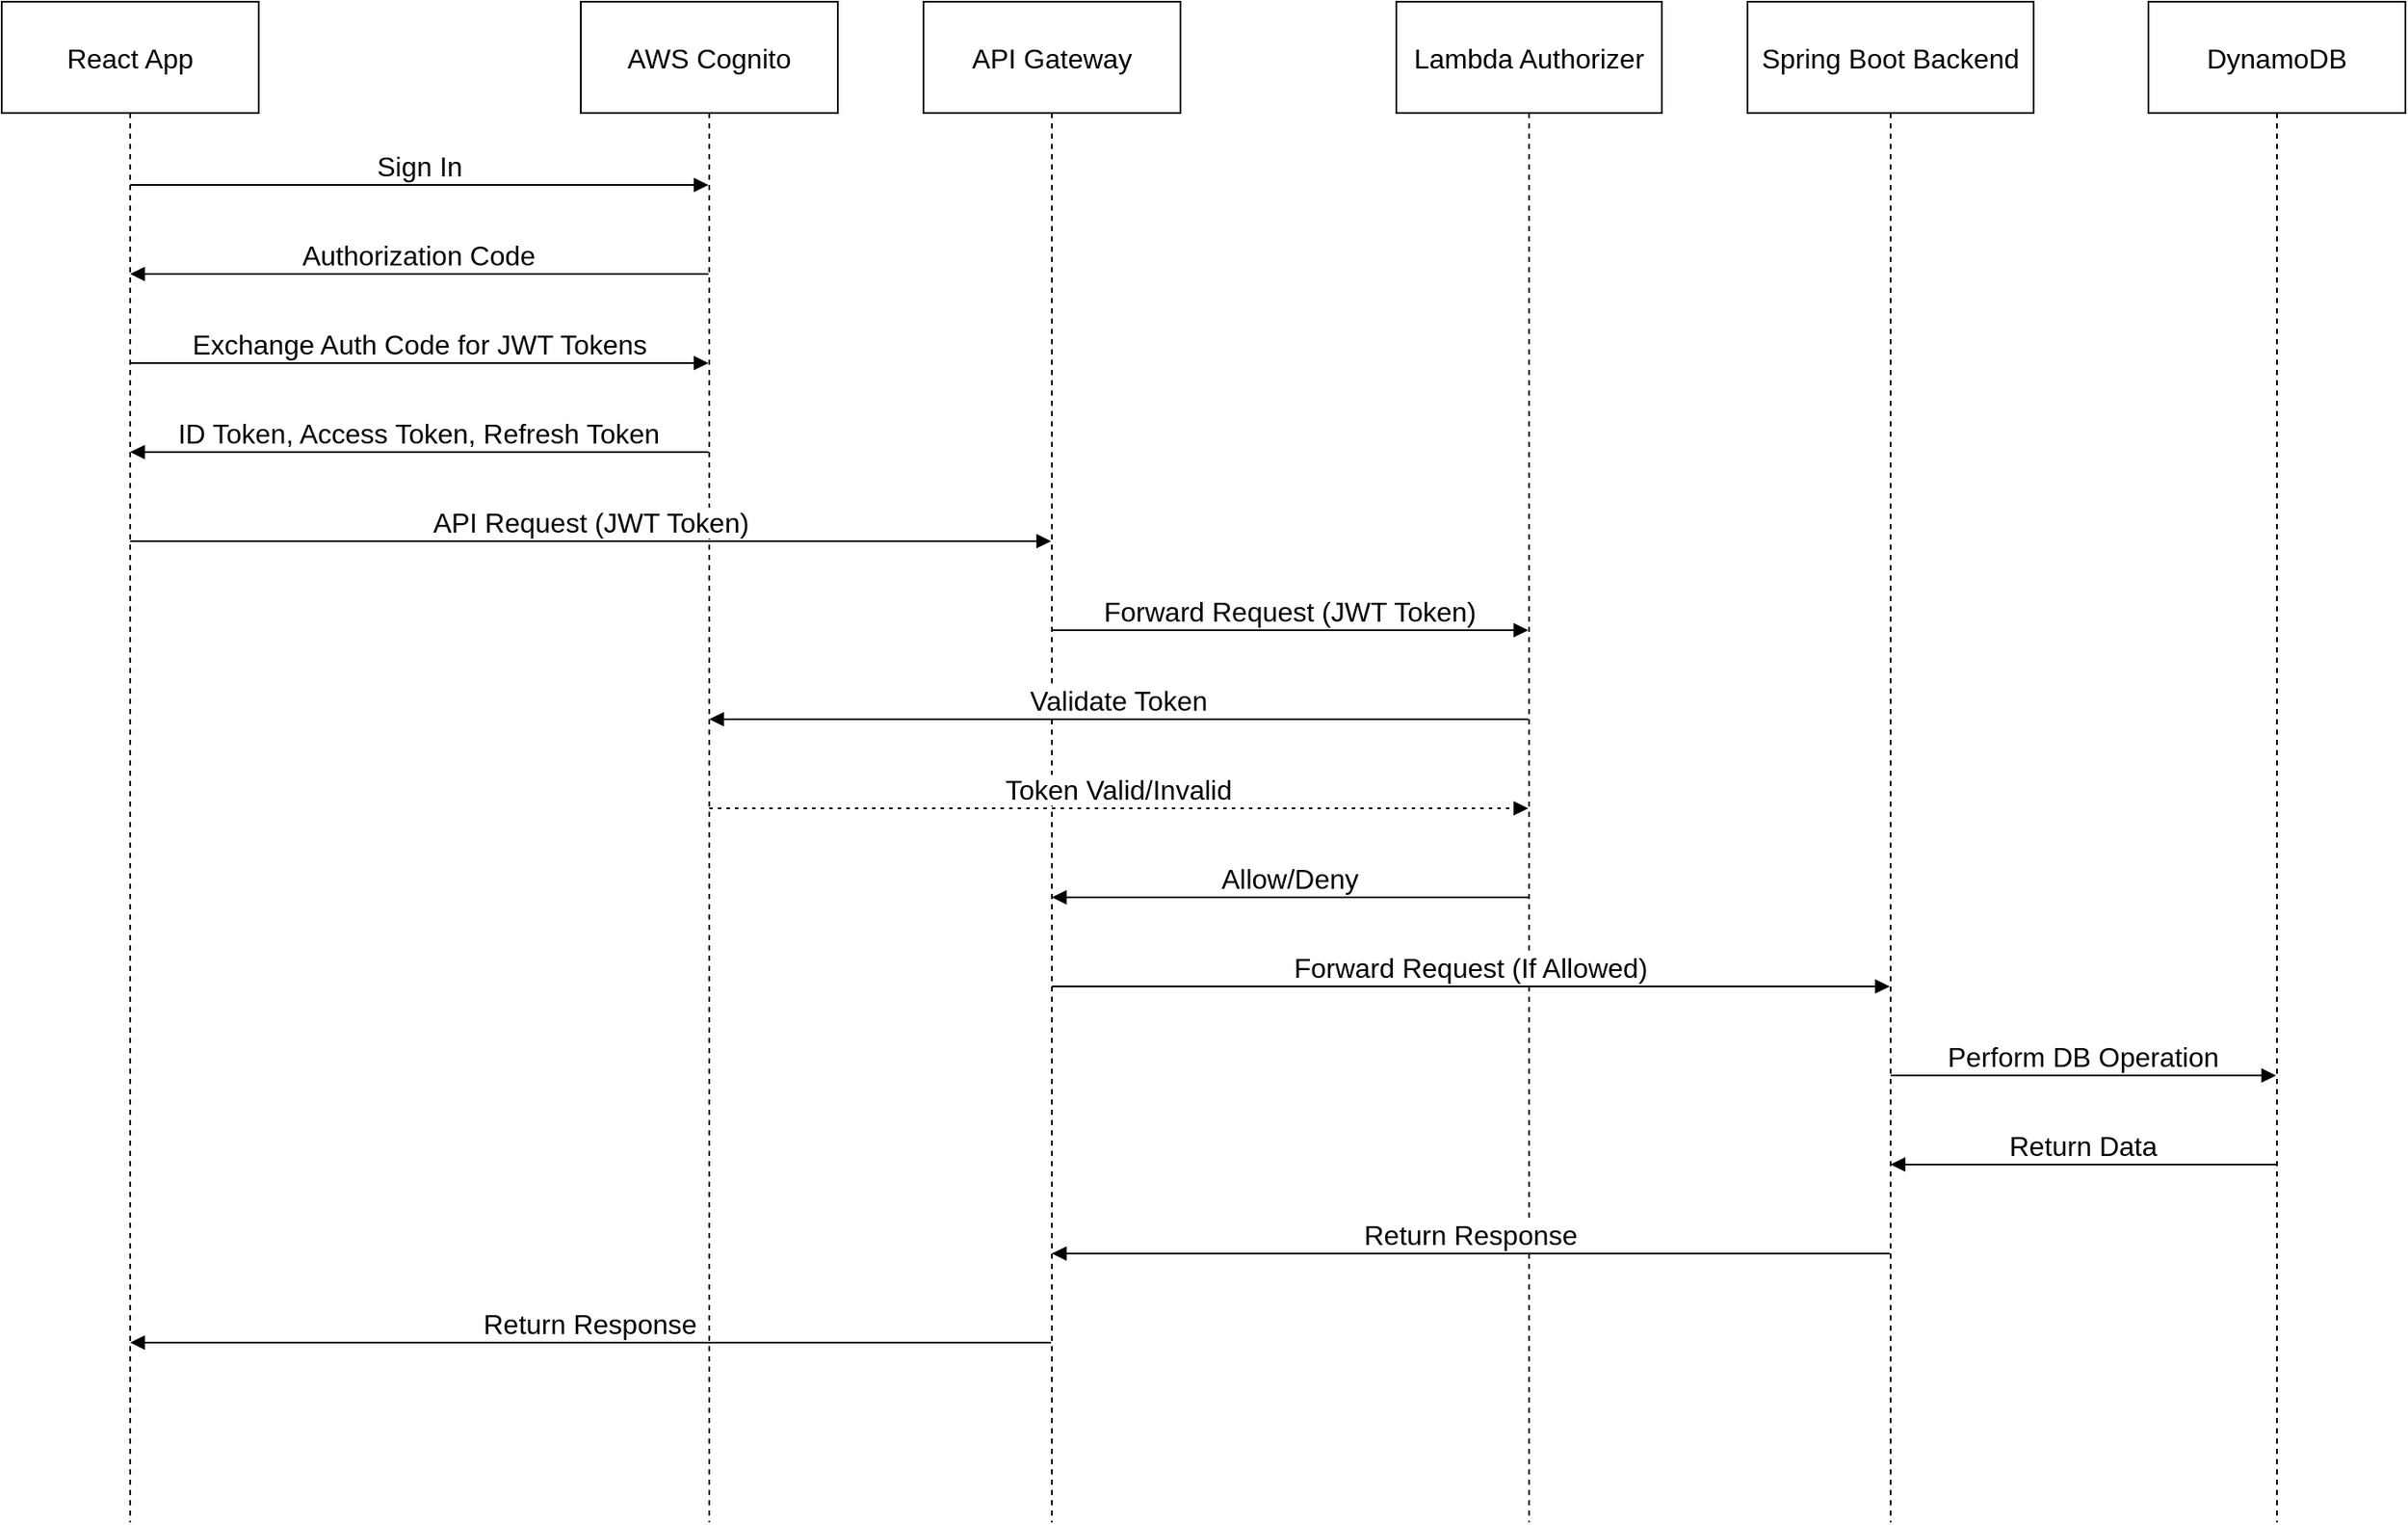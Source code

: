 <mxfile version="24.5.4" type="github" pages="15">
  <diagram name="Page-1" id="zcsIJ5oPYtfFFtMieLTu">
    <mxGraphModel dx="1222" dy="636" grid="1" gridSize="10" guides="1" tooltips="1" connect="1" arrows="1" fold="1" page="1" pageScale="1" pageWidth="850" pageHeight="1100" math="0" shadow="0">
      <root>
        <mxCell id="0" />
        <mxCell id="1" parent="0" />
        <mxCell id="AB_d_BDQOn1JZrrvu_UV-1" value="React App" style="shape=umlLifeline;perimeter=lifelinePerimeter;whiteSpace=wrap;container=1;dropTarget=0;collapsible=0;recursiveResize=0;outlineConnect=0;portConstraint=eastwest;newEdgeStyle={&quot;edgeStyle&quot;:&quot;elbowEdgeStyle&quot;,&quot;elbow&quot;:&quot;vertical&quot;,&quot;curved&quot;:0,&quot;rounded&quot;:0};size=65;fontSize=16;" parent="1" vertex="1">
          <mxGeometry x="20" y="20" width="150" height="888" as="geometry" />
        </mxCell>
        <mxCell id="AB_d_BDQOn1JZrrvu_UV-2" value="AWS Cognito" style="shape=umlLifeline;perimeter=lifelinePerimeter;whiteSpace=wrap;container=1;dropTarget=0;collapsible=0;recursiveResize=0;outlineConnect=0;portConstraint=eastwest;newEdgeStyle={&quot;edgeStyle&quot;:&quot;elbowEdgeStyle&quot;,&quot;elbow&quot;:&quot;vertical&quot;,&quot;curved&quot;:0,&quot;rounded&quot;:0};size=65;fontSize=16;" parent="1" vertex="1">
          <mxGeometry x="358" y="20" width="150" height="888" as="geometry" />
        </mxCell>
        <mxCell id="AB_d_BDQOn1JZrrvu_UV-3" value="API Gateway" style="shape=umlLifeline;perimeter=lifelinePerimeter;whiteSpace=wrap;container=1;dropTarget=0;collapsible=0;recursiveResize=0;outlineConnect=0;portConstraint=eastwest;newEdgeStyle={&quot;edgeStyle&quot;:&quot;elbowEdgeStyle&quot;,&quot;elbow&quot;:&quot;vertical&quot;,&quot;curved&quot;:0,&quot;rounded&quot;:0};size=65;fontSize=16;" parent="1" vertex="1">
          <mxGeometry x="558" y="20" width="150" height="888" as="geometry" />
        </mxCell>
        <mxCell id="AB_d_BDQOn1JZrrvu_UV-4" value="Lambda Authorizer" style="shape=umlLifeline;perimeter=lifelinePerimeter;whiteSpace=wrap;container=1;dropTarget=0;collapsible=0;recursiveResize=0;outlineConnect=0;portConstraint=eastwest;newEdgeStyle={&quot;edgeStyle&quot;:&quot;elbowEdgeStyle&quot;,&quot;elbow&quot;:&quot;vertical&quot;,&quot;curved&quot;:0,&quot;rounded&quot;:0};size=65;fontSize=16;" parent="1" vertex="1">
          <mxGeometry x="834" y="20" width="155" height="888" as="geometry" />
        </mxCell>
        <mxCell id="AB_d_BDQOn1JZrrvu_UV-5" value="Spring Boot Backend" style="shape=umlLifeline;perimeter=lifelinePerimeter;whiteSpace=wrap;container=1;dropTarget=0;collapsible=0;recursiveResize=0;outlineConnect=0;portConstraint=eastwest;newEdgeStyle={&quot;edgeStyle&quot;:&quot;elbowEdgeStyle&quot;,&quot;elbow&quot;:&quot;vertical&quot;,&quot;curved&quot;:0,&quot;rounded&quot;:0};size=65;fontSize=16;" parent="1" vertex="1">
          <mxGeometry x="1039" y="20" width="167" height="888" as="geometry" />
        </mxCell>
        <mxCell id="AB_d_BDQOn1JZrrvu_UV-6" value="DynamoDB" style="shape=umlLifeline;perimeter=lifelinePerimeter;whiteSpace=wrap;container=1;dropTarget=0;collapsible=0;recursiveResize=0;outlineConnect=0;portConstraint=eastwest;newEdgeStyle={&quot;edgeStyle&quot;:&quot;elbowEdgeStyle&quot;,&quot;elbow&quot;:&quot;vertical&quot;,&quot;curved&quot;:0,&quot;rounded&quot;:0};size=65;fontSize=16;" parent="1" vertex="1">
          <mxGeometry x="1273" y="20" width="150" height="888" as="geometry" />
        </mxCell>
        <mxCell id="AB_d_BDQOn1JZrrvu_UV-7" value="Sign In" style="verticalAlign=bottom;endArrow=block;edgeStyle=elbowEdgeStyle;elbow=vertical;curved=0;rounded=0;fontSize=16;" parent="1" source="AB_d_BDQOn1JZrrvu_UV-1" target="AB_d_BDQOn1JZrrvu_UV-2" edge="1">
          <mxGeometry relative="1" as="geometry">
            <Array as="points">
              <mxPoint x="273" y="127" />
            </Array>
          </mxGeometry>
        </mxCell>
        <mxCell id="AB_d_BDQOn1JZrrvu_UV-8" value="Authorization Code" style="verticalAlign=bottom;endArrow=block;edgeStyle=elbowEdgeStyle;elbow=vertical;curved=0;rounded=0;fontSize=16;" parent="1" source="AB_d_BDQOn1JZrrvu_UV-2" target="AB_d_BDQOn1JZrrvu_UV-1" edge="1">
          <mxGeometry relative="1" as="geometry">
            <Array as="points">
              <mxPoint x="276" y="179" />
            </Array>
          </mxGeometry>
        </mxCell>
        <mxCell id="AB_d_BDQOn1JZrrvu_UV-9" value="Exchange Auth Code for JWT Tokens" style="verticalAlign=bottom;endArrow=block;edgeStyle=elbowEdgeStyle;elbow=vertical;curved=0;rounded=0;fontSize=16;" parent="1" source="AB_d_BDQOn1JZrrvu_UV-1" target="AB_d_BDQOn1JZrrvu_UV-2" edge="1">
          <mxGeometry relative="1" as="geometry">
            <Array as="points">
              <mxPoint x="273" y="231" />
            </Array>
          </mxGeometry>
        </mxCell>
        <mxCell id="AB_d_BDQOn1JZrrvu_UV-10" value="ID Token, Access Token, Refresh Token" style="verticalAlign=bottom;endArrow=block;edgeStyle=elbowEdgeStyle;elbow=vertical;curved=0;rounded=0;fontSize=16;" parent="1" source="AB_d_BDQOn1JZrrvu_UV-2" target="AB_d_BDQOn1JZrrvu_UV-1" edge="1">
          <mxGeometry relative="1" as="geometry">
            <Array as="points">
              <mxPoint x="276" y="283" />
            </Array>
          </mxGeometry>
        </mxCell>
        <mxCell id="AB_d_BDQOn1JZrrvu_UV-11" value="API Request (JWT Token)" style="verticalAlign=bottom;endArrow=block;edgeStyle=elbowEdgeStyle;elbow=vertical;curved=0;rounded=0;fontSize=16;" parent="1" source="AB_d_BDQOn1JZrrvu_UV-1" target="AB_d_BDQOn1JZrrvu_UV-3" edge="1">
          <mxGeometry relative="1" as="geometry">
            <Array as="points">
              <mxPoint x="373" y="335" />
            </Array>
          </mxGeometry>
        </mxCell>
        <mxCell id="AB_d_BDQOn1JZrrvu_UV-12" value="Forward Request (JWT Token)" style="verticalAlign=bottom;endArrow=block;edgeStyle=elbowEdgeStyle;elbow=vertical;curved=0;rounded=0;fontSize=16;" parent="1" source="AB_d_BDQOn1JZrrvu_UV-3" target="AB_d_BDQOn1JZrrvu_UV-4" edge="1">
          <mxGeometry relative="1" as="geometry">
            <Array as="points">
              <mxPoint x="781" y="387" />
            </Array>
          </mxGeometry>
        </mxCell>
        <mxCell id="AB_d_BDQOn1JZrrvu_UV-13" value="Validate Token" style="verticalAlign=bottom;endArrow=block;edgeStyle=elbowEdgeStyle;elbow=vertical;curved=0;rounded=0;fontSize=16;" parent="1" source="AB_d_BDQOn1JZrrvu_UV-4" target="AB_d_BDQOn1JZrrvu_UV-2" edge="1">
          <mxGeometry relative="1" as="geometry">
            <Array as="points">
              <mxPoint x="684" y="439" />
            </Array>
          </mxGeometry>
        </mxCell>
        <mxCell id="AB_d_BDQOn1JZrrvu_UV-14" value="Token Valid/Invalid" style="verticalAlign=bottom;endArrow=block;edgeStyle=elbowEdgeStyle;elbow=vertical;curved=0;rounded=0;dashed=1;dashPattern=2 3;fontSize=16;" parent="1" source="AB_d_BDQOn1JZrrvu_UV-2" target="AB_d_BDQOn1JZrrvu_UV-4" edge="1">
          <mxGeometry relative="1" as="geometry">
            <Array as="points">
              <mxPoint x="681" y="491" />
            </Array>
          </mxGeometry>
        </mxCell>
        <mxCell id="AB_d_BDQOn1JZrrvu_UV-15" value="Allow/Deny" style="verticalAlign=bottom;endArrow=block;edgeStyle=elbowEdgeStyle;elbow=vertical;curved=0;rounded=0;fontSize=16;" parent="1" source="AB_d_BDQOn1JZrrvu_UV-4" target="AB_d_BDQOn1JZrrvu_UV-3" edge="1">
          <mxGeometry relative="1" as="geometry">
            <Array as="points">
              <mxPoint x="784" y="543" />
            </Array>
          </mxGeometry>
        </mxCell>
        <mxCell id="AB_d_BDQOn1JZrrvu_UV-16" value="Forward Request (If Allowed)" style="verticalAlign=bottom;endArrow=block;edgeStyle=elbowEdgeStyle;elbow=vertical;curved=0;rounded=0;fontSize=16;" parent="1" source="AB_d_BDQOn1JZrrvu_UV-3" target="AB_d_BDQOn1JZrrvu_UV-5" edge="1">
          <mxGeometry relative="1" as="geometry">
            <Array as="points">
              <mxPoint x="886" y="595" />
            </Array>
          </mxGeometry>
        </mxCell>
        <mxCell id="AB_d_BDQOn1JZrrvu_UV-17" value="Perform DB Operation" style="verticalAlign=bottom;endArrow=block;edgeStyle=elbowEdgeStyle;elbow=vertical;curved=0;rounded=0;fontSize=16;" parent="1" source="AB_d_BDQOn1JZrrvu_UV-5" target="AB_d_BDQOn1JZrrvu_UV-6" edge="1">
          <mxGeometry relative="1" as="geometry">
            <Array as="points">
              <mxPoint x="1244" y="647" />
            </Array>
          </mxGeometry>
        </mxCell>
        <mxCell id="AB_d_BDQOn1JZrrvu_UV-18" value="Return Data" style="verticalAlign=bottom;endArrow=block;edgeStyle=elbowEdgeStyle;elbow=vertical;curved=0;rounded=0;fontSize=16;" parent="1" source="AB_d_BDQOn1JZrrvu_UV-6" target="AB_d_BDQOn1JZrrvu_UV-5" edge="1">
          <mxGeometry relative="1" as="geometry">
            <Array as="points">
              <mxPoint x="1247" y="699" />
            </Array>
          </mxGeometry>
        </mxCell>
        <mxCell id="AB_d_BDQOn1JZrrvu_UV-19" value="Return Response" style="verticalAlign=bottom;endArrow=block;edgeStyle=elbowEdgeStyle;elbow=vertical;curved=0;rounded=0;fontSize=16;" parent="1" source="AB_d_BDQOn1JZrrvu_UV-5" target="AB_d_BDQOn1JZrrvu_UV-3" edge="1">
          <mxGeometry relative="1" as="geometry">
            <Array as="points">
              <mxPoint x="889" y="751" />
            </Array>
          </mxGeometry>
        </mxCell>
        <mxCell id="AB_d_BDQOn1JZrrvu_UV-20" value="Return Response" style="verticalAlign=bottom;endArrow=block;edgeStyle=elbowEdgeStyle;elbow=vertical;curved=0;rounded=0;fontSize=16;" parent="1" source="AB_d_BDQOn1JZrrvu_UV-3" target="AB_d_BDQOn1JZrrvu_UV-1" edge="1">
          <mxGeometry relative="1" as="geometry">
            <Array as="points">
              <mxPoint x="376" y="803" />
            </Array>
          </mxGeometry>
        </mxCell>
      </root>
    </mxGraphModel>
  </diagram>
  <diagram id="5rmsTQA-QZHtwkaJWRlV" name="Page-4">
    <mxGraphModel dx="1222" dy="636" grid="1" gridSize="10" guides="1" tooltips="1" connect="1" arrows="1" fold="1" page="1" pageScale="1" pageWidth="850" pageHeight="1100" math="0" shadow="0">
      <root>
        <mxCell id="0" />
        <mxCell id="1" parent="0" />
        <mxCell id="U2W_PXW87W6aidbfWF0g-1" value="Monitoring" style="whiteSpace=wrap;strokeWidth=2;verticalAlign=top;fontSize=16;" parent="1" vertex="1">
          <mxGeometry x="2349" y="815" width="170" height="134" as="geometry" />
        </mxCell>
        <mxCell id="U2W_PXW87W6aidbfWF0g-2" value="CloudWatch" style="whiteSpace=wrap;strokeWidth=2;fontSize=16;" parent="1" vertex="1">
          <mxGeometry x="2384" y="865" width="100" height="34" as="geometry" />
        </mxCell>
        <mxCell id="U2W_PXW87W6aidbfWF0g-3" value="AWS" style="whiteSpace=wrap;strokeWidth=2;verticalAlign=top;fontSize=16;" parent="1" vertex="1">
          <mxGeometry x="20" y="238" width="2309" height="711" as="geometry" />
        </mxCell>
        <mxCell id="U2W_PXW87W6aidbfWF0g-4" value="Cognito" style="whiteSpace=wrap;strokeWidth=2;fontSize=16;" parent="1" vertex="1">
          <mxGeometry x="1457" y="263" width="70" height="34" as="geometry" />
        </mxCell>
        <mxCell id="U2W_PXW87W6aidbfWF0g-5" value="JWT Token" style="whiteSpace=wrap;strokeWidth=2;fontSize=16;" parent="1" vertex="1">
          <mxGeometry x="1447" y="346" width="91" height="34" as="geometry" />
        </mxCell>
        <mxCell id="U2W_PXW87W6aidbfWF0g-6" value="Microservices on ECS/EKS" style="whiteSpace=wrap;strokeWidth=2;verticalAlign=top;fontSize=16;" parent="1" vertex="1">
          <mxGeometry x="143" y="430" width="1732" height="335" as="geometry" />
        </mxCell>
        <mxCell id="U2W_PXW87W6aidbfWF0g-7" value="Storage" style="whiteSpace=wrap;strokeWidth=2;verticalAlign=top;fontSize=16;" parent="1" vertex="1">
          <mxGeometry x="40" y="840" width="1401" height="84" as="geometry" />
        </mxCell>
        <mxCell id="U2W_PXW87W6aidbfWF0g-8" value="Low Cash Condition" style="whiteSpace=wrap;strokeWidth=2;fontSize=16;" parent="1" vertex="1">
          <mxGeometry x="1911" y="623" width="155" height="34" as="geometry" />
        </mxCell>
        <mxCell id="U2W_PXW87W6aidbfWF0g-9" value="Low Balance Condition" style="whiteSpace=wrap;strokeWidth=2;fontSize=16;" parent="1" vertex="1">
          <mxGeometry x="2116" y="623" width="178" height="34" as="geometry" />
        </mxCell>
        <mxCell id="U2W_PXW87W6aidbfWF0g-10" value="SNS/SQS" style="whiteSpace=wrap;strokeWidth=2;fontSize=16;" parent="1" vertex="1">
          <mxGeometry x="1482" y="865" width="76" height="34" as="geometry" />
        </mxCell>
        <mxCell id="U2W_PXW87W6aidbfWF0g-11" value="DynamoDB - Customer Table" style="whiteSpace=wrap;strokeWidth=2;fontSize=16;" parent="1" vertex="1">
          <mxGeometry x="75" y="865" width="217" height="34" as="geometry" />
        </mxCell>
        <mxCell id="U2W_PXW87W6aidbfWF0g-12" value="DynamoDB - Account Table" style="whiteSpace=wrap;strokeWidth=2;fontSize=16;" parent="1" vertex="1">
          <mxGeometry x="342" y="865" width="206" height="34" as="geometry" />
        </mxCell>
        <mxCell id="U2W_PXW87W6aidbfWF0g-13" value="DynamoDB - Transaction Table" style="whiteSpace=wrap;strokeWidth=2;fontSize=16;" parent="1" vertex="1">
          <mxGeometry x="597" y="865" width="230" height="34" as="geometry" />
        </mxCell>
        <mxCell id="U2W_PXW87W6aidbfWF0g-14" value="DynamoDB - Payment Table" style="whiteSpace=wrap;strokeWidth=2;fontSize=16;" parent="1" vertex="1">
          <mxGeometry x="912" y="865" width="210" height="34" as="geometry" />
        </mxCell>
        <mxCell id="U2W_PXW87W6aidbfWF0g-15" value="DynamoDB - Notification Table" style="whiteSpace=wrap;strokeWidth=2;fontSize=16;" parent="1" vertex="1">
          <mxGeometry x="1173" y="865" width="233" height="34" as="geometry" />
        </mxCell>
        <mxCell id="U2W_PXW87W6aidbfWF0g-16" value="Customer Management Service" style="whiteSpace=wrap;strokeWidth=2;fontSize=16;" parent="1" vertex="1">
          <mxGeometry x="747" y="706" width="235" height="34" as="geometry" />
        </mxCell>
        <mxCell id="U2W_PXW87W6aidbfWF0g-17" value="Lambda Authorizer" style="whiteSpace=wrap;strokeWidth=2;fontSize=16;" parent="1" vertex="1">
          <mxGeometry x="1417" y="455" width="151" height="34" as="geometry" />
        </mxCell>
        <mxCell id="U2W_PXW87W6aidbfWF0g-18" value="Account Management Service" style="whiteSpace=wrap;strokeWidth=2;fontSize=16;" parent="1" vertex="1">
          <mxGeometry x="1052" y="706" width="226" height="34" as="geometry" />
        </mxCell>
        <mxCell id="U2W_PXW87W6aidbfWF0g-19" value="Transaction Management Service" style="whiteSpace=wrap;strokeWidth=2;fontSize=16;" parent="1" vertex="1">
          <mxGeometry x="1200" y="539" width="250" height="34" as="geometry" />
        </mxCell>
        <mxCell id="U2W_PXW87W6aidbfWF0g-20" value="Payment Processing Service" style="whiteSpace=wrap;strokeWidth=2;fontSize=16;" parent="1" vertex="1">
          <mxGeometry x="1629" y="539" width="212" height="34" as="geometry" />
        </mxCell>
        <mxCell id="U2W_PXW87W6aidbfWF0g-21" value="Notification Service" style="whiteSpace=wrap;strokeWidth=2;fontSize=16;" parent="1" vertex="1">
          <mxGeometry x="1438" y="706" width="156" height="34" as="geometry" />
        </mxCell>
        <mxCell id="U2W_PXW87W6aidbfWF0g-22" value="CLIENT" style="whiteSpace=wrap;strokeWidth=2;verticalAlign=top;fontSize=16;" parent="1" vertex="1">
          <mxGeometry x="1371" y="20" width="242" height="168" as="geometry" />
        </mxCell>
        <mxCell id="U2W_PXW87W6aidbfWF0g-23" value="Google/Facebook SSO" style="whiteSpace=wrap;strokeWidth=2;fontSize=16;" parent="1" vertex="1">
          <mxGeometry x="1406" y="129" width="172" height="34" as="geometry" />
        </mxCell>
        <mxCell id="U2W_PXW87W6aidbfWF0g-24" value="React Frontend" style="whiteSpace=wrap;strokeWidth=2;fontSize=16;" parent="1" vertex="1">
          <mxGeometry x="1430" y="45" width="125" height="34" as="geometry" />
        </mxCell>
        <mxCell id="U2W_PXW87W6aidbfWF0g-25" value="" style="curved=1;startArrow=none;endArrow=block;exitX=0.5;exitY=0.99;entryX=0.5;entryY=-0.01;rounded=0;fontSize=16;" parent="1" source="U2W_PXW87W6aidbfWF0g-24" target="U2W_PXW87W6aidbfWF0g-23" edge="1">
          <mxGeometry relative="1" as="geometry">
            <Array as="points" />
          </mxGeometry>
        </mxCell>
        <mxCell id="U2W_PXW87W6aidbfWF0g-26" value="" style="curved=1;startArrow=none;endArrow=block;exitX=0.5;exitY=0.99;entryX=0.5;entryY=-0.01;rounded=0;fontSize=16;" parent="1" source="U2W_PXW87W6aidbfWF0g-23" target="U2W_PXW87W6aidbfWF0g-4" edge="1">
          <mxGeometry relative="1" as="geometry">
            <Array as="points" />
          </mxGeometry>
        </mxCell>
        <mxCell id="U2W_PXW87W6aidbfWF0g-27" value="" style="curved=1;startArrow=none;endArrow=block;exitX=0.5;exitY=0.98;entryX=0.5;entryY=0.01;rounded=0;fontSize=16;" parent="1" source="U2W_PXW87W6aidbfWF0g-4" target="U2W_PXW87W6aidbfWF0g-5" edge="1">
          <mxGeometry relative="1" as="geometry">
            <Array as="points" />
          </mxGeometry>
        </mxCell>
        <mxCell id="U2W_PXW87W6aidbfWF0g-28" value="" style="curved=1;startArrow=none;endArrow=block;exitX=0.5;exitY=1;entryX=0.5;entryY=0;rounded=0;fontSize=16;" parent="1" source="U2W_PXW87W6aidbfWF0g-5" target="U2W_PXW87W6aidbfWF0g-17" edge="1">
          <mxGeometry relative="1" as="geometry">
            <Array as="points" />
          </mxGeometry>
        </mxCell>
        <mxCell id="U2W_PXW87W6aidbfWF0g-29" value="" style="curved=1;startArrow=none;endArrow=block;exitX=0;exitY=0.64;entryX=0.5;entryY=0.01;rounded=0;fontSize=16;" parent="1" source="U2W_PXW87W6aidbfWF0g-17" target="U2W_PXW87W6aidbfWF0g-16" edge="1">
          <mxGeometry relative="1" as="geometry">
            <Array as="points">
              <mxPoint x="865" y="514" />
            </Array>
          </mxGeometry>
        </mxCell>
        <mxCell id="U2W_PXW87W6aidbfWF0g-30" value="" style="curved=1;startArrow=none;endArrow=block;exitX=0;exitY=0.78;entryX=0.5;entryY=0.01;rounded=0;fontSize=16;" parent="1" source="U2W_PXW87W6aidbfWF0g-17" target="U2W_PXW87W6aidbfWF0g-18" edge="1">
          <mxGeometry relative="1" as="geometry">
            <Array as="points">
              <mxPoint x="1165" y="514" />
            </Array>
          </mxGeometry>
        </mxCell>
        <mxCell id="U2W_PXW87W6aidbfWF0g-31" value="" style="curved=1;startArrow=none;endArrow=block;exitX=0.05;exitY=0.99;entryX=0.5;entryY=-0.01;rounded=0;fontSize=16;" parent="1" source="U2W_PXW87W6aidbfWF0g-17" target="U2W_PXW87W6aidbfWF0g-19" edge="1">
          <mxGeometry relative="1" as="geometry">
            <Array as="points">
              <mxPoint x="1326" y="514" />
            </Array>
          </mxGeometry>
        </mxCell>
        <mxCell id="U2W_PXW87W6aidbfWF0g-32" value="" style="curved=1;startArrow=none;endArrow=block;exitX=1;exitY=0.88;entryX=0.5;entryY=-0.01;rounded=0;fontSize=16;" parent="1" source="U2W_PXW87W6aidbfWF0g-17" target="U2W_PXW87W6aidbfWF0g-20" edge="1">
          <mxGeometry relative="1" as="geometry">
            <Array as="points">
              <mxPoint x="1735" y="514" />
            </Array>
          </mxGeometry>
        </mxCell>
        <mxCell id="U2W_PXW87W6aidbfWF0g-33" value="" style="curved=1;startArrow=none;endArrow=block;exitX=0.48;exitY=0.99;entryX=0.42;entryY=0.01;rounded=0;fontSize=16;" parent="1" source="U2W_PXW87W6aidbfWF0g-17" target="U2W_PXW87W6aidbfWF0g-21" edge="1">
          <mxGeometry relative="1" as="geometry">
            <Array as="points">
              <mxPoint x="1486" y="514" />
              <mxPoint x="1486" y="681" />
            </Array>
          </mxGeometry>
        </mxCell>
        <mxCell id="U2W_PXW87W6aidbfWF0g-34" value="" style="curved=1;startArrow=none;endArrow=block;exitX=0;exitY=0.72;entryX=0.5;entryY=0;rounded=0;fontSize=16;" parent="1" source="U2W_PXW87W6aidbfWF0g-16" target="U2W_PXW87W6aidbfWF0g-11" edge="1">
          <mxGeometry relative="1" as="geometry">
            <Array as="points">
              <mxPoint x="183" y="765" />
            </Array>
          </mxGeometry>
        </mxCell>
        <mxCell id="U2W_PXW87W6aidbfWF0g-35" value="" style="curved=1;startArrow=none;endArrow=block;exitX=0;exitY=0.7;entryX=0.5;entryY=0;rounded=0;fontSize=16;" parent="1" source="U2W_PXW87W6aidbfWF0g-18" target="U2W_PXW87W6aidbfWF0g-12" edge="1">
          <mxGeometry relative="1" as="geometry">
            <Array as="points">
              <mxPoint x="444" y="765" />
            </Array>
          </mxGeometry>
        </mxCell>
        <mxCell id="U2W_PXW87W6aidbfWF0g-36" value="" style="curved=1;startArrow=none;endArrow=block;exitX=0;exitY=0.74;entryX=0.5;entryY=0;rounded=0;fontSize=16;" parent="1" source="U2W_PXW87W6aidbfWF0g-19" target="U2W_PXW87W6aidbfWF0g-13" edge="1">
          <mxGeometry relative="1" as="geometry">
            <Array as="points">
              <mxPoint x="712" y="598" />
            </Array>
          </mxGeometry>
        </mxCell>
        <mxCell id="U2W_PXW87W6aidbfWF0g-37" value="" style="curved=1;startArrow=none;endArrow=block;exitX=0;exitY=0.67;entryX=0.5;entryY=0;rounded=0;fontSize=16;" parent="1" source="U2W_PXW87W6aidbfWF0g-20" target="U2W_PXW87W6aidbfWF0g-14" edge="1">
          <mxGeometry relative="1" as="geometry">
            <Array as="points">
              <mxPoint x="1017" y="598" />
            </Array>
          </mxGeometry>
        </mxCell>
        <mxCell id="U2W_PXW87W6aidbfWF0g-38" value="" style="curved=1;startArrow=none;endArrow=block;exitX=0;exitY=0.93;entryX=0.5;entryY=0;rounded=0;fontSize=16;" parent="1" source="U2W_PXW87W6aidbfWF0g-21" target="U2W_PXW87W6aidbfWF0g-15" edge="1">
          <mxGeometry relative="1" as="geometry">
            <Array as="points">
              <mxPoint x="1289" y="765" />
            </Array>
          </mxGeometry>
        </mxCell>
        <mxCell id="U2W_PXW87W6aidbfWF0g-39" value="" style="curved=1;startArrow=none;endArrow=block;exitX=1;exitY=0.82;entryX=0;entryY=-0.01;rounded=0;fontSize=16;" parent="1" source="U2W_PXW87W6aidbfWF0g-19" target="U2W_PXW87W6aidbfWF0g-8" edge="1">
          <mxGeometry relative="1" as="geometry">
            <Array as="points">
              <mxPoint x="1795" y="598" />
            </Array>
          </mxGeometry>
        </mxCell>
        <mxCell id="U2W_PXW87W6aidbfWF0g-40" value="" style="curved=1;startArrow=none;endArrow=block;exitX=0.65;exitY=0.99;entryX=0;entryY=0.2;rounded=0;fontSize=16;" parent="1" source="U2W_PXW87W6aidbfWF0g-20" target="U2W_PXW87W6aidbfWF0g-9" edge="1">
          <mxGeometry relative="1" as="geometry">
            <Array as="points">
              <mxPoint x="1815" y="598" />
            </Array>
          </mxGeometry>
        </mxCell>
        <mxCell id="U2W_PXW87W6aidbfWF0g-41" value="" style="curved=1;startArrow=none;endArrow=block;exitX=0;exitY=0.68;entryX=0.47;entryY=0.01;rounded=0;fontSize=16;" parent="1" source="U2W_PXW87W6aidbfWF0g-8" target="U2W_PXW87W6aidbfWF0g-21" edge="1">
          <mxGeometry relative="1" as="geometry">
            <Array as="points">
              <mxPoint x="1506" y="681" />
            </Array>
          </mxGeometry>
        </mxCell>
        <mxCell id="U2W_PXW87W6aidbfWF0g-42" value="" style="curved=1;startArrow=none;endArrow=block;exitX=0;exitY=0.68;entryX=0.84;entryY=0.01;rounded=0;fontSize=16;" parent="1" source="U2W_PXW87W6aidbfWF0g-9" target="U2W_PXW87W6aidbfWF0g-21" edge="1">
          <mxGeometry relative="1" as="geometry">
            <Array as="points">
              <mxPoint x="1648" y="681" />
            </Array>
          </mxGeometry>
        </mxCell>
        <mxCell id="U2W_PXW87W6aidbfWF0g-43" value="" style="curved=1;startArrow=none;endArrow=block;exitX=0.51;exitY=1;entryX=0.5;entryY=0;rounded=0;fontSize=16;" parent="1" source="U2W_PXW87W6aidbfWF0g-21" target="U2W_PXW87W6aidbfWF0g-10" edge="1">
          <mxGeometry relative="1" as="geometry">
            <Array as="points">
              <mxPoint x="1520" y="765" />
            </Array>
          </mxGeometry>
        </mxCell>
        <mxCell id="U2W_PXW87W6aidbfWF0g-44" value="" style="curved=1;startArrow=none;endArrow=block;exitX=1;exitY=0.72;entryX=0;entryY=0.43;rounded=0;fontSize=16;" parent="1" source="U2W_PXW87W6aidbfWF0g-16" target="U2W_PXW87W6aidbfWF0g-2" edge="1">
          <mxGeometry relative="1" as="geometry">
            <Array as="points">
              <mxPoint x="1540" y="765" />
              <mxPoint x="1540" y="840" />
            </Array>
          </mxGeometry>
        </mxCell>
        <mxCell id="U2W_PXW87W6aidbfWF0g-45" value="" style="curved=1;startArrow=none;endArrow=block;exitX=1;exitY=0.86;entryX=0;entryY=0.43;rounded=0;fontSize=16;" parent="1" source="U2W_PXW87W6aidbfWF0g-18" target="U2W_PXW87W6aidbfWF0g-2" edge="1">
          <mxGeometry relative="1" as="geometry">
            <Array as="points">
              <mxPoint x="1560" y="765" />
              <mxPoint x="1560" y="840" />
            </Array>
          </mxGeometry>
        </mxCell>
        <mxCell id="U2W_PXW87W6aidbfWF0g-46" value="" style="curved=1;startArrow=none;endArrow=block;exitX=1;exitY=0.89;entryX=0;entryY=0.41;rounded=0;fontSize=16;" parent="1" source="U2W_PXW87W6aidbfWF0g-19" target="U2W_PXW87W6aidbfWF0g-2" edge="1">
          <mxGeometry relative="1" as="geometry">
            <Array as="points">
              <mxPoint x="1715" y="598" />
              <mxPoint x="1715" y="840" />
            </Array>
          </mxGeometry>
        </mxCell>
        <mxCell id="U2W_PXW87W6aidbfWF0g-47" value="" style="curved=1;startArrow=none;endArrow=block;exitX=0.5;exitY=0.99;entryX=0;entryY=0.41;rounded=0;fontSize=16;" parent="1" source="U2W_PXW87W6aidbfWF0g-20" target="U2W_PXW87W6aidbfWF0g-2" edge="1">
          <mxGeometry relative="1" as="geometry">
            <Array as="points">
              <mxPoint x="1735" y="840" />
            </Array>
          </mxGeometry>
        </mxCell>
        <mxCell id="U2W_PXW87W6aidbfWF0g-48" value="" style="curved=1;startArrow=none;endArrow=block;exitX=1;exitY=0.84;entryX=0;entryY=0.4;rounded=0;fontSize=16;" parent="1" source="U2W_PXW87W6aidbfWF0g-21" target="U2W_PXW87W6aidbfWF0g-2" edge="1">
          <mxGeometry relative="1" as="geometry">
            <Array as="points">
              <mxPoint x="1805" y="765" />
              <mxPoint x="1805" y="840" />
            </Array>
          </mxGeometry>
        </mxCell>
      </root>
    </mxGraphModel>
  </diagram>
  <diagram id="MhaqYAlzycJpKwpS_oR9" name="Page-2">
    <mxGraphModel dx="1222" dy="636" grid="1" gridSize="10" guides="1" tooltips="1" connect="1" arrows="1" fold="1" page="1" pageScale="1" pageWidth="850" pageHeight="1100" math="0" shadow="0">
      <root>
        <mxCell id="0" />
        <mxCell id="1" parent="0" />
        <mxCell id="FpKrdJLFbyD_2PWOp81p-2" value="React App" style="shape=umlLifeline;perimeter=lifelinePerimeter;whiteSpace=wrap;container=1;dropTarget=0;collapsible=0;recursiveResize=0;outlineConnect=0;portConstraint=eastwest;newEdgeStyle={&quot;edgeStyle&quot;:&quot;elbowEdgeStyle&quot;,&quot;elbow&quot;:&quot;vertical&quot;,&quot;curved&quot;:0,&quot;rounded&quot;:0};size=65;fontSize=16;" vertex="1" parent="1">
          <mxGeometry x="20" y="380" width="150" height="992" as="geometry" />
        </mxCell>
        <mxCell id="FpKrdJLFbyD_2PWOp81p-3" value="Google/Facebook" style="shape=umlLifeline;perimeter=lifelinePerimeter;whiteSpace=wrap;container=1;dropTarget=0;collapsible=0;recursiveResize=0;outlineConnect=0;portConstraint=eastwest;newEdgeStyle={&quot;edgeStyle&quot;:&quot;elbowEdgeStyle&quot;,&quot;elbow&quot;:&quot;vertical&quot;,&quot;curved&quot;:0,&quot;rounded&quot;:0};size=65;fontSize=16;" vertex="1" parent="1">
          <mxGeometry x="250" y="380" width="150" height="992" as="geometry" />
        </mxCell>
        <mxCell id="FpKrdJLFbyD_2PWOp81p-4" value="AWS Cognito" style="shape=umlLifeline;perimeter=lifelinePerimeter;whiteSpace=wrap;container=1;dropTarget=0;collapsible=0;recursiveResize=0;outlineConnect=0;portConstraint=eastwest;newEdgeStyle={&quot;edgeStyle&quot;:&quot;elbowEdgeStyle&quot;,&quot;elbow&quot;:&quot;vertical&quot;,&quot;curved&quot;:0,&quot;rounded&quot;:0};size=65;fontSize=16;" vertex="1" parent="1">
          <mxGeometry x="450" y="380" width="150" height="992" as="geometry" />
        </mxCell>
        <mxCell id="FpKrdJLFbyD_2PWOp81p-5" value="API Gateway" style="shape=umlLifeline;perimeter=lifelinePerimeter;whiteSpace=wrap;container=1;dropTarget=0;collapsible=0;recursiveResize=0;outlineConnect=0;portConstraint=eastwest;newEdgeStyle={&quot;edgeStyle&quot;:&quot;elbowEdgeStyle&quot;,&quot;elbow&quot;:&quot;vertical&quot;,&quot;curved&quot;:0,&quot;rounded&quot;:0};size=65;fontSize=16;" vertex="1" parent="1">
          <mxGeometry x="650" y="380" width="150" height="992" as="geometry" />
        </mxCell>
        <mxCell id="FpKrdJLFbyD_2PWOp81p-6" value="Lambda Authorizer" style="shape=umlLifeline;perimeter=lifelinePerimeter;whiteSpace=wrap;container=1;dropTarget=0;collapsible=0;recursiveResize=0;outlineConnect=0;portConstraint=eastwest;newEdgeStyle={&quot;edgeStyle&quot;:&quot;elbowEdgeStyle&quot;,&quot;elbow&quot;:&quot;vertical&quot;,&quot;curved&quot;:0,&quot;rounded&quot;:0};size=65;fontSize=16;" vertex="1" parent="1">
          <mxGeometry x="926" y="380" width="155" height="992" as="geometry" />
        </mxCell>
        <mxCell id="FpKrdJLFbyD_2PWOp81p-7" value="Spring Boot Backend" style="shape=umlLifeline;perimeter=lifelinePerimeter;whiteSpace=wrap;container=1;dropTarget=0;collapsible=0;recursiveResize=0;outlineConnect=0;portConstraint=eastwest;newEdgeStyle={&quot;edgeStyle&quot;:&quot;elbowEdgeStyle&quot;,&quot;elbow&quot;:&quot;vertical&quot;,&quot;curved&quot;:0,&quot;rounded&quot;:0};size=65;fontSize=16;" vertex="1" parent="1">
          <mxGeometry x="1131" y="380" width="167" height="992" as="geometry" />
        </mxCell>
        <mxCell id="FpKrdJLFbyD_2PWOp81p-8" value="DynamoDB" style="shape=umlLifeline;perimeter=lifelinePerimeter;whiteSpace=wrap;container=1;dropTarget=0;collapsible=0;recursiveResize=0;outlineConnect=0;portConstraint=eastwest;newEdgeStyle={&quot;edgeStyle&quot;:&quot;elbowEdgeStyle&quot;,&quot;elbow&quot;:&quot;vertical&quot;,&quot;curved&quot;:0,&quot;rounded&quot;:0};size=65;fontSize=16;" vertex="1" parent="1">
          <mxGeometry x="1365" y="380" width="150" height="992" as="geometry" />
        </mxCell>
        <mxCell id="FpKrdJLFbyD_2PWOp81p-9" value="User" style="shape=umlLifeline;perimeter=lifelinePerimeter;whiteSpace=wrap;container=1;dropTarget=0;collapsible=0;recursiveResize=0;outlineConnect=0;portConstraint=eastwest;newEdgeStyle={&quot;edgeStyle&quot;:&quot;elbowEdgeStyle&quot;,&quot;elbow&quot;:&quot;vertical&quot;,&quot;curved&quot;:0,&quot;rounded&quot;:0};size=65;fontSize=16;" vertex="1" parent="1">
          <mxGeometry x="1565" y="380" width="150" height="992" as="geometry" />
        </mxCell>
        <mxCell id="FpKrdJLFbyD_2PWOp81p-10" value="Initiate SSO Login" style="verticalAlign=bottom;endArrow=block;edgeStyle=elbowEdgeStyle;elbow=vertical;curved=0;rounded=0;fontSize=16;" edge="1" parent="1" source="FpKrdJLFbyD_2PWOp81p-2" target="FpKrdJLFbyD_2PWOp81p-3">
          <mxGeometry relative="1" as="geometry">
            <Array as="points">
              <mxPoint x="219" y="487" />
            </Array>
          </mxGeometry>
        </mxCell>
        <mxCell id="FpKrdJLFbyD_2PWOp81p-11" value="Present Login Screen" style="verticalAlign=bottom;endArrow=block;edgeStyle=elbowEdgeStyle;elbow=vertical;curved=0;rounded=0;fontSize=16;" edge="1" parent="1" source="FpKrdJLFbyD_2PWOp81p-3" target="FpKrdJLFbyD_2PWOp81p-9">
          <mxGeometry relative="1" as="geometry">
            <Array as="points">
              <mxPoint x="991" y="539" />
            </Array>
          </mxGeometry>
        </mxCell>
        <mxCell id="FpKrdJLFbyD_2PWOp81p-12" value="Submit Credentials" style="verticalAlign=bottom;endArrow=block;edgeStyle=elbowEdgeStyle;elbow=vertical;curved=0;rounded=0;fontSize=16;" edge="1" parent="1" source="FpKrdJLFbyD_2PWOp81p-9" target="FpKrdJLFbyD_2PWOp81p-3">
          <mxGeometry relative="1" as="geometry">
            <Array as="points">
              <mxPoint x="994" y="591" />
            </Array>
          </mxGeometry>
        </mxCell>
        <mxCell id="FpKrdJLFbyD_2PWOp81p-13" value="SSO Token (OAuth 2.0)" style="verticalAlign=bottom;endArrow=block;edgeStyle=elbowEdgeStyle;elbow=vertical;curved=0;rounded=0;fontSize=16;" edge="1" parent="1" source="FpKrdJLFbyD_2PWOp81p-3" target="FpKrdJLFbyD_2PWOp81p-2">
          <mxGeometry relative="1" as="geometry">
            <Array as="points">
              <mxPoint x="222" y="643" />
            </Array>
          </mxGeometry>
        </mxCell>
        <mxCell id="FpKrdJLFbyD_2PWOp81p-14" value="Exchange SSO Token for Cognito JWT Tokens" style="verticalAlign=bottom;endArrow=block;edgeStyle=elbowEdgeStyle;elbow=vertical;curved=0;rounded=0;fontSize=16;" edge="1" parent="1" source="FpKrdJLFbyD_2PWOp81p-2" target="FpKrdJLFbyD_2PWOp81p-4">
          <mxGeometry relative="1" as="geometry">
            <Array as="points">
              <mxPoint x="319" y="695" />
            </Array>
          </mxGeometry>
        </mxCell>
        <mxCell id="FpKrdJLFbyD_2PWOp81p-15" value="ID Token, Access Token, Refresh Token" style="verticalAlign=bottom;endArrow=block;edgeStyle=elbowEdgeStyle;elbow=vertical;curved=0;rounded=0;fontSize=16;" edge="1" parent="1" source="FpKrdJLFbyD_2PWOp81p-4" target="FpKrdJLFbyD_2PWOp81p-2">
          <mxGeometry relative="1" as="geometry">
            <Array as="points">
              <mxPoint x="322" y="747" />
            </Array>
          </mxGeometry>
        </mxCell>
        <mxCell id="FpKrdJLFbyD_2PWOp81p-16" value="API Request (JWT Token)" style="verticalAlign=bottom;endArrow=block;edgeStyle=elbowEdgeStyle;elbow=vertical;curved=0;rounded=0;fontSize=16;" edge="1" parent="1" source="FpKrdJLFbyD_2PWOp81p-2" target="FpKrdJLFbyD_2PWOp81p-5">
          <mxGeometry relative="1" as="geometry">
            <Array as="points">
              <mxPoint x="419" y="799" />
            </Array>
          </mxGeometry>
        </mxCell>
        <mxCell id="FpKrdJLFbyD_2PWOp81p-17" value="Forward Request (JWT Token)" style="verticalAlign=bottom;endArrow=block;edgeStyle=elbowEdgeStyle;elbow=vertical;curved=0;rounded=0;fontSize=16;" edge="1" parent="1" source="FpKrdJLFbyD_2PWOp81p-5" target="FpKrdJLFbyD_2PWOp81p-6">
          <mxGeometry relative="1" as="geometry">
            <Array as="points">
              <mxPoint x="873" y="851" />
            </Array>
          </mxGeometry>
        </mxCell>
        <mxCell id="FpKrdJLFbyD_2PWOp81p-18" value="Validate JWT Token" style="verticalAlign=bottom;endArrow=block;edgeStyle=elbowEdgeStyle;elbow=vertical;curved=0;rounded=0;fontSize=16;" edge="1" parent="1" source="FpKrdJLFbyD_2PWOp81p-6" target="FpKrdJLFbyD_2PWOp81p-4">
          <mxGeometry relative="1" as="geometry">
            <Array as="points">
              <mxPoint x="776" y="903" />
            </Array>
          </mxGeometry>
        </mxCell>
        <mxCell id="FpKrdJLFbyD_2PWOp81p-19" value="Token Valid/Invalid" style="verticalAlign=bottom;endArrow=block;edgeStyle=elbowEdgeStyle;elbow=vertical;curved=0;rounded=0;dashed=1;dashPattern=2 3;fontSize=16;" edge="1" parent="1" source="FpKrdJLFbyD_2PWOp81p-4" target="FpKrdJLFbyD_2PWOp81p-6">
          <mxGeometry relative="1" as="geometry">
            <Array as="points">
              <mxPoint x="773" y="955" />
            </Array>
          </mxGeometry>
        </mxCell>
        <mxCell id="FpKrdJLFbyD_2PWOp81p-20" value="Allow/Deny" style="verticalAlign=bottom;endArrow=block;edgeStyle=elbowEdgeStyle;elbow=vertical;curved=0;rounded=0;fontSize=16;" edge="1" parent="1" source="FpKrdJLFbyD_2PWOp81p-6" target="FpKrdJLFbyD_2PWOp81p-5">
          <mxGeometry relative="1" as="geometry">
            <Array as="points">
              <mxPoint x="876" y="1007" />
            </Array>
          </mxGeometry>
        </mxCell>
        <mxCell id="FpKrdJLFbyD_2PWOp81p-21" value="Forward Request (If Allowed)" style="verticalAlign=bottom;endArrow=block;edgeStyle=elbowEdgeStyle;elbow=vertical;curved=0;rounded=0;fontSize=16;" edge="1" parent="1" source="FpKrdJLFbyD_2PWOp81p-5" target="FpKrdJLFbyD_2PWOp81p-7">
          <mxGeometry relative="1" as="geometry">
            <Array as="points">
              <mxPoint x="978" y="1059" />
            </Array>
          </mxGeometry>
        </mxCell>
        <mxCell id="FpKrdJLFbyD_2PWOp81p-22" value="Perform DB Operation" style="verticalAlign=bottom;endArrow=block;edgeStyle=elbowEdgeStyle;elbow=vertical;curved=0;rounded=0;fontSize=16;" edge="1" parent="1" source="FpKrdJLFbyD_2PWOp81p-7" target="FpKrdJLFbyD_2PWOp81p-8">
          <mxGeometry relative="1" as="geometry">
            <Array as="points">
              <mxPoint x="1336" y="1111" />
            </Array>
          </mxGeometry>
        </mxCell>
        <mxCell id="FpKrdJLFbyD_2PWOp81p-23" value="Return Data" style="verticalAlign=bottom;endArrow=block;edgeStyle=elbowEdgeStyle;elbow=vertical;curved=0;rounded=0;fontSize=16;" edge="1" parent="1" source="FpKrdJLFbyD_2PWOp81p-8" target="FpKrdJLFbyD_2PWOp81p-7">
          <mxGeometry relative="1" as="geometry">
            <Array as="points">
              <mxPoint x="1339" y="1163" />
            </Array>
          </mxGeometry>
        </mxCell>
        <mxCell id="FpKrdJLFbyD_2PWOp81p-24" value="Return Response" style="verticalAlign=bottom;endArrow=block;edgeStyle=elbowEdgeStyle;elbow=vertical;curved=0;rounded=0;fontSize=16;" edge="1" parent="1" source="FpKrdJLFbyD_2PWOp81p-7" target="FpKrdJLFbyD_2PWOp81p-5">
          <mxGeometry relative="1" as="geometry">
            <Array as="points">
              <mxPoint x="981" y="1215" />
            </Array>
          </mxGeometry>
        </mxCell>
        <mxCell id="FpKrdJLFbyD_2PWOp81p-25" value="Return Response" style="verticalAlign=bottom;endArrow=block;edgeStyle=elbowEdgeStyle;elbow=vertical;curved=0;rounded=0;fontSize=16;" edge="1" parent="1" source="FpKrdJLFbyD_2PWOp81p-5" target="FpKrdJLFbyD_2PWOp81p-2">
          <mxGeometry relative="1" as="geometry">
            <Array as="points">
              <mxPoint x="422" y="1267" />
            </Array>
          </mxGeometry>
        </mxCell>
      </root>
    </mxGraphModel>
  </diagram>
  <diagram id="vzH3tsLkldthPXbdkJJp" name="Page-3">
    <mxGraphModel dx="1222" dy="636" grid="1" gridSize="10" guides="1" tooltips="1" connect="1" arrows="1" fold="1" page="1" pageScale="1" pageWidth="850" pageHeight="1100" math="0" shadow="0">
      <root>
        <mxCell id="0" />
        <mxCell id="1" parent="0" />
        <mxCell id="Tz2oIwnOBhg9tPf6B3uv-1" value="React App" style="shape=umlLifeline;perimeter=lifelinePerimeter;whiteSpace=wrap;container=1;dropTarget=0;collapsible=0;recursiveResize=0;outlineConnect=0;portConstraint=eastwest;newEdgeStyle={&quot;edgeStyle&quot;:&quot;elbowEdgeStyle&quot;,&quot;elbow&quot;:&quot;vertical&quot;,&quot;curved&quot;:0,&quot;rounded&quot;:0};size=65;fontSize=16;" vertex="1" parent="1">
          <mxGeometry x="20" y="20" width="150" height="1396" as="geometry" />
        </mxCell>
        <mxCell id="Tz2oIwnOBhg9tPf6B3uv-2" value="Google/Facebook" style="shape=umlLifeline;perimeter=lifelinePerimeter;whiteSpace=wrap;container=1;dropTarget=0;collapsible=0;recursiveResize=0;outlineConnect=0;portConstraint=eastwest;newEdgeStyle={&quot;edgeStyle&quot;:&quot;elbowEdgeStyle&quot;,&quot;elbow&quot;:&quot;vertical&quot;,&quot;curved&quot;:0,&quot;rounded&quot;:0};size=65;fontSize=16;" vertex="1" parent="1">
          <mxGeometry x="250" y="20" width="150" height="1396" as="geometry" />
        </mxCell>
        <mxCell id="Tz2oIwnOBhg9tPf6B3uv-3" value="AWS Cognito" style="shape=umlLifeline;perimeter=lifelinePerimeter;whiteSpace=wrap;container=1;dropTarget=0;collapsible=0;recursiveResize=0;outlineConnect=0;portConstraint=eastwest;newEdgeStyle={&quot;edgeStyle&quot;:&quot;elbowEdgeStyle&quot;,&quot;elbow&quot;:&quot;vertical&quot;,&quot;curved&quot;:0,&quot;rounded&quot;:0};size=65;fontSize=16;" vertex="1" parent="1">
          <mxGeometry x="450" y="20" width="150" height="1396" as="geometry" />
        </mxCell>
        <mxCell id="Tz2oIwnOBhg9tPf6B3uv-4" value="API Gateway" style="shape=umlLifeline;perimeter=lifelinePerimeter;whiteSpace=wrap;container=1;dropTarget=0;collapsible=0;recursiveResize=0;outlineConnect=0;portConstraint=eastwest;newEdgeStyle={&quot;edgeStyle&quot;:&quot;elbowEdgeStyle&quot;,&quot;elbow&quot;:&quot;vertical&quot;,&quot;curved&quot;:0,&quot;rounded&quot;:0};size=65;fontSize=16;" vertex="1" parent="1">
          <mxGeometry x="650" y="20" width="150" height="1396" as="geometry" />
        </mxCell>
        <mxCell id="Tz2oIwnOBhg9tPf6B3uv-5" value="Lambda Authorizer" style="shape=umlLifeline;perimeter=lifelinePerimeter;whiteSpace=wrap;container=1;dropTarget=0;collapsible=0;recursiveResize=0;outlineConnect=0;portConstraint=eastwest;newEdgeStyle={&quot;edgeStyle&quot;:&quot;elbowEdgeStyle&quot;,&quot;elbow&quot;:&quot;vertical&quot;,&quot;curved&quot;:0,&quot;rounded&quot;:0};size=65;fontSize=16;" vertex="1" parent="1">
          <mxGeometry x="926" y="20" width="155" height="1396" as="geometry" />
        </mxCell>
        <mxCell id="Tz2oIwnOBhg9tPf6B3uv-6" value="Spring Boot Backend" style="shape=umlLifeline;perimeter=lifelinePerimeter;whiteSpace=wrap;container=1;dropTarget=0;collapsible=0;recursiveResize=0;outlineConnect=0;portConstraint=eastwest;newEdgeStyle={&quot;edgeStyle&quot;:&quot;elbowEdgeStyle&quot;,&quot;elbow&quot;:&quot;vertical&quot;,&quot;curved&quot;:0,&quot;rounded&quot;:0};size=65;fontSize=16;" vertex="1" parent="1">
          <mxGeometry x="1131" y="20" width="167" height="1396" as="geometry" />
        </mxCell>
        <mxCell id="Tz2oIwnOBhg9tPf6B3uv-7" value="DynamoDB" style="shape=umlLifeline;perimeter=lifelinePerimeter;whiteSpace=wrap;container=1;dropTarget=0;collapsible=0;recursiveResize=0;outlineConnect=0;portConstraint=eastwest;newEdgeStyle={&quot;edgeStyle&quot;:&quot;elbowEdgeStyle&quot;,&quot;elbow&quot;:&quot;vertical&quot;,&quot;curved&quot;:0,&quot;rounded&quot;:0};size=65;fontSize=16;" vertex="1" parent="1">
          <mxGeometry x="1365" y="20" width="150" height="1396" as="geometry" />
        </mxCell>
        <mxCell id="Tz2oIwnOBhg9tPf6B3uv-8" value="AWS X-Ray" style="shape=umlLifeline;perimeter=lifelinePerimeter;whiteSpace=wrap;container=1;dropTarget=0;collapsible=0;recursiveResize=0;outlineConnect=0;portConstraint=eastwest;newEdgeStyle={&quot;edgeStyle&quot;:&quot;elbowEdgeStyle&quot;,&quot;elbow&quot;:&quot;vertical&quot;,&quot;curved&quot;:0,&quot;rounded&quot;:0};size=65;fontSize=16;" vertex="1" parent="1">
          <mxGeometry x="1565" y="20" width="150" height="1396" as="geometry" />
        </mxCell>
        <mxCell id="Tz2oIwnOBhg9tPf6B3uv-9" value="AWS CloudTrail" style="shape=umlLifeline;perimeter=lifelinePerimeter;whiteSpace=wrap;container=1;dropTarget=0;collapsible=0;recursiveResize=0;outlineConnect=0;portConstraint=eastwest;newEdgeStyle={&quot;edgeStyle&quot;:&quot;elbowEdgeStyle&quot;,&quot;elbow&quot;:&quot;vertical&quot;,&quot;curved&quot;:0,&quot;rounded&quot;:0};size=65;fontSize=16;" vertex="1" parent="1">
          <mxGeometry x="1765" y="20" width="150" height="1396" as="geometry" />
        </mxCell>
        <mxCell id="Tz2oIwnOBhg9tPf6B3uv-10" value="User" style="shape=umlLifeline;perimeter=lifelinePerimeter;whiteSpace=wrap;container=1;dropTarget=0;collapsible=0;recursiveResize=0;outlineConnect=0;portConstraint=eastwest;newEdgeStyle={&quot;edgeStyle&quot;:&quot;elbowEdgeStyle&quot;,&quot;elbow&quot;:&quot;vertical&quot;,&quot;curved&quot;:0,&quot;rounded&quot;:0};size=65;fontSize=16;" vertex="1" parent="1">
          <mxGeometry x="1965" y="20" width="150" height="1396" as="geometry" />
        </mxCell>
        <mxCell id="Tz2oIwnOBhg9tPf6B3uv-11" value="Initiate SSO Login" style="verticalAlign=bottom;endArrow=block;edgeStyle=elbowEdgeStyle;elbow=vertical;curved=0;rounded=0;fontSize=16;" edge="1" parent="1" source="Tz2oIwnOBhg9tPf6B3uv-1" target="Tz2oIwnOBhg9tPf6B3uv-2">
          <mxGeometry relative="1" as="geometry">
            <Array as="points">
              <mxPoint x="219" y="127" />
            </Array>
          </mxGeometry>
        </mxCell>
        <mxCell id="Tz2oIwnOBhg9tPf6B3uv-12" value="Present Login Screen" style="verticalAlign=bottom;endArrow=block;edgeStyle=elbowEdgeStyle;elbow=vertical;curved=0;rounded=0;fontSize=16;" edge="1" parent="1" source="Tz2oIwnOBhg9tPf6B3uv-2" target="Tz2oIwnOBhg9tPf6B3uv-10">
          <mxGeometry relative="1" as="geometry">
            <Array as="points">
              <mxPoint x="1191" y="179" />
            </Array>
          </mxGeometry>
        </mxCell>
        <mxCell id="Tz2oIwnOBhg9tPf6B3uv-13" value="Submit Credentials" style="verticalAlign=bottom;endArrow=block;edgeStyle=elbowEdgeStyle;elbow=vertical;curved=0;rounded=0;fontSize=16;" edge="1" parent="1" source="Tz2oIwnOBhg9tPf6B3uv-10" target="Tz2oIwnOBhg9tPf6B3uv-2">
          <mxGeometry relative="1" as="geometry">
            <Array as="points">
              <mxPoint x="1194" y="231" />
            </Array>
          </mxGeometry>
        </mxCell>
        <mxCell id="Tz2oIwnOBhg9tPf6B3uv-14" value="SSO Token (OAuth 2.0)" style="verticalAlign=bottom;endArrow=block;edgeStyle=elbowEdgeStyle;elbow=vertical;curved=0;rounded=0;fontSize=16;" edge="1" parent="1" source="Tz2oIwnOBhg9tPf6B3uv-2" target="Tz2oIwnOBhg9tPf6B3uv-1">
          <mxGeometry relative="1" as="geometry">
            <Array as="points">
              <mxPoint x="222" y="283" />
            </Array>
          </mxGeometry>
        </mxCell>
        <mxCell id="Tz2oIwnOBhg9tPf6B3uv-15" value="Exchange SSO Token for Cognito JWT Tokens" style="verticalAlign=bottom;endArrow=block;edgeStyle=elbowEdgeStyle;elbow=vertical;curved=0;rounded=0;fontSize=16;" edge="1" parent="1" source="Tz2oIwnOBhg9tPf6B3uv-1" target="Tz2oIwnOBhg9tPf6B3uv-3">
          <mxGeometry relative="1" as="geometry">
            <Array as="points">
              <mxPoint x="319" y="384" />
            </Array>
          </mxGeometry>
        </mxCell>
        <mxCell id="Tz2oIwnOBhg9tPf6B3uv-16" value="ID Token, Access Token, Refresh Token" style="verticalAlign=bottom;endArrow=block;edgeStyle=elbowEdgeStyle;elbow=vertical;curved=0;rounded=0;fontSize=16;" edge="1" parent="1" source="Tz2oIwnOBhg9tPf6B3uv-3" target="Tz2oIwnOBhg9tPf6B3uv-1">
          <mxGeometry relative="1" as="geometry">
            <Array as="points">
              <mxPoint x="322" y="436" />
            </Array>
          </mxGeometry>
        </mxCell>
        <mxCell id="Tz2oIwnOBhg9tPf6B3uv-17" value="Trace Token Exchange" style="verticalAlign=bottom;endArrow=block;edgeStyle=elbowEdgeStyle;elbow=vertical;curved=0;rounded=0;dashed=1;dashPattern=2 3;fontSize=16;" edge="1" parent="1" source="Tz2oIwnOBhg9tPf6B3uv-3" target="Tz2oIwnOBhg9tPf6B3uv-8">
          <mxGeometry relative="1" as="geometry">
            <Array as="points">
              <mxPoint x="1091" y="537" />
            </Array>
          </mxGeometry>
        </mxCell>
        <mxCell id="Tz2oIwnOBhg9tPf6B3uv-18" value="API Request (JWT Token)" style="verticalAlign=bottom;endArrow=block;edgeStyle=elbowEdgeStyle;elbow=vertical;curved=0;rounded=0;fontSize=16;" edge="1" parent="1" source="Tz2oIwnOBhg9tPf6B3uv-1" target="Tz2oIwnOBhg9tPf6B3uv-4">
          <mxGeometry relative="1" as="geometry">
            <Array as="points">
              <mxPoint x="419" y="589" />
            </Array>
          </mxGeometry>
        </mxCell>
        <mxCell id="Tz2oIwnOBhg9tPf6B3uv-19" value="Trace API Request" style="verticalAlign=bottom;endArrow=block;edgeStyle=elbowEdgeStyle;elbow=vertical;curved=0;rounded=0;dashed=1;dashPattern=2 3;fontSize=16;" edge="1" parent="1" source="Tz2oIwnOBhg9tPf6B3uv-4" target="Tz2oIwnOBhg9tPf6B3uv-8">
          <mxGeometry relative="1" as="geometry">
            <Array as="points">
              <mxPoint x="1191" y="641" />
            </Array>
          </mxGeometry>
        </mxCell>
        <mxCell id="Tz2oIwnOBhg9tPf6B3uv-20" value="Forward Request (JWT Token)" style="verticalAlign=bottom;endArrow=block;edgeStyle=elbowEdgeStyle;elbow=vertical;curved=0;rounded=0;fontSize=16;" edge="1" parent="1" source="Tz2oIwnOBhg9tPf6B3uv-4" target="Tz2oIwnOBhg9tPf6B3uv-5">
          <mxGeometry relative="1" as="geometry">
            <Array as="points">
              <mxPoint x="873" y="693" />
            </Array>
          </mxGeometry>
        </mxCell>
        <mxCell id="Tz2oIwnOBhg9tPf6B3uv-21" value="Validate JWT Token" style="verticalAlign=bottom;endArrow=block;edgeStyle=elbowEdgeStyle;elbow=vertical;curved=0;rounded=0;fontSize=16;" edge="1" parent="1" source="Tz2oIwnOBhg9tPf6B3uv-5" target="Tz2oIwnOBhg9tPf6B3uv-3">
          <mxGeometry relative="1" as="geometry">
            <Array as="points">
              <mxPoint x="776" y="745" />
            </Array>
          </mxGeometry>
        </mxCell>
        <mxCell id="Tz2oIwnOBhg9tPf6B3uv-22" value="Token Valid/Invalid" style="verticalAlign=bottom;endArrow=block;edgeStyle=elbowEdgeStyle;elbow=vertical;curved=0;rounded=0;dashed=1;dashPattern=2 3;fontSize=16;" edge="1" parent="1" source="Tz2oIwnOBhg9tPf6B3uv-3" target="Tz2oIwnOBhg9tPf6B3uv-5">
          <mxGeometry relative="1" as="geometry">
            <Array as="points">
              <mxPoint x="773" y="797" />
            </Array>
          </mxGeometry>
        </mxCell>
        <mxCell id="Tz2oIwnOBhg9tPf6B3uv-23" value="Trace Token Validation" style="verticalAlign=bottom;endArrow=block;edgeStyle=elbowEdgeStyle;elbow=vertical;curved=0;rounded=0;dashed=1;dashPattern=2 3;fontSize=16;" edge="1" parent="1" source="Tz2oIwnOBhg9tPf6B3uv-5" target="Tz2oIwnOBhg9tPf6B3uv-8">
          <mxGeometry relative="1" as="geometry">
            <Array as="points">
              <mxPoint x="1330" y="898" />
            </Array>
          </mxGeometry>
        </mxCell>
        <mxCell id="Tz2oIwnOBhg9tPf6B3uv-24" value="Allow/Deny" style="verticalAlign=bottom;endArrow=block;edgeStyle=elbowEdgeStyle;elbow=vertical;curved=0;rounded=0;fontSize=16;" edge="1" parent="1" source="Tz2oIwnOBhg9tPf6B3uv-5" target="Tz2oIwnOBhg9tPf6B3uv-4">
          <mxGeometry relative="1" as="geometry">
            <Array as="points">
              <mxPoint x="876" y="950" />
            </Array>
          </mxGeometry>
        </mxCell>
        <mxCell id="Tz2oIwnOBhg9tPf6B3uv-25" value="Forward Request (If Allowed)" style="verticalAlign=bottom;endArrow=block;edgeStyle=elbowEdgeStyle;elbow=vertical;curved=0;rounded=0;fontSize=16;" edge="1" parent="1" source="Tz2oIwnOBhg9tPf6B3uv-4" target="Tz2oIwnOBhg9tPf6B3uv-6">
          <mxGeometry relative="1" as="geometry">
            <Array as="points">
              <mxPoint x="978" y="1002" />
            </Array>
          </mxGeometry>
        </mxCell>
        <mxCell id="Tz2oIwnOBhg9tPf6B3uv-26" value="Trace Backend Request" style="verticalAlign=bottom;endArrow=block;edgeStyle=elbowEdgeStyle;elbow=vertical;curved=0;rounded=0;dashed=1;dashPattern=2 3;fontSize=16;" edge="1" parent="1" source="Tz2oIwnOBhg9tPf6B3uv-6" target="Tz2oIwnOBhg9tPf6B3uv-8">
          <mxGeometry relative="1" as="geometry">
            <Array as="points">
              <mxPoint x="1436" y="1054" />
            </Array>
          </mxGeometry>
        </mxCell>
        <mxCell id="Tz2oIwnOBhg9tPf6B3uv-27" value="Perform DB Operation" style="verticalAlign=bottom;endArrow=block;edgeStyle=elbowEdgeStyle;elbow=vertical;curved=0;rounded=0;fontSize=16;" edge="1" parent="1" source="Tz2oIwnOBhg9tPf6B3uv-6" target="Tz2oIwnOBhg9tPf6B3uv-7">
          <mxGeometry relative="1" as="geometry">
            <Array as="points">
              <mxPoint x="1336" y="1106" />
            </Array>
          </mxGeometry>
        </mxCell>
        <mxCell id="Tz2oIwnOBhg9tPf6B3uv-28" value="Return Data" style="verticalAlign=bottom;endArrow=block;edgeStyle=elbowEdgeStyle;elbow=vertical;curved=0;rounded=0;fontSize=16;" edge="1" parent="1" source="Tz2oIwnOBhg9tPf6B3uv-7" target="Tz2oIwnOBhg9tPf6B3uv-6">
          <mxGeometry relative="1" as="geometry">
            <Array as="points">
              <mxPoint x="1339" y="1158" />
            </Array>
          </mxGeometry>
        </mxCell>
        <mxCell id="Tz2oIwnOBhg9tPf6B3uv-29" value="Return Response" style="verticalAlign=bottom;endArrow=block;edgeStyle=elbowEdgeStyle;elbow=vertical;curved=0;rounded=0;fontSize=16;" edge="1" parent="1" source="Tz2oIwnOBhg9tPf6B3uv-6" target="Tz2oIwnOBhg9tPf6B3uv-4">
          <mxGeometry relative="1" as="geometry">
            <Array as="points">
              <mxPoint x="981" y="1210" />
            </Array>
          </mxGeometry>
        </mxCell>
        <mxCell id="Tz2oIwnOBhg9tPf6B3uv-30" value="Return Response" style="verticalAlign=bottom;endArrow=block;edgeStyle=elbowEdgeStyle;elbow=vertical;curved=0;rounded=0;fontSize=16;" edge="1" parent="1" source="Tz2oIwnOBhg9tPf6B3uv-4" target="Tz2oIwnOBhg9tPf6B3uv-1">
          <mxGeometry relative="1" as="geometry">
            <Array as="points">
              <mxPoint x="422" y="1262" />
            </Array>
          </mxGeometry>
        </mxCell>
        <mxCell id="Tz2oIwnOBhg9tPf6B3uv-31" value="CloudTrail logs SSO authentication" style="fillColor=#ffff88;strokeColor=#9E916F;fontSize=16;" vertex="1" parent="1">
          <mxGeometry x="70" y="303" width="280" height="49" as="geometry" />
        </mxCell>
        <mxCell id="Tz2oIwnOBhg9tPf6B3uv-32" value="CloudTrail logs token exchange" style="fillColor=#ffff88;strokeColor=#9E916F;fontSize=16;" vertex="1" parent="1">
          <mxGeometry x="405" y="456" width="240" height="49" as="geometry" />
        </mxCell>
        <mxCell id="Tz2oIwnOBhg9tPf6B3uv-33" value="CloudTrail logs token validation" style="fillColor=#ffff88;strokeColor=#9E916F;fontSize=16;" vertex="1" parent="1">
          <mxGeometry x="500" y="817" width="528" height="49" as="geometry" />
        </mxCell>
        <mxCell id="Tz2oIwnOBhg9tPf6B3uv-34" value="CloudTrail logs DB operation" style="fillColor=#ffff88;strokeColor=#9E916F;fontSize=16;" vertex="1" parent="1">
          <mxGeometry x="1189" y="1282" width="276" height="49" as="geometry" />
        </mxCell>
      </root>
    </mxGraphModel>
  </diagram>
  <diagram id="dizbXl1LlPTDrO2Rylm6" name="Page-5">
    <mxGraphModel dx="1674" dy="670" grid="1" gridSize="10" guides="1" tooltips="1" connect="1" arrows="1" fold="1" page="1" pageScale="1" pageWidth="850" pageHeight="1100" math="0" shadow="0">
      <root>
        <mxCell id="0" />
        <mxCell id="1" parent="0" />
        <mxCell id="-Svf58rFivDkC8SzfKSB-35" value="AWS Monitoring" style="whiteSpace=wrap;strokeWidth=2;verticalAlign=top;fontSize=16;" vertex="1" parent="1">
          <mxGeometry x="20" y="1705" width="1802" height="84" as="geometry" />
        </mxCell>
        <mxCell id="-Svf58rFivDkC8SzfKSB-36" value="AWS X-Ray" style="whiteSpace=wrap;strokeWidth=2;fontSize=16;" vertex="1" parent="1">
          <mxGeometry x="55" y="1730" width="92" height="34" as="geometry" />
        </mxCell>
        <mxCell id="-Svf58rFivDkC8SzfKSB-37" value="AWS CloudTrail" style="whiteSpace=wrap;strokeWidth=2;fontSize=16;" vertex="1" parent="1">
          <mxGeometry x="1263" y="1730" width="123" height="34" as="geometry" />
        </mxCell>
        <mxCell id="-Svf58rFivDkC8SzfKSB-38" value="AWS Services" style="whiteSpace=wrap;strokeWidth=2;verticalAlign=top;fontSize=16;" vertex="1" parent="1">
          <mxGeometry x="721" y="1090" width="1214" height="546" as="geometry" />
        </mxCell>
        <mxCell id="-Svf58rFivDkC8SzfKSB-39" value="AWS Cognito" style="whiteSpace=wrap;strokeWidth=2;fontSize=16;" vertex="1" parent="1">
          <mxGeometry x="1090" y="1115" width="105" height="34" as="geometry" />
        </mxCell>
        <mxCell id="-Svf58rFivDkC8SzfKSB-40" value="API Gateway" style="whiteSpace=wrap;strokeWidth=2;fontSize=16;" vertex="1" parent="1">
          <mxGeometry x="1604" y="1347" width="107" height="34" as="geometry" />
        </mxCell>
        <mxCell id="-Svf58rFivDkC8SzfKSB-41" value="Lambda Authorizer" style="whiteSpace=wrap;strokeWidth=2;fontSize=16;" vertex="1" parent="1">
          <mxGeometry x="1358" y="1475" width="151" height="34" as="geometry" />
        </mxCell>
        <mxCell id="-Svf58rFivDkC8SzfKSB-42" value="Spring Boot" style="whiteSpace=wrap;strokeWidth=2;fontSize=16;" vertex="1" parent="1">
          <mxGeometry x="1740" y="1475" width="98" height="34" as="geometry" />
        </mxCell>
        <mxCell id="-Svf58rFivDkC8SzfKSB-43" value="DynamoDB" style="whiteSpace=wrap;strokeWidth=2;fontSize=16;" vertex="1" parent="1">
          <mxGeometry x="1743" y="1577" width="92" height="34" as="geometry" />
        </mxCell>
        <mxCell id="-Svf58rFivDkC8SzfKSB-44" value="User Interaction" style="whiteSpace=wrap;strokeWidth=2;verticalAlign=top;fontSize=16;" vertex="1" parent="1">
          <mxGeometry x="47" y="1219" width="654" height="188" as="geometry" />
        </mxCell>
        <mxCell id="-Svf58rFivDkC8SzfKSB-45" value="Google/Facebook" style="whiteSpace=wrap;strokeWidth=2;fontSize=16;" vertex="1" parent="1">
          <mxGeometry x="190" y="1347" width="141" height="34" as="geometry" />
        </mxCell>
        <mxCell id="-Svf58rFivDkC8SzfKSB-46" value="React App" style="whiteSpace=wrap;strokeWidth=2;fontSize=16;" vertex="1" parent="1">
          <mxGeometry x="284" y="1244" width="87" height="34" as="geometry" />
        </mxCell>
        <mxCell id="-Svf58rFivDkC8SzfKSB-47" value="SSO Login" style="curved=1;startArrow=none;endArrow=block;exitX=0;exitY=0.94;entryX=0.32;entryY=0.01;rounded=0;fontSize=16;" edge="1" parent="1" source="-Svf58rFivDkC8SzfKSB-46" target="-Svf58rFivDkC8SzfKSB-45">
          <mxGeometry relative="1" as="geometry">
            <Array as="points">
              <mxPoint x="181" y="1312" />
            </Array>
          </mxGeometry>
        </mxCell>
        <mxCell id="-Svf58rFivDkC8SzfKSB-48" value="SSO Token (OAuth 2.0)" style="curved=1;startArrow=none;endArrow=block;exitX=0.63;exitY=0.01;entryX=0.46;entryY=0.99;rounded=0;fontSize=16;" edge="1" parent="1" source="-Svf58rFivDkC8SzfKSB-45" target="-Svf58rFivDkC8SzfKSB-46">
          <mxGeometry relative="1" as="geometry">
            <Array as="points">
              <mxPoint x="316" y="1312" />
            </Array>
          </mxGeometry>
        </mxCell>
        <mxCell id="-Svf58rFivDkC8SzfKSB-49" value="Token Exchange" style="curved=1;startArrow=none;endArrow=block;exitX=0;exitY=0.73;entryX=1;entryY=0.38;rounded=0;fontSize=16;" edge="1" parent="1" source="-Svf58rFivDkC8SzfKSB-39" target="-Svf58rFivDkC8SzfKSB-46">
          <mxGeometry relative="1" as="geometry">
            <Array as="points">
              <mxPoint x="803" y="1184" />
              <mxPoint x="803" y="1219" />
            </Array>
          </mxGeometry>
        </mxCell>
        <mxCell id="-Svf58rFivDkC8SzfKSB-50" value="JWT Tokens (ID, Access, Refresh)" style="curved=1;startArrow=none;endArrow=block;exitX=1;exitY=0.41;entryX=0.05;entryY=0.99;rounded=0;fontSize=16;" edge="1" parent="1" source="-Svf58rFivDkC8SzfKSB-46" target="-Svf58rFivDkC8SzfKSB-39">
          <mxGeometry relative="1" as="geometry">
            <Array as="points">
              <mxPoint x="998" y="1219" />
              <mxPoint x="998" y="1184" />
            </Array>
          </mxGeometry>
        </mxCell>
        <mxCell id="-Svf58rFivDkC8SzfKSB-51" value="Authorized API Request" style="curved=1;startArrow=none;endArrow=block;exitX=0;exitY=0.43;entryX=1;entryY=0.74;rounded=0;fontSize=16;" edge="1" parent="1" source="-Svf58rFivDkC8SzfKSB-40" target="-Svf58rFivDkC8SzfKSB-46">
          <mxGeometry relative="1" as="geometry">
            <Array as="points">
              <mxPoint x="596" y="1312" />
            </Array>
          </mxGeometry>
        </mxCell>
        <mxCell id="-Svf58rFivDkC8SzfKSB-52" value="JWT Token" style="curved=1;startArrow=none;endArrow=block;exitX=0.97;exitY=0.99;entryX=0;entryY=0.44;rounded=0;fontSize=16;" edge="1" parent="1" source="-Svf58rFivDkC8SzfKSB-46" target="-Svf58rFivDkC8SzfKSB-40">
          <mxGeometry relative="1" as="geometry">
            <Array as="points">
              <mxPoint x="454" y="1312" />
            </Array>
          </mxGeometry>
        </mxCell>
        <mxCell id="-Svf58rFivDkC8SzfKSB-53" value="Forward Request" style="curved=1;startArrow=none;endArrow=block;exitX=0;exitY=0.68;entryX=0.15;entryY=0;rounded=0;fontSize=16;" edge="1" parent="1" source="-Svf58rFivDkC8SzfKSB-40" target="-Svf58rFivDkC8SzfKSB-41">
          <mxGeometry relative="1" as="geometry">
            <Array as="points">
              <mxPoint x="1273" y="1406" />
              <mxPoint x="1273" y="1441" />
            </Array>
          </mxGeometry>
        </mxCell>
        <mxCell id="-Svf58rFivDkC8SzfKSB-54" value="Validate JWT Token" style="curved=1;startArrow=none;endArrow=block;exitX=0.67;exitY=0;entryX=1;entryY=0.71;rounded=0;fontSize=16;" edge="1" parent="1" source="-Svf58rFivDkC8SzfKSB-41" target="-Svf58rFivDkC8SzfKSB-39">
          <mxGeometry relative="1" as="geometry">
            <Array as="points">
              <mxPoint x="1513" y="1441" />
              <mxPoint x="1513" y="1184" />
            </Array>
          </mxGeometry>
        </mxCell>
        <mxCell id="-Svf58rFivDkC8SzfKSB-55" value="Token Valid/Invalid" style="curved=1;startArrow=none;endArrow=block;exitX=1;exitY=0.87;entryX=0.33;entryY=0;rounded=0;fontSize=16;" edge="1" parent="1" source="-Svf58rFivDkC8SzfKSB-39" target="-Svf58rFivDkC8SzfKSB-41">
          <mxGeometry relative="1" as="geometry">
            <Array as="points">
              <mxPoint x="1354" y="1184" />
              <mxPoint x="1354" y="1441" />
            </Array>
          </mxGeometry>
        </mxCell>
        <mxCell id="-Svf58rFivDkC8SzfKSB-56" value="Allow/Deny" style="curved=1;startArrow=none;endArrow=block;exitX=0.84;exitY=0;entryX=0.24;entryY=1.01;rounded=0;fontSize=16;" edge="1" parent="1" source="-Svf58rFivDkC8SzfKSB-41" target="-Svf58rFivDkC8SzfKSB-40">
          <mxGeometry relative="1" as="geometry">
            <Array as="points">
              <mxPoint x="1589" y="1441" />
              <mxPoint x="1589" y="1406" />
            </Array>
          </mxGeometry>
        </mxCell>
        <mxCell id="-Svf58rFivDkC8SzfKSB-57" value="Forward Request" style="curved=1;startArrow=none;endArrow=block;exitX=0.7;exitY=1.01;entryX=0.24;entryY=0;rounded=0;fontSize=16;" edge="1" parent="1" source="-Svf58rFivDkC8SzfKSB-40" target="-Svf58rFivDkC8SzfKSB-42">
          <mxGeometry relative="1" as="geometry">
            <Array as="points">
              <mxPoint x="1712" y="1406" />
              <mxPoint x="1712" y="1441" />
            </Array>
          </mxGeometry>
        </mxCell>
        <mxCell id="-Svf58rFivDkC8SzfKSB-58" value="Perform DB Operation" style="curved=1;startArrow=none;endArrow=block;exitX=0.15;exitY=0.99;entryX=0.13;entryY=0.01;rounded=0;fontSize=16;" edge="1" parent="1" source="-Svf58rFivDkC8SzfKSB-42" target="-Svf58rFivDkC8SzfKSB-43">
          <mxGeometry relative="1" as="geometry">
            <Array as="points">
              <mxPoint x="1686" y="1543" />
            </Array>
          </mxGeometry>
        </mxCell>
        <mxCell id="-Svf58rFivDkC8SzfKSB-59" value="Return Data" style="curved=1;startArrow=none;endArrow=block;exitX=0.75;exitY=0.01;entryX=0.73;entryY=0.99;rounded=0;fontSize=16;" edge="1" parent="1" source="-Svf58rFivDkC8SzfKSB-43" target="-Svf58rFivDkC8SzfKSB-42">
          <mxGeometry relative="1" as="geometry">
            <Array as="points">
              <mxPoint x="1859" y="1543" />
            </Array>
          </mxGeometry>
        </mxCell>
        <mxCell id="-Svf58rFivDkC8SzfKSB-60" value="Return Response" style="curved=1;startArrow=none;endArrow=block;exitX=0.71;exitY=0;entryX=1;entryY=0.85;rounded=0;fontSize=16;" edge="1" parent="1" source="-Svf58rFivDkC8SzfKSB-42" target="-Svf58rFivDkC8SzfKSB-40">
          <mxGeometry relative="1" as="geometry">
            <Array as="points">
              <mxPoint x="1851" y="1441" />
              <mxPoint x="1851" y="1406" />
            </Array>
          </mxGeometry>
        </mxCell>
        <mxCell id="-Svf58rFivDkC8SzfKSB-61" value="" style="curved=1;startArrow=none;endArrow=block;exitX=0;exitY=0.78;entryX=0.5;entryY=0;rounded=0;fontSize=16;" edge="1" parent="1" source="-Svf58rFivDkC8SzfKSB-46" target="-Svf58rFivDkC8SzfKSB-36">
          <mxGeometry relative="1" as="geometry">
            <Array as="points">
              <mxPoint x="101" y="1312" />
            </Array>
          </mxGeometry>
        </mxCell>
        <mxCell id="-Svf58rFivDkC8SzfKSB-62" value="" style="curved=1;startArrow=none;endArrow=block;exitX=0.5;exitY=1.01;entryX=0;entryY=0.43;rounded=0;fontSize=16;" edge="1" parent="1" source="-Svf58rFivDkC8SzfKSB-45" target="-Svf58rFivDkC8SzfKSB-37">
          <mxGeometry relative="1" as="geometry">
            <Array as="points">
              <mxPoint x="260" y="1705" />
            </Array>
          </mxGeometry>
        </mxCell>
        <mxCell id="-Svf58rFivDkC8SzfKSB-63" value="Token Exchange" style="curved=1;startArrow=none;endArrow=block;exitX=0.47;exitY=0.99;entryX=0;entryY=0.1;rounded=0;fontSize=16;" edge="1" parent="1" source="-Svf58rFivDkC8SzfKSB-39" target="-Svf58rFivDkC8SzfKSB-37">
          <mxGeometry relative="1" as="geometry">
            <Array as="points">
              <mxPoint x="1135" y="1184" />
              <mxPoint x="1135" y="1705" />
            </Array>
          </mxGeometry>
        </mxCell>
        <mxCell id="-Svf58rFivDkC8SzfKSB-64" value="Token Validation" style="curved=1;startArrow=none;endArrow=block;exitX=0.5;exitY=0.99;entryX=0.86;entryY=0;rounded=0;fontSize=16;" edge="1" parent="1" source="-Svf58rFivDkC8SzfKSB-41" target="-Svf58rFivDkC8SzfKSB-37">
          <mxGeometry relative="1" as="geometry">
            <Array as="points">
              <mxPoint x="1433" y="1705" />
            </Array>
          </mxGeometry>
        </mxCell>
        <mxCell id="-Svf58rFivDkC8SzfKSB-65" value="DB Operation" style="curved=1;startArrow=none;endArrow=block;exitX=0.49;exitY=1.01;entryX=1;entryY=0.33;rounded=0;fontSize=16;" edge="1" parent="1" source="-Svf58rFivDkC8SzfKSB-43" target="-Svf58rFivDkC8SzfKSB-37">
          <mxGeometry relative="1" as="geometry">
            <Array as="points">
              <mxPoint x="1788" y="1705" />
            </Array>
          </mxGeometry>
        </mxCell>
      </root>
    </mxGraphModel>
  </diagram>
  <diagram id="i8IBvyyeVD9qE1jPYOPP" name="Page-6">
    <mxGraphModel dx="1674" dy="670" grid="1" gridSize="10" guides="1" tooltips="1" connect="1" arrows="1" fold="1" page="1" pageScale="1" pageWidth="850" pageHeight="1100" math="0" shadow="0">
      <root>
        <mxCell id="0" />
        <mxCell id="1" parent="0" />
        <mxCell id="m6dI31c48YYacgsJqqn6-1" value="Microservices" style="whiteSpace=wrap;strokeWidth=2;verticalAlign=top;" vertex="1" parent="1">
          <mxGeometry x="428" y="20" width="300" height="439" as="geometry" />
        </mxCell>
        <mxCell id="m6dI31c48YYacgsJqqn6-2" value="Customer Management Service" style="whiteSpace=wrap;strokeWidth=2;" vertex="1" parent="1">
          <mxGeometry x="461" y="55" width="235" height="34" as="geometry" />
        </mxCell>
        <mxCell id="m6dI31c48YYacgsJqqn6-3" value="Account Management Service" style="whiteSpace=wrap;strokeWidth=2;" vertex="1" parent="1">
          <mxGeometry x="465" y="139" width="226" height="34" as="geometry" />
        </mxCell>
        <mxCell id="m6dI31c48YYacgsJqqn6-4" value="Transaction Management Service" style="whiteSpace=wrap;strokeWidth=2;" vertex="1" parent="1">
          <mxGeometry x="453" y="223" width="250" height="34" as="geometry" />
        </mxCell>
        <mxCell id="m6dI31c48YYacgsJqqn6-5" value="Payment Processing Service" style="whiteSpace=wrap;strokeWidth=2;" vertex="1" parent="1">
          <mxGeometry x="472" y="306" width="212" height="34" as="geometry" />
        </mxCell>
        <mxCell id="m6dI31c48YYacgsJqqn6-6" value="Notification Service" style="whiteSpace=wrap;strokeWidth=2;" vertex="1" parent="1">
          <mxGeometry x="500" y="390" width="156" height="34" as="geometry" />
        </mxCell>
        <mxCell id="m6dI31c48YYacgsJqqn6-7" value="AWS Services" style="whiteSpace=wrap;strokeWidth=2;verticalAlign=top;" vertex="1" parent="1">
          <mxGeometry x="20" y="479" width="708" height="296" as="geometry" />
        </mxCell>
        <mxCell id="m6dI31c48YYacgsJqqn6-8" value="API Gateway" style="whiteSpace=wrap;strokeWidth=2;" vertex="1" parent="1">
          <mxGeometry x="45" y="666" width="107" height="34" as="geometry" />
        </mxCell>
        <mxCell id="m6dI31c48YYacgsJqqn6-9" value="Lambda Authorizer" style="whiteSpace=wrap;strokeWidth=2;" vertex="1" parent="1">
          <mxGeometry x="215" y="656" width="151" height="34" as="geometry" />
        </mxCell>
        <mxCell id="m6dI31c48YYacgsJqqn6-10" value="Microservices-ECS-EKS" style="whiteSpace=wrap;strokeWidth=2;" vertex="1" parent="1">
          <mxGeometry x="202" y="522" width="176" height="34" as="geometry" />
        </mxCell>
        <mxCell id="m6dI31c48YYacgsJqqn6-11" value="AWS X-Ray" style="whiteSpace=wrap;strokeWidth=2;" vertex="1" parent="1">
          <mxGeometry x="533" y="582" width="92" height="34" as="geometry" />
        </mxCell>
        <mxCell id="m6dI31c48YYacgsJqqn6-12" value="AWS CloudTrail" style="whiteSpace=wrap;strokeWidth=2;" vertex="1" parent="1">
          <mxGeometry x="517" y="666" width="123" height="34" as="geometry" />
        </mxCell>
        <mxCell id="m6dI31c48YYacgsJqqn6-13" value="Client (React App)" style="whiteSpace=wrap;strokeWidth=2;verticalAlign=top;" vertex="1" parent="1">
          <mxGeometry x="428" y="794" width="546" height="220" as="geometry" />
        </mxCell>
        <mxCell id="m6dI31c48YYacgsJqqn6-14" value="React App" style="whiteSpace=wrap;strokeWidth=2;" vertex="1" parent="1">
          <mxGeometry x="862" y="863" width="87" height="34" as="geometry" />
        </mxCell>
        <mxCell id="m6dI31c48YYacgsJqqn6-15" value="Google/Facebook" style="whiteSpace=wrap;strokeWidth=2;" vertex="1" parent="1">
          <mxGeometry x="508" y="946" width="141" height="34" as="geometry" />
        </mxCell>
        <mxCell id="m6dI31c48YYacgsJqqn6-16" value="AWS Cognito" style="whiteSpace=wrap;strokeWidth=2;" vertex="1" parent="1">
          <mxGeometry x="526" y="862" width="105" height="34" as="geometry" />
        </mxCell>
        <mxCell id="m6dI31c48YYacgsJqqn6-17" value="SSO Login" style="curved=1;startArrow=none;endArrow=block;exitX=1;exitY=0.49;entryX=0.24;entryY=1.01;rounded=0;" edge="1" parent="1" source="m6dI31c48YYacgsJqqn6-15" target="m6dI31c48YYacgsJqqn6-14">
          <mxGeometry relative="1" as="geometry">
            <Array as="points">
              <mxPoint x="795" y="963" />
            </Array>
          </mxGeometry>
        </mxCell>
        <mxCell id="m6dI31c48YYacgsJqqn6-18" value="SSO Token" style="curved=1;startArrow=none;endArrow=block;exitX=0;exitY=0.27;entryX=1;entryY=0.3;rounded=0;" edge="1" parent="1" source="m6dI31c48YYacgsJqqn6-14" target="m6dI31c48YYacgsJqqn6-16">
          <mxGeometry relative="1" as="geometry">
            <Array as="points">
              <mxPoint x="795" y="860" />
              <mxPoint x="728" y="860" />
            </Array>
          </mxGeometry>
        </mxCell>
        <mxCell id="m6dI31c48YYacgsJqqn6-19" value="JWT Tokens" style="curved=1;startArrow=none;endArrow=block;exitX=1;exitY=0.73;entryX=0;entryY=0.76;rounded=0;" edge="1" parent="1" source="m6dI31c48YYacgsJqqn6-16" target="m6dI31c48YYacgsJqqn6-14">
          <mxGeometry relative="1" as="geometry">
            <Array as="points">
              <mxPoint x="728" y="902" />
              <mxPoint x="795" y="902" />
            </Array>
          </mxGeometry>
        </mxCell>
        <mxCell id="m6dI31c48YYacgsJqqn6-20" value="" style="curved=1;startArrow=none;endArrow=block;exitX=0.08;exitY=0.01;entryX=0.74;entryY=0.98;rounded=0;" edge="1" parent="1" source="m6dI31c48YYacgsJqqn6-14" target="m6dI31c48YYacgsJqqn6-8">
          <mxGeometry relative="1" as="geometry">
            <Array as="points">
              <mxPoint x="795" y="830" />
              <mxPoint x="728" y="734" />
              <mxPoint x="177" y="734" />
            </Array>
          </mxGeometry>
        </mxCell>
        <mxCell id="m6dI31c48YYacgsJqqn6-21" value="" style="curved=1;startArrow=none;endArrow=block;exitX=1;exitY=0.3;entryX=0;entryY=0.5;rounded=0;" edge="1" parent="1" source="m6dI31c48YYacgsJqqn6-8" target="m6dI31c48YYacgsJqqn6-9">
          <mxGeometry relative="1" as="geometry">
            <Array as="points">
              <mxPoint x="177" y="673" />
            </Array>
          </mxGeometry>
        </mxCell>
        <mxCell id="m6dI31c48YYacgsJqqn6-22" value="" style="curved=1;startArrow=none;endArrow=block;exitX=0.65;exitY=1;entryX=0.3;entryY=0.01;rounded=0;" edge="1" parent="1" source="m6dI31c48YYacgsJqqn6-9" target="m6dI31c48YYacgsJqqn6-16">
          <mxGeometry relative="1" as="geometry">
            <Array as="points">
              <mxPoint x="403" y="754" />
              <mxPoint x="428" y="754" />
            </Array>
          </mxGeometry>
        </mxCell>
        <mxCell id="m6dI31c48YYacgsJqqn6-23" value="" style="curved=1;dashed=1;dashPattern=2 3;startArrow=none;endArrow=block;exitX=1;exitY=0.69;entryX=0;entryY=0.49;rounded=0;" edge="1" parent="1" source="m6dI31c48YYacgsJqqn6-9" target="m6dI31c48YYacgsJqqn6-12">
          <mxGeometry relative="1" as="geometry">
            <Array as="points">
              <mxPoint x="403" y="683" />
            </Array>
          </mxGeometry>
        </mxCell>
        <mxCell id="m6dI31c48YYacgsJqqn6-24" value="" style="curved=1;startArrow=none;endArrow=block;exitX=0.67;exitY=0.01;entryX=-0.01;entryY=0.49;rounded=0;" edge="1" parent="1" source="m6dI31c48YYacgsJqqn6-9" target="m6dI31c48YYacgsJqqn6-11">
          <mxGeometry relative="1" as="geometry">
            <Array as="points">
              <mxPoint x="403" y="599" />
            </Array>
          </mxGeometry>
        </mxCell>
        <mxCell id="m6dI31c48YYacgsJqqn6-25" value="" style="curved=1;startArrow=none;endArrow=block;exitX=0.59;exitY=-0.01;entryX=0;entryY=0.49;rounded=0;" edge="1" parent="1" source="m6dI31c48YYacgsJqqn6-8" target="m6dI31c48YYacgsJqqn6-10">
          <mxGeometry relative="1" as="geometry">
            <Array as="points">
              <mxPoint x="177" y="539" />
            </Array>
          </mxGeometry>
        </mxCell>
        <mxCell id="m6dI31c48YYacgsJqqn6-26" value="" style="curved=1;startArrow=none;endArrow=block;exitX=0.77;exitY=0;entryX=0.47;entryY=0.99;rounded=0;" edge="1" parent="1" source="m6dI31c48YYacgsJqqn6-10" target="m6dI31c48YYacgsJqqn6-2">
          <mxGeometry relative="1" as="geometry">
            <Array as="points">
              <mxPoint x="403" y="499" />
              <mxPoint x="428" y="499" />
            </Array>
          </mxGeometry>
        </mxCell>
        <mxCell id="m6dI31c48YYacgsJqqn6-27" value="" style="curved=1;startArrow=none;endArrow=block;exitX=1;exitY=0.03;entryX=0.47;entryY=0.99;rounded=0;" edge="1" parent="1" source="m6dI31c48YYacgsJqqn6-10" target="m6dI31c48YYacgsJqqn6-3">
          <mxGeometry relative="1" as="geometry">
            <Array as="points">
              <mxPoint x="403" y="519" />
              <mxPoint x="428" y="519" />
            </Array>
          </mxGeometry>
        </mxCell>
        <mxCell id="m6dI31c48YYacgsJqqn6-28" value="" style="curved=1;startArrow=none;endArrow=block;exitX=1;exitY=0.49;entryX=0.47;entryY=0.98;rounded=0;" edge="1" parent="1" source="m6dI31c48YYacgsJqqn6-10" target="m6dI31c48YYacgsJqqn6-4">
          <mxGeometry relative="1" as="geometry">
            <Array as="points">
              <mxPoint x="428" y="539" />
            </Array>
          </mxGeometry>
        </mxCell>
        <mxCell id="m6dI31c48YYacgsJqqn6-29" value="" style="curved=1;startArrow=none;endArrow=block;exitX=1;exitY=0.95;entryX=0.45;entryY=1;rounded=0;" edge="1" parent="1" source="m6dI31c48YYacgsJqqn6-10" target="m6dI31c48YYacgsJqqn6-5">
          <mxGeometry relative="1" as="geometry">
            <Array as="points">
              <mxPoint x="403" y="559" />
              <mxPoint x="428" y="559" />
            </Array>
          </mxGeometry>
        </mxCell>
        <mxCell id="m6dI31c48YYacgsJqqn6-30" value="" style="curved=1;startArrow=none;endArrow=block;exitX=0.77;exitY=0.99;entryX=0.41;entryY=0.99;rounded=0;" edge="1" parent="1" source="m6dI31c48YYacgsJqqn6-10" target="m6dI31c48YYacgsJqqn6-6">
          <mxGeometry relative="1" as="geometry">
            <Array as="points">
              <mxPoint x="403" y="579" />
              <mxPoint x="428" y="579" />
            </Array>
          </mxGeometry>
        </mxCell>
      </root>
    </mxGraphModel>
  </diagram>
  <diagram id="NscMGFNw5mESZ1_asCjt" name="Page-7">
    <mxGraphModel dx="1434" dy="670" grid="1" gridSize="10" guides="1" tooltips="1" connect="1" arrows="1" fold="1" page="1" pageScale="1" pageWidth="850" pageHeight="1100" math="0" shadow="0">
      <root>
        <mxCell id="0" />
        <mxCell id="1" parent="0" />
        <mxCell id="87IvZJnqAt1Sm0z6dh64-116" value="AWS Monitoring" style="whiteSpace=wrap;strokeWidth=2;verticalAlign=top;" vertex="1" parent="1">
          <mxGeometry x="20" y="715" width="1802" height="84" as="geometry" />
        </mxCell>
        <mxCell id="87IvZJnqAt1Sm0z6dh64-117" value="AWS X-Ray" style="whiteSpace=wrap;strokeWidth=2;" vertex="1" parent="1">
          <mxGeometry x="55" y="740" width="92" height="34" as="geometry" />
        </mxCell>
        <mxCell id="87IvZJnqAt1Sm0z6dh64-118" value="AWS CloudTrail" style="whiteSpace=wrap;strokeWidth=2;" vertex="1" parent="1">
          <mxGeometry x="1263" y="740" width="123" height="34" as="geometry" />
        </mxCell>
        <mxCell id="87IvZJnqAt1Sm0z6dh64-119" value="AWS Services" style="whiteSpace=wrap;strokeWidth=2;verticalAlign=top;" vertex="1" parent="1">
          <mxGeometry x="721" y="100" width="1214" height="546" as="geometry" />
        </mxCell>
        <mxCell id="87IvZJnqAt1Sm0z6dh64-120" value="AWS Cognito" style="whiteSpace=wrap;strokeWidth=2;" vertex="1" parent="1">
          <mxGeometry x="1090" y="125" width="105" height="34" as="geometry" />
        </mxCell>
        <mxCell id="87IvZJnqAt1Sm0z6dh64-121" value="API Gateway" style="whiteSpace=wrap;strokeWidth=2;" vertex="1" parent="1">
          <mxGeometry x="1604" y="357" width="107" height="34" as="geometry" />
        </mxCell>
        <mxCell id="87IvZJnqAt1Sm0z6dh64-122" value="Lambda Authorizer" style="whiteSpace=wrap;strokeWidth=2;" vertex="1" parent="1">
          <mxGeometry x="1358" y="485" width="151" height="34" as="geometry" />
        </mxCell>
        <mxCell id="87IvZJnqAt1Sm0z6dh64-123" value="Spring Boot" style="whiteSpace=wrap;strokeWidth=2;" vertex="1" parent="1">
          <mxGeometry x="1740" y="485" width="98" height="34" as="geometry" />
        </mxCell>
        <mxCell id="87IvZJnqAt1Sm0z6dh64-124" value="DynamoDB" style="whiteSpace=wrap;strokeWidth=2;" vertex="1" parent="1">
          <mxGeometry x="1743" y="587" width="92" height="34" as="geometry" />
        </mxCell>
        <mxCell id="87IvZJnqAt1Sm0z6dh64-125" value="User Interaction" style="whiteSpace=wrap;strokeWidth=2;verticalAlign=top;" vertex="1" parent="1">
          <mxGeometry x="47" y="229" width="654" height="188" as="geometry" />
        </mxCell>
        <mxCell id="87IvZJnqAt1Sm0z6dh64-126" value="Google/Facebook" style="whiteSpace=wrap;strokeWidth=2;" vertex="1" parent="1">
          <mxGeometry x="190" y="357" width="141" height="34" as="geometry" />
        </mxCell>
        <mxCell id="87IvZJnqAt1Sm0z6dh64-127" value="React App" style="whiteSpace=wrap;strokeWidth=2;" vertex="1" parent="1">
          <mxGeometry x="284" y="254" width="87" height="34" as="geometry" />
        </mxCell>
        <mxCell id="87IvZJnqAt1Sm0z6dh64-128" value="SSO Login" style="curved=1;startArrow=none;endArrow=block;exitX=0;exitY=0.94;entryX=0.32;entryY=0.01;rounded=0;" edge="1" parent="1" source="87IvZJnqAt1Sm0z6dh64-127" target="87IvZJnqAt1Sm0z6dh64-126">
          <mxGeometry relative="1" as="geometry">
            <Array as="points">
              <mxPoint x="181" y="322" />
            </Array>
          </mxGeometry>
        </mxCell>
        <mxCell id="87IvZJnqAt1Sm0z6dh64-129" value="SSO Token (OAuth 2.0)" style="curved=1;startArrow=none;endArrow=block;exitX=0.63;exitY=0.01;entryX=0.46;entryY=0.99;rounded=0;" edge="1" parent="1" source="87IvZJnqAt1Sm0z6dh64-126" target="87IvZJnqAt1Sm0z6dh64-127">
          <mxGeometry relative="1" as="geometry">
            <Array as="points">
              <mxPoint x="316" y="322" />
            </Array>
          </mxGeometry>
        </mxCell>
        <mxCell id="87IvZJnqAt1Sm0z6dh64-130" value="Token Exchange" style="curved=1;startArrow=none;endArrow=block;exitX=0;exitY=0.73;entryX=1;entryY=0.38;rounded=0;" edge="1" parent="1" source="87IvZJnqAt1Sm0z6dh64-120" target="87IvZJnqAt1Sm0z6dh64-127">
          <mxGeometry relative="1" as="geometry">
            <Array as="points">
              <mxPoint x="803" y="194" />
              <mxPoint x="803" y="229" />
            </Array>
          </mxGeometry>
        </mxCell>
        <mxCell id="87IvZJnqAt1Sm0z6dh64-131" value="JWT Tokens (ID, Access, Refresh)" style="curved=1;startArrow=none;endArrow=block;exitX=1;exitY=0.41;entryX=0.05;entryY=0.99;rounded=0;" edge="1" parent="1" source="87IvZJnqAt1Sm0z6dh64-127" target="87IvZJnqAt1Sm0z6dh64-120">
          <mxGeometry relative="1" as="geometry">
            <Array as="points">
              <mxPoint x="998" y="229" />
              <mxPoint x="998" y="194" />
            </Array>
          </mxGeometry>
        </mxCell>
        <mxCell id="87IvZJnqAt1Sm0z6dh64-132" value="Authorized API Request" style="curved=1;startArrow=none;endArrow=block;exitX=0;exitY=0.43;entryX=1;entryY=0.74;rounded=0;" edge="1" parent="1" source="87IvZJnqAt1Sm0z6dh64-121" target="87IvZJnqAt1Sm0z6dh64-127">
          <mxGeometry relative="1" as="geometry">
            <Array as="points">
              <mxPoint x="596" y="322" />
            </Array>
          </mxGeometry>
        </mxCell>
        <mxCell id="87IvZJnqAt1Sm0z6dh64-133" value="JWT Token" style="curved=1;startArrow=none;endArrow=block;exitX=0.97;exitY=0.99;entryX=0;entryY=0.44;rounded=0;" edge="1" parent="1" source="87IvZJnqAt1Sm0z6dh64-127" target="87IvZJnqAt1Sm0z6dh64-121">
          <mxGeometry relative="1" as="geometry">
            <Array as="points">
              <mxPoint x="454" y="322" />
            </Array>
          </mxGeometry>
        </mxCell>
        <mxCell id="87IvZJnqAt1Sm0z6dh64-134" value="Forward Request" style="curved=1;startArrow=none;endArrow=block;exitX=0;exitY=0.68;entryX=0.15;entryY=0;rounded=0;" edge="1" parent="1" source="87IvZJnqAt1Sm0z6dh64-121" target="87IvZJnqAt1Sm0z6dh64-122">
          <mxGeometry relative="1" as="geometry">
            <Array as="points">
              <mxPoint x="1273" y="416" />
              <mxPoint x="1273" y="451" />
            </Array>
          </mxGeometry>
        </mxCell>
        <mxCell id="87IvZJnqAt1Sm0z6dh64-135" value="Validate JWT Token" style="curved=1;startArrow=none;endArrow=block;exitX=0.67;exitY=0;entryX=1;entryY=0.71;rounded=0;" edge="1" parent="1" source="87IvZJnqAt1Sm0z6dh64-122" target="87IvZJnqAt1Sm0z6dh64-120">
          <mxGeometry relative="1" as="geometry">
            <Array as="points">
              <mxPoint x="1513" y="451" />
              <mxPoint x="1513" y="194" />
            </Array>
          </mxGeometry>
        </mxCell>
        <mxCell id="87IvZJnqAt1Sm0z6dh64-136" value="Token Valid/Invalid" style="curved=1;startArrow=none;endArrow=block;exitX=1;exitY=0.87;entryX=0.33;entryY=0;rounded=0;" edge="1" parent="1" source="87IvZJnqAt1Sm0z6dh64-120" target="87IvZJnqAt1Sm0z6dh64-122">
          <mxGeometry relative="1" as="geometry">
            <Array as="points">
              <mxPoint x="1354" y="194" />
              <mxPoint x="1354" y="451" />
            </Array>
          </mxGeometry>
        </mxCell>
        <mxCell id="87IvZJnqAt1Sm0z6dh64-137" value="Allow/Deny" style="curved=1;startArrow=none;endArrow=block;exitX=0.84;exitY=0;entryX=0.24;entryY=1.01;rounded=0;" edge="1" parent="1" source="87IvZJnqAt1Sm0z6dh64-122" target="87IvZJnqAt1Sm0z6dh64-121">
          <mxGeometry relative="1" as="geometry">
            <Array as="points">
              <mxPoint x="1589" y="451" />
              <mxPoint x="1589" y="416" />
            </Array>
          </mxGeometry>
        </mxCell>
        <mxCell id="87IvZJnqAt1Sm0z6dh64-138" value="Forward Request" style="curved=1;startArrow=none;endArrow=block;exitX=0.7;exitY=1.01;entryX=0.24;entryY=0;rounded=0;" edge="1" parent="1" source="87IvZJnqAt1Sm0z6dh64-121" target="87IvZJnqAt1Sm0z6dh64-123">
          <mxGeometry relative="1" as="geometry">
            <Array as="points">
              <mxPoint x="1712" y="416" />
              <mxPoint x="1712" y="451" />
            </Array>
          </mxGeometry>
        </mxCell>
        <mxCell id="87IvZJnqAt1Sm0z6dh64-139" value="Perform DB Operation" style="curved=1;startArrow=none;endArrow=block;exitX=0.15;exitY=0.99;entryX=0.13;entryY=0.01;rounded=0;" edge="1" parent="1" source="87IvZJnqAt1Sm0z6dh64-123" target="87IvZJnqAt1Sm0z6dh64-124">
          <mxGeometry relative="1" as="geometry">
            <Array as="points">
              <mxPoint x="1686" y="553" />
            </Array>
          </mxGeometry>
        </mxCell>
        <mxCell id="87IvZJnqAt1Sm0z6dh64-140" value="Return Data" style="curved=1;startArrow=none;endArrow=block;exitX=0.75;exitY=0.01;entryX=0.73;entryY=0.99;rounded=0;" edge="1" parent="1" source="87IvZJnqAt1Sm0z6dh64-124" target="87IvZJnqAt1Sm0z6dh64-123">
          <mxGeometry relative="1" as="geometry">
            <Array as="points">
              <mxPoint x="1859" y="553" />
            </Array>
          </mxGeometry>
        </mxCell>
        <mxCell id="87IvZJnqAt1Sm0z6dh64-141" value="Return Response" style="curved=1;startArrow=none;endArrow=block;exitX=0.71;exitY=0;entryX=1;entryY=0.85;rounded=0;" edge="1" parent="1" source="87IvZJnqAt1Sm0z6dh64-123" target="87IvZJnqAt1Sm0z6dh64-121">
          <mxGeometry relative="1" as="geometry">
            <Array as="points">
              <mxPoint x="1851" y="451" />
              <mxPoint x="1851" y="416" />
            </Array>
          </mxGeometry>
        </mxCell>
        <mxCell id="87IvZJnqAt1Sm0z6dh64-142" value="" style="curved=1;startArrow=none;endArrow=block;exitX=0;exitY=0.78;entryX=0.5;entryY=0;rounded=0;" edge="1" parent="1" source="87IvZJnqAt1Sm0z6dh64-127" target="87IvZJnqAt1Sm0z6dh64-117">
          <mxGeometry relative="1" as="geometry">
            <Array as="points">
              <mxPoint x="101" y="322" />
            </Array>
          </mxGeometry>
        </mxCell>
        <mxCell id="87IvZJnqAt1Sm0z6dh64-143" value="" style="curved=1;startArrow=none;endArrow=block;exitX=0.5;exitY=1.01;entryX=0;entryY=0.43;rounded=0;" edge="1" parent="1" source="87IvZJnqAt1Sm0z6dh64-126" target="87IvZJnqAt1Sm0z6dh64-118">
          <mxGeometry relative="1" as="geometry">
            <Array as="points">
              <mxPoint x="260" y="715" />
            </Array>
          </mxGeometry>
        </mxCell>
        <mxCell id="87IvZJnqAt1Sm0z6dh64-144" value="Token Exchange" style="curved=1;startArrow=none;endArrow=block;exitX=0.47;exitY=0.99;entryX=0;entryY=0.1;rounded=0;" edge="1" parent="1" source="87IvZJnqAt1Sm0z6dh64-120" target="87IvZJnqAt1Sm0z6dh64-118">
          <mxGeometry relative="1" as="geometry">
            <Array as="points">
              <mxPoint x="1135" y="194" />
              <mxPoint x="1135" y="715" />
            </Array>
          </mxGeometry>
        </mxCell>
        <mxCell id="87IvZJnqAt1Sm0z6dh64-145" value="Token Validation" style="curved=1;startArrow=none;endArrow=block;exitX=0.5;exitY=0.99;entryX=0.86;entryY=0;rounded=0;" edge="1" parent="1" source="87IvZJnqAt1Sm0z6dh64-122" target="87IvZJnqAt1Sm0z6dh64-118">
          <mxGeometry relative="1" as="geometry">
            <Array as="points">
              <mxPoint x="1433" y="715" />
            </Array>
          </mxGeometry>
        </mxCell>
        <mxCell id="87IvZJnqAt1Sm0z6dh64-146" value="DB Operation" style="curved=1;startArrow=none;endArrow=block;exitX=0.49;exitY=1.01;entryX=1;entryY=0.33;rounded=0;" edge="1" parent="1" source="87IvZJnqAt1Sm0z6dh64-124" target="87IvZJnqAt1Sm0z6dh64-118">
          <mxGeometry relative="1" as="geometry">
            <Array as="points">
              <mxPoint x="1788" y="715" />
            </Array>
          </mxGeometry>
        </mxCell>
      </root>
    </mxGraphModel>
  </diagram>
  <diagram id="r5EMWX3oSHGfu9zJe5jX" name="ECS-EKS-SSO-OAuth2.0 FLOW Diag">
    <mxGraphModel dx="1434" dy="670" grid="1" gridSize="10" guides="1" tooltips="1" connect="1" arrows="1" fold="1" page="1" pageScale="1" pageWidth="850" pageHeight="1100" math="0" shadow="0">
      <root>
        <mxCell id="0" />
        <mxCell id="1" parent="0" />
        <mxCell id="OiTZ0QiS-6s7TGkNiJWY-79" value="AWS" style="whiteSpace=wrap;strokeWidth=2;verticalAlign=top;fontSize=16;" vertex="1" parent="1">
          <mxGeometry x="840" y="968" width="2036" height="795" as="geometry" />
        </mxCell>
        <mxCell id="OiTZ0QiS-6s7TGkNiJWY-80" value="Cognito" style="whiteSpace=wrap;strokeWidth=2;fontSize=16;" vertex="1" parent="1">
          <mxGeometry x="2369" y="993" width="70" height="34" as="geometry" />
        </mxCell>
        <mxCell id="OiTZ0QiS-6s7TGkNiJWY-81" value="JWT Token" style="whiteSpace=wrap;strokeWidth=2;fontSize=16;" vertex="1" parent="1">
          <mxGeometry x="2359" y="1076" width="91" height="34" as="geometry" />
        </mxCell>
        <mxCell id="OiTZ0QiS-6s7TGkNiJWY-82" value="Microservices on ECS/EKS" style="whiteSpace=wrap;strokeWidth=2;verticalAlign=top;fontSize=16;" vertex="1" parent="1">
          <mxGeometry x="1065" y="1160" width="1563" height="335" as="geometry" />
        </mxCell>
        <mxCell id="OiTZ0QiS-6s7TGkNiJWY-83" value="Storage" style="whiteSpace=wrap;strokeWidth=2;verticalAlign=top;fontSize=16;" vertex="1" parent="1">
          <mxGeometry x="1024" y="1545" width="1366" height="84" as="geometry" />
        </mxCell>
        <mxCell id="OiTZ0QiS-6s7TGkNiJWY-84" value="Low Cash Condition" style="whiteSpace=wrap;strokeWidth=2;fontSize=16;" vertex="1" parent="1">
          <mxGeometry x="875" y="1353" width="155" height="34" as="geometry" />
        </mxCell>
        <mxCell id="OiTZ0QiS-6s7TGkNiJWY-85" value="Low Balance Condition" style="whiteSpace=wrap;strokeWidth=2;fontSize=16;" vertex="1" parent="1">
          <mxGeometry x="2663" y="1353" width="178" height="34" as="geometry" />
        </mxCell>
        <mxCell id="OiTZ0QiS-6s7TGkNiJWY-86" value="SNS/SQS" style="whiteSpace=wrap;strokeWidth=2;fontSize=16;" vertex="1" parent="1">
          <mxGeometry x="2734" y="1570" width="76" height="34" as="geometry" />
        </mxCell>
        <mxCell id="OiTZ0QiS-6s7TGkNiJWY-87" value="Monitoring &amp; Tracing" style="whiteSpace=wrap;strokeWidth=2;verticalAlign=top;fontSize=16;" vertex="1" parent="1">
          <mxGeometry x="2410" y="1545" width="228" height="193" as="geometry" />
        </mxCell>
        <mxCell id="OiTZ0QiS-6s7TGkNiJWY-88" value="CloudTrail" style="whiteSpace=wrap;strokeWidth=2;fontSize=16;" vertex="1" parent="1">
          <mxGeometry x="2729" y="1679" width="87" height="34" as="geometry" />
        </mxCell>
        <mxCell id="OiTZ0QiS-6s7TGkNiJWY-89" value="AWS X-Ray" style="whiteSpace=wrap;strokeWidth=2;fontSize=16;" vertex="1" parent="1">
          <mxGeometry x="2487" y="1570" width="92" height="34" as="geometry" />
        </mxCell>
        <mxCell id="OiTZ0QiS-6s7TGkNiJWY-90" value="CloudWatch" style="whiteSpace=wrap;strokeWidth=2;fontSize=16;" vertex="1" parent="1">
          <mxGeometry x="2445" y="1679" width="100" height="34" as="geometry" />
        </mxCell>
        <mxCell id="OiTZ0QiS-6s7TGkNiJWY-91" value="DynamoDB - Customer Table" style="whiteSpace=wrap;strokeWidth=2;fontSize=16;" vertex="1" parent="1">
          <mxGeometry x="1059" y="1570" width="217" height="34" as="geometry" />
        </mxCell>
        <mxCell id="OiTZ0QiS-6s7TGkNiJWY-92" value="DynamoDB - Account Table" style="whiteSpace=wrap;strokeWidth=2;fontSize=16;" vertex="1" parent="1">
          <mxGeometry x="1326" y="1570" width="206" height="34" as="geometry" />
        </mxCell>
        <mxCell id="OiTZ0QiS-6s7TGkNiJWY-93" value="DynamoDB - Transaction Table" style="whiteSpace=wrap;strokeWidth=2;fontSize=16;" vertex="1" parent="1">
          <mxGeometry x="1581" y="1570" width="230" height="34" as="geometry" />
        </mxCell>
        <mxCell id="OiTZ0QiS-6s7TGkNiJWY-94" value="DynamoDB - Payment Table" style="whiteSpace=wrap;strokeWidth=2;fontSize=16;" vertex="1" parent="1">
          <mxGeometry x="1862" y="1570" width="210" height="34" as="geometry" />
        </mxCell>
        <mxCell id="OiTZ0QiS-6s7TGkNiJWY-95" value="DynamoDB - Notification Table" style="whiteSpace=wrap;strokeWidth=2;fontSize=16;" vertex="1" parent="1">
          <mxGeometry x="2122" y="1570" width="233" height="34" as="geometry" />
        </mxCell>
        <mxCell id="OiTZ0QiS-6s7TGkNiJWY-96" value="Customer Management Service" style="whiteSpace=wrap;strokeWidth=2;fontSize=16;" vertex="1" parent="1">
          <mxGeometry x="1100" y="1436" width="235" height="34" as="geometry" />
        </mxCell>
        <mxCell id="OiTZ0QiS-6s7TGkNiJWY-97" value="Lambda Authorizer" style="whiteSpace=wrap;strokeWidth=2;fontSize=16;" vertex="1" parent="1">
          <mxGeometry x="2329" y="1185" width="151" height="34" as="geometry" />
        </mxCell>
        <mxCell id="OiTZ0QiS-6s7TGkNiJWY-98" value="Account Management Service" style="whiteSpace=wrap;strokeWidth=2;fontSize=16;" vertex="1" parent="1">
          <mxGeometry x="1533" y="1436" width="226" height="34" as="geometry" />
        </mxCell>
        <mxCell id="OiTZ0QiS-6s7TGkNiJWY-99" value="Transaction Management Service" style="whiteSpace=wrap;strokeWidth=2;fontSize=16;" vertex="1" parent="1">
          <mxGeometry x="1749" y="1269" width="250" height="34" as="geometry" />
        </mxCell>
        <mxCell id="OiTZ0QiS-6s7TGkNiJWY-100" value="Payment Processing Service" style="whiteSpace=wrap;strokeWidth=2;fontSize=16;" vertex="1" parent="1">
          <mxGeometry x="2218" y="1269" width="212" height="34" as="geometry" />
        </mxCell>
        <mxCell id="OiTZ0QiS-6s7TGkNiJWY-101" value="Notification Service" style="whiteSpace=wrap;strokeWidth=2;fontSize=16;" vertex="1" parent="1">
          <mxGeometry x="2186" y="1436" width="156" height="34" as="geometry" />
        </mxCell>
        <mxCell id="OiTZ0QiS-6s7TGkNiJWY-102" value="CLIENT" style="whiteSpace=wrap;strokeWidth=2;verticalAlign=top;fontSize=16;" vertex="1" parent="1">
          <mxGeometry x="2283" y="750" width="242" height="168" as="geometry" />
        </mxCell>
        <mxCell id="OiTZ0QiS-6s7TGkNiJWY-103" value="Google/Facebook SSO" style="whiteSpace=wrap;strokeWidth=2;fontSize=16;" vertex="1" parent="1">
          <mxGeometry x="2318" y="859" width="172" height="34" as="geometry" />
        </mxCell>
        <mxCell id="OiTZ0QiS-6s7TGkNiJWY-104" value="React Frontend" style="whiteSpace=wrap;strokeWidth=2;fontSize=16;" vertex="1" parent="1">
          <mxGeometry x="2342" y="775" width="125" height="34" as="geometry" />
        </mxCell>
        <mxCell id="OiTZ0QiS-6s7TGkNiJWY-105" value="Monitoring" style="whiteSpace=wrap;strokeWidth=2;verticalAlign=top;fontSize=16;" vertex="1" parent="1">
          <mxGeometry x="2560" y="775" width="93" height="34" as="geometry" />
        </mxCell>
        <mxCell id="OiTZ0QiS-6s7TGkNiJWY-106" value="" style="curved=1;startArrow=none;endArrow=block;exitX=0.5;exitY=0.99;entryX=0.5;entryY=-0.01;rounded=0;fontSize=16;" edge="1" parent="1" source="OiTZ0QiS-6s7TGkNiJWY-104" target="OiTZ0QiS-6s7TGkNiJWY-103">
          <mxGeometry relative="1" as="geometry">
            <Array as="points" />
          </mxGeometry>
        </mxCell>
        <mxCell id="OiTZ0QiS-6s7TGkNiJWY-107" value="" style="curved=1;startArrow=none;endArrow=block;exitX=0.5;exitY=0.99;entryX=0.5;entryY=-0.01;rounded=0;fontSize=16;" edge="1" parent="1" source="OiTZ0QiS-6s7TGkNiJWY-103" target="OiTZ0QiS-6s7TGkNiJWY-80">
          <mxGeometry relative="1" as="geometry">
            <Array as="points" />
          </mxGeometry>
        </mxCell>
        <mxCell id="OiTZ0QiS-6s7TGkNiJWY-108" value="" style="curved=1;startArrow=none;endArrow=block;exitX=0.5;exitY=0.98;entryX=0.5;entryY=0.01;rounded=0;fontSize=16;" edge="1" parent="1" source="OiTZ0QiS-6s7TGkNiJWY-80" target="OiTZ0QiS-6s7TGkNiJWY-81">
          <mxGeometry relative="1" as="geometry">
            <Array as="points" />
          </mxGeometry>
        </mxCell>
        <mxCell id="OiTZ0QiS-6s7TGkNiJWY-109" value="" style="curved=1;startArrow=none;endArrow=block;exitX=0.5;exitY=1;entryX=0.5;entryY=0;rounded=0;fontSize=16;" edge="1" parent="1" source="OiTZ0QiS-6s7TGkNiJWY-81" target="OiTZ0QiS-6s7TGkNiJWY-97">
          <mxGeometry relative="1" as="geometry">
            <Array as="points" />
          </mxGeometry>
        </mxCell>
        <mxCell id="OiTZ0QiS-6s7TGkNiJWY-110" value="" style="curved=1;startArrow=none;endArrow=block;exitX=0;exitY=0.57;entryX=0.5;entryY=0.01;rounded=0;fontSize=16;" edge="1" parent="1" source="OiTZ0QiS-6s7TGkNiJWY-97" target="OiTZ0QiS-6s7TGkNiJWY-96">
          <mxGeometry relative="1" as="geometry">
            <Array as="points">
              <mxPoint x="1218" y="1244" />
            </Array>
          </mxGeometry>
        </mxCell>
        <mxCell id="OiTZ0QiS-6s7TGkNiJWY-111" value="" style="curved=1;startArrow=none;endArrow=block;exitX=0;exitY=0.62;entryX=0.5;entryY=0.01;rounded=0;fontSize=16;" edge="1" parent="1" source="OiTZ0QiS-6s7TGkNiJWY-97" target="OiTZ0QiS-6s7TGkNiJWY-98">
          <mxGeometry relative="1" as="geometry">
            <Array as="points">
              <mxPoint x="1646" y="1244" />
            </Array>
          </mxGeometry>
        </mxCell>
        <mxCell id="OiTZ0QiS-6s7TGkNiJWY-112" value="" style="curved=1;startArrow=none;endArrow=block;exitX=0;exitY=0.67;entryX=0.5;entryY=-0.01;rounded=0;fontSize=16;" edge="1" parent="1" source="OiTZ0QiS-6s7TGkNiJWY-97" target="OiTZ0QiS-6s7TGkNiJWY-99">
          <mxGeometry relative="1" as="geometry">
            <Array as="points">
              <mxPoint x="1874" y="1244" />
            </Array>
          </mxGeometry>
        </mxCell>
        <mxCell id="OiTZ0QiS-6s7TGkNiJWY-113" value="" style="curved=1;startArrow=none;endArrow=block;exitX=0.28;exitY=0.99;entryX=0.5;entryY=-0.01;rounded=0;fontSize=16;" edge="1" parent="1" source="OiTZ0QiS-6s7TGkNiJWY-97" target="OiTZ0QiS-6s7TGkNiJWY-100">
          <mxGeometry relative="1" as="geometry">
            <Array as="points">
              <mxPoint x="2324" y="1244" />
            </Array>
          </mxGeometry>
        </mxCell>
        <mxCell id="OiTZ0QiS-6s7TGkNiJWY-114" value="" style="curved=1;startArrow=none;endArrow=block;exitX=0.93;exitY=0.99;entryX=1;entryY=0.19;rounded=0;fontSize=16;" edge="1" parent="1" source="OiTZ0QiS-6s7TGkNiJWY-97" target="OiTZ0QiS-6s7TGkNiJWY-101">
          <mxGeometry relative="1" as="geometry">
            <Array as="points">
              <mxPoint x="2568" y="1244" />
              <mxPoint x="2568" y="1411" />
            </Array>
          </mxGeometry>
        </mxCell>
        <mxCell id="OiTZ0QiS-6s7TGkNiJWY-115" value="" style="curved=1;startArrow=none;endArrow=block;exitX=0.41;exitY=1;entryX=0.5;entryY=0;rounded=0;fontSize=16;" edge="1" parent="1" source="OiTZ0QiS-6s7TGkNiJWY-96" target="OiTZ0QiS-6s7TGkNiJWY-91">
          <mxGeometry relative="1" as="geometry">
            <Array as="points">
              <mxPoint x="1167" y="1495" />
            </Array>
          </mxGeometry>
        </mxCell>
        <mxCell id="OiTZ0QiS-6s7TGkNiJWY-116" value="" style="curved=1;startArrow=none;endArrow=block;exitX=0.27;exitY=1;entryX=0.5;entryY=0;rounded=0;fontSize=16;" edge="1" parent="1" source="OiTZ0QiS-6s7TGkNiJWY-98" target="OiTZ0QiS-6s7TGkNiJWY-92">
          <mxGeometry relative="1" as="geometry">
            <Array as="points">
              <mxPoint x="1515" y="1495" />
              <mxPoint x="1515" y="1520" />
              <mxPoint x="1428" y="1545" />
            </Array>
          </mxGeometry>
        </mxCell>
        <mxCell id="OiTZ0QiS-6s7TGkNiJWY-117" value="" style="curved=1;startArrow=none;endArrow=block;exitX=0.47;exitY=0.99;entryX=0.5;entryY=0;rounded=0;fontSize=16;" edge="1" parent="1" source="OiTZ0QiS-6s7TGkNiJWY-99" target="OiTZ0QiS-6s7TGkNiJWY-93">
          <mxGeometry relative="1" as="geometry">
            <Array as="points">
              <mxPoint x="1854" y="1328" />
              <mxPoint x="1854" y="1520" />
              <mxPoint x="1696" y="1545" />
            </Array>
          </mxGeometry>
        </mxCell>
        <mxCell id="OiTZ0QiS-6s7TGkNiJWY-118" value="" style="curved=1;startArrow=none;endArrow=block;exitX=0;exitY=0.92;entryX=0.5;entryY=0;rounded=0;fontSize=16;" edge="1" parent="1" source="OiTZ0QiS-6s7TGkNiJWY-100" target="OiTZ0QiS-6s7TGkNiJWY-94">
          <mxGeometry relative="1" as="geometry">
            <Array as="points">
              <mxPoint x="2024" y="1328" />
              <mxPoint x="2024" y="1520" />
              <mxPoint x="1967" y="1545" />
            </Array>
          </mxGeometry>
        </mxCell>
        <mxCell id="OiTZ0QiS-6s7TGkNiJWY-119" value="" style="curved=1;startArrow=none;endArrow=block;exitX=0.47;exitY=1;entryX=0.5;entryY=0;rounded=0;fontSize=16;" edge="1" parent="1" source="OiTZ0QiS-6s7TGkNiJWY-101" target="OiTZ0QiS-6s7TGkNiJWY-95">
          <mxGeometry relative="1" as="geometry">
            <Array as="points">
              <mxPoint x="2254" y="1495" />
              <mxPoint x="2254" y="1520" />
              <mxPoint x="2239" y="1545" />
            </Array>
          </mxGeometry>
        </mxCell>
        <mxCell id="OiTZ0QiS-6s7TGkNiJWY-120" value="" style="curved=1;startArrow=none;endArrow=block;exitX=0.68;exitY=0.99;entryX=1;entryY=0.39;rounded=0;fontSize=16;" edge="1" parent="1" source="OiTZ0QiS-6s7TGkNiJWY-99" target="OiTZ0QiS-6s7TGkNiJWY-84">
          <mxGeometry relative="1" as="geometry">
            <Array as="points">
              <mxPoint x="1984" y="1328" />
            </Array>
          </mxGeometry>
        </mxCell>
        <mxCell id="OiTZ0QiS-6s7TGkNiJWY-121" value="" style="curved=1;startArrow=none;endArrow=block;exitX=0.79;exitY=0.99;entryX=0;entryY=0.08;rounded=0;fontSize=16;" edge="1" parent="1" source="OiTZ0QiS-6s7TGkNiJWY-100" target="OiTZ0QiS-6s7TGkNiJWY-85">
          <mxGeometry relative="1" as="geometry">
            <Array as="points">
              <mxPoint x="2477" y="1328" />
            </Array>
          </mxGeometry>
        </mxCell>
        <mxCell id="OiTZ0QiS-6s7TGkNiJWY-122" value="" style="curved=1;startArrow=none;endArrow=block;exitX=0.99;exitY=0.98;entryX=0;entryY=0.42;rounded=0;fontSize=16;" edge="1" parent="1" source="OiTZ0QiS-6s7TGkNiJWY-84" target="OiTZ0QiS-6s7TGkNiJWY-101">
          <mxGeometry relative="1" as="geometry">
            <Array as="points">
              <mxPoint x="1141" y="1411" />
            </Array>
          </mxGeometry>
        </mxCell>
        <mxCell id="OiTZ0QiS-6s7TGkNiJWY-123" value="" style="curved=1;startArrow=none;endArrow=block;exitX=0.17;exitY=0.98;entryX=1;entryY=0.22;rounded=0;fontSize=16;" edge="1" parent="1" source="OiTZ0QiS-6s7TGkNiJWY-85" target="OiTZ0QiS-6s7TGkNiJWY-101">
          <mxGeometry relative="1" as="geometry">
            <Array as="points">
              <mxPoint x="2608" y="1411" />
            </Array>
          </mxGeometry>
        </mxCell>
        <mxCell id="OiTZ0QiS-6s7TGkNiJWY-124" value="" style="curved=1;startArrow=none;endArrow=block;exitX=0.83;exitY=1;entryX=0.5;entryY=0;rounded=0;fontSize=16;" edge="1" parent="1" source="OiTZ0QiS-6s7TGkNiJWY-101" target="OiTZ0QiS-6s7TGkNiJWY-86">
          <mxGeometry relative="1" as="geometry">
            <Array as="points">
              <mxPoint x="2392" y="1495" />
              <mxPoint x="2392" y="1520" />
              <mxPoint x="2772" y="1545" />
            </Array>
          </mxGeometry>
        </mxCell>
        <mxCell id="OiTZ0QiS-6s7TGkNiJWY-125" value="" style="curved=1;startArrow=none;endArrow=block;exitX=0.99;exitY=0.99;entryX=0.74;entryY=0;rounded=0;fontSize=16;" edge="1" parent="1" source="OiTZ0QiS-6s7TGkNiJWY-97" target="OiTZ0QiS-6s7TGkNiJWY-89">
          <mxGeometry relative="1" as="geometry">
            <Array as="points">
              <mxPoint x="2588" y="1244" />
              <mxPoint x="2588" y="1545" />
            </Array>
          </mxGeometry>
        </mxCell>
        <mxCell id="OiTZ0QiS-6s7TGkNiJWY-126" value="" style="curved=1;startArrow=none;endArrow=block;exitX=0.98;exitY=1;entryX=0.21;entryY=0;rounded=0;fontSize=16;" edge="1" parent="1" source="OiTZ0QiS-6s7TGkNiJWY-96" target="OiTZ0QiS-6s7TGkNiJWY-89">
          <mxGeometry relative="1" as="geometry">
            <Array as="points">
              <mxPoint x="1495" y="1495" />
              <mxPoint x="1495" y="1520" />
              <mxPoint x="2468" y="1545" />
            </Array>
          </mxGeometry>
        </mxCell>
        <mxCell id="OiTZ0QiS-6s7TGkNiJWY-127" value="" style="curved=1;startArrow=none;endArrow=block;exitX=0.72;exitY=1;entryX=0.3;entryY=0;rounded=0;fontSize=16;" edge="1" parent="1" source="OiTZ0QiS-6s7TGkNiJWY-98" target="OiTZ0QiS-6s7TGkNiJWY-89">
          <mxGeometry relative="1" as="geometry">
            <Array as="points">
              <mxPoint x="1770" y="1495" />
              <mxPoint x="1770" y="1520" />
              <mxPoint x="2488" y="1545" />
            </Array>
          </mxGeometry>
        </mxCell>
        <mxCell id="OiTZ0QiS-6s7TGkNiJWY-128" value="" style="curved=1;startArrow=none;endArrow=block;exitX=0.71;exitY=0.99;entryX=0.39;entryY=0;rounded=0;fontSize=16;" edge="1" parent="1" source="OiTZ0QiS-6s7TGkNiJWY-99" target="OiTZ0QiS-6s7TGkNiJWY-89">
          <mxGeometry relative="1" as="geometry">
            <Array as="points">
              <mxPoint x="2004" y="1328" />
              <mxPoint x="2004" y="1520" />
              <mxPoint x="2508" y="1545" />
            </Array>
          </mxGeometry>
        </mxCell>
        <mxCell id="OiTZ0QiS-6s7TGkNiJWY-129" value="" style="curved=1;startArrow=none;endArrow=block;exitX=0.92;exitY=0.99;entryX=0.56;entryY=0;rounded=0;fontSize=16;" edge="1" parent="1" source="OiTZ0QiS-6s7TGkNiJWY-100" target="OiTZ0QiS-6s7TGkNiJWY-89">
          <mxGeometry relative="1" as="geometry">
            <Array as="points">
              <mxPoint x="2548" y="1328" />
              <mxPoint x="2548" y="1545" />
            </Array>
          </mxGeometry>
        </mxCell>
        <mxCell id="OiTZ0QiS-6s7TGkNiJWY-130" value="" style="curved=1;startArrow=none;endArrow=block;exitX=1;exitY=0.87;entryX=0.48;entryY=0;rounded=0;fontSize=16;" edge="1" parent="1" source="OiTZ0QiS-6s7TGkNiJWY-101" target="OiTZ0QiS-6s7TGkNiJWY-89">
          <mxGeometry relative="1" as="geometry">
            <Array as="points">
              <mxPoint x="2528" y="1495" />
              <mxPoint x="2528" y="1545" />
            </Array>
          </mxGeometry>
        </mxCell>
        <mxCell id="OiTZ0QiS-6s7TGkNiJWY-131" value="" style="curved=1;startArrow=none;endArrow=block;exitX=0.33;exitY=0.99;entryX=0.5;entryY=-0.01;rounded=0;fontSize=16;" edge="1" parent="1" source="OiTZ0QiS-6s7TGkNiJWY-89" target="OiTZ0QiS-6s7TGkNiJWY-90">
          <mxGeometry relative="1" as="geometry">
            <Array as="points">
              <mxPoint x="2495" y="1629" />
            </Array>
          </mxGeometry>
        </mxCell>
        <mxCell id="OiTZ0QiS-6s7TGkNiJWY-132" value="" style="curved=1;startArrow=none;endArrow=block;exitX=0.74;exitY=0.99;entryX=-0.01;entryY=0.2;rounded=0;fontSize=16;" edge="1" parent="1" source="OiTZ0QiS-6s7TGkNiJWY-89" target="OiTZ0QiS-6s7TGkNiJWY-88">
          <mxGeometry relative="1" as="geometry">
            <Array as="points">
              <mxPoint x="2588" y="1629" />
              <mxPoint x="2588" y="1654" />
            </Array>
          </mxGeometry>
        </mxCell>
      </root>
    </mxGraphModel>
  </diagram>
  <diagram id="3jPAuWDmEkOA7zL4S49B" name="VISA DATA FLOW">
    <mxGraphModel dx="1434" dy="670" grid="1" gridSize="10" guides="1" tooltips="1" connect="1" arrows="1" fold="1" page="1" pageScale="1" pageWidth="850" pageHeight="1100" math="0" shadow="0">
      <root>
        <mxCell id="0" />
        <mxCell id="1" parent="0" />
        <mxCell id="aU9fgB8PvSPSinf-fdRM-1" value="MerchantPOS" style="shape=umlLifeline;perimeter=lifelinePerimeter;whiteSpace=wrap;container=1;dropTarget=0;collapsible=0;recursiveResize=0;outlineConnect=0;portConstraint=eastwest;newEdgeStyle={&quot;edgeStyle&quot;:&quot;elbowEdgeStyle&quot;,&quot;elbow&quot;:&quot;vertical&quot;,&quot;curved&quot;:0,&quot;rounded&quot;:0};size=65;" vertex="1" parent="1">
          <mxGeometry x="20" y="20" width="150" height="784" as="geometry" />
        </mxCell>
        <mxCell id="aU9fgB8PvSPSinf-fdRM-2" value="EcommerceMerchant" style="shape=umlLifeline;perimeter=lifelinePerimeter;whiteSpace=wrap;container=1;dropTarget=0;collapsible=0;recursiveResize=0;outlineConnect=0;portConstraint=eastwest;newEdgeStyle={&quot;edgeStyle&quot;:&quot;elbowEdgeStyle&quot;,&quot;elbow&quot;:&quot;vertical&quot;,&quot;curved&quot;:0,&quot;rounded&quot;:0};size=65;" vertex="1" parent="1">
          <mxGeometry x="220" y="20" width="170" height="784" as="geometry" />
        </mxCell>
        <mxCell id="aU9fgB8PvSPSinf-fdRM-3" value="AcquiringBank" style="shape=umlLifeline;perimeter=lifelinePerimeter;whiteSpace=wrap;container=1;dropTarget=0;collapsible=0;recursiveResize=0;outlineConnect=0;portConstraint=eastwest;newEdgeStyle={&quot;edgeStyle&quot;:&quot;elbowEdgeStyle&quot;,&quot;elbow&quot;:&quot;vertical&quot;,&quot;curved&quot;:0,&quot;rounded&quot;:0};size=65;" vertex="1" parent="1">
          <mxGeometry x="476" y="20" width="150" height="784" as="geometry" />
        </mxCell>
        <mxCell id="aU9fgB8PvSPSinf-fdRM-4" value="" style="points=[];perimeter=orthogonalPerimeter;outlineConnect=0;targetShapes=umlLifeline;portConstraint=eastwest;newEdgeStyle={&quot;edgeStyle&quot;:&quot;elbowEdgeStyle&quot;,&quot;elbow&quot;:&quot;vertical&quot;,&quot;curved&quot;:0,&quot;rounded&quot;:0}" vertex="1" parent="aU9fgB8PvSPSinf-fdRM-3">
          <mxGeometry x="70" y="107" width="10" height="270" as="geometry" />
        </mxCell>
        <mxCell id="aU9fgB8PvSPSinf-fdRM-5" value="" style="points=[];perimeter=orthogonalPerimeter;outlineConnect=0;targetShapes=umlLifeline;portConstraint=eastwest;newEdgeStyle={&quot;edgeStyle&quot;:&quot;elbowEdgeStyle&quot;,&quot;elbow&quot;:&quot;vertical&quot;,&quot;curved&quot;:0,&quot;rounded&quot;:0}" vertex="1" parent="aU9fgB8PvSPSinf-fdRM-3">
          <mxGeometry x="70" y="419" width="10" height="270" as="geometry" />
        </mxCell>
        <mxCell id="aU9fgB8PvSPSinf-fdRM-6" value="PaymentNetwork" style="shape=umlLifeline;perimeter=lifelinePerimeter;whiteSpace=wrap;container=1;dropTarget=0;collapsible=0;recursiveResize=0;outlineConnect=0;portConstraint=eastwest;newEdgeStyle={&quot;edgeStyle&quot;:&quot;elbowEdgeStyle&quot;,&quot;elbow&quot;:&quot;vertical&quot;,&quot;curved&quot;:0,&quot;rounded&quot;:0};size=65;" vertex="1" parent="1">
          <mxGeometry x="760" y="20" width="150" height="784" as="geometry" />
        </mxCell>
        <mxCell id="aU9fgB8PvSPSinf-fdRM-7" value="" style="points=[];perimeter=orthogonalPerimeter;outlineConnect=0;targetShapes=umlLifeline;portConstraint=eastwest;newEdgeStyle={&quot;edgeStyle&quot;:&quot;elbowEdgeStyle&quot;,&quot;elbow&quot;:&quot;vertical&quot;,&quot;curved&quot;:0,&quot;rounded&quot;:0}" vertex="1" parent="aU9fgB8PvSPSinf-fdRM-6">
          <mxGeometry x="70" y="159" width="10" height="156" as="geometry" />
        </mxCell>
        <mxCell id="aU9fgB8PvSPSinf-fdRM-8" value="" style="points=[];perimeter=orthogonalPerimeter;outlineConnect=0;targetShapes=umlLifeline;portConstraint=eastwest;newEdgeStyle={&quot;edgeStyle&quot;:&quot;elbowEdgeStyle&quot;,&quot;elbow&quot;:&quot;vertical&quot;,&quot;curved&quot;:0,&quot;rounded&quot;:0}" vertex="1" parent="aU9fgB8PvSPSinf-fdRM-6">
          <mxGeometry x="70" y="471" width="10" height="156" as="geometry" />
        </mxCell>
        <mxCell id="aU9fgB8PvSPSinf-fdRM-9" value="RIYADBank" style="shape=umlLifeline;perimeter=lifelinePerimeter;whiteSpace=wrap;container=1;dropTarget=0;collapsible=0;recursiveResize=0;outlineConnect=0;portConstraint=eastwest;newEdgeStyle={&quot;edgeStyle&quot;:&quot;elbowEdgeStyle&quot;,&quot;elbow&quot;:&quot;vertical&quot;,&quot;curved&quot;:0,&quot;rounded&quot;:0};size=65;" vertex="1" parent="1">
          <mxGeometry x="1044" y="20" width="150" height="784" as="geometry" />
        </mxCell>
        <mxCell id="aU9fgB8PvSPSinf-fdRM-10" value="" style="points=[];perimeter=orthogonalPerimeter;outlineConnect=0;targetShapes=umlLifeline;portConstraint=eastwest;newEdgeStyle={&quot;edgeStyle&quot;:&quot;elbowEdgeStyle&quot;,&quot;elbow&quot;:&quot;vertical&quot;,&quot;curved&quot;:0,&quot;rounded&quot;:0}" vertex="1" parent="aU9fgB8PvSPSinf-fdRM-9">
          <mxGeometry x="70" y="211" width="10" height="42" as="geometry" />
        </mxCell>
        <mxCell id="aU9fgB8PvSPSinf-fdRM-11" value="" style="points=[];perimeter=orthogonalPerimeter;outlineConnect=0;targetShapes=umlLifeline;portConstraint=eastwest;newEdgeStyle={&quot;edgeStyle&quot;:&quot;elbowEdgeStyle&quot;,&quot;elbow&quot;:&quot;vertical&quot;,&quot;curved&quot;:0,&quot;rounded&quot;:0}" vertex="1" parent="aU9fgB8PvSPSinf-fdRM-9">
          <mxGeometry x="70" y="523" width="10" height="42" as="geometry" />
        </mxCell>
        <mxCell id="aU9fgB8PvSPSinf-fdRM-12" value="VisaMaster" style="shape=umlLifeline;perimeter=lifelinePerimeter;whiteSpace=wrap;container=1;dropTarget=0;collapsible=0;recursiveResize=0;outlineConnect=0;portConstraint=eastwest;newEdgeStyle={&quot;edgeStyle&quot;:&quot;elbowEdgeStyle&quot;,&quot;elbow&quot;:&quot;vertical&quot;,&quot;curved&quot;:0,&quot;rounded&quot;:0};size=65;" vertex="1" parent="1">
          <mxGeometry x="1244" y="20" width="150" height="784" as="geometry" />
        </mxCell>
        <mxCell id="aU9fgB8PvSPSinf-fdRM-13" value="Payment request (POS terminal)" style="verticalAlign=bottom;endArrow=block;edgeStyle=elbowEdgeStyle;elbow=vertical;curved=0;rounded=0;" edge="1" parent="1" source="aU9fgB8PvSPSinf-fdRM-1" target="aU9fgB8PvSPSinf-fdRM-4">
          <mxGeometry relative="1" as="geometry">
            <Array as="points">
              <mxPoint x="330" y="127" />
            </Array>
          </mxGeometry>
        </mxCell>
        <mxCell id="aU9fgB8PvSPSinf-fdRM-14" value="Forward authorization request" style="verticalAlign=bottom;endArrow=block;edgeStyle=elbowEdgeStyle;elbow=vertical;curved=0;rounded=0;" edge="1" parent="1" source="aU9fgB8PvSPSinf-fdRM-4" target="aU9fgB8PvSPSinf-fdRM-7">
          <mxGeometry relative="1" as="geometry">
            <Array as="points">
              <mxPoint x="702" y="179" />
            </Array>
          </mxGeometry>
        </mxCell>
        <mxCell id="aU9fgB8PvSPSinf-fdRM-15" value="Forward authorization request" style="verticalAlign=bottom;endArrow=block;edgeStyle=elbowEdgeStyle;elbow=vertical;curved=0;rounded=0;" edge="1" parent="1" source="aU9fgB8PvSPSinf-fdRM-7" target="aU9fgB8PvSPSinf-fdRM-10">
          <mxGeometry relative="1" as="geometry">
            <Array as="points">
              <mxPoint x="986" y="231" />
            </Array>
          </mxGeometry>
        </mxCell>
        <mxCell id="aU9fgB8PvSPSinf-fdRM-16" value="Authorization response" style="verticalAlign=bottom;endArrow=block;edgeStyle=elbowEdgeStyle;elbow=vertical;curved=0;rounded=0;dashed=1;dashPattern=2 3;" edge="1" parent="1" source="aU9fgB8PvSPSinf-fdRM-9" target="aU9fgB8PvSPSinf-fdRM-7">
          <mxGeometry relative="1" as="geometry">
            <Array as="points">
              <mxPoint x="989" y="283" />
            </Array>
          </mxGeometry>
        </mxCell>
        <mxCell id="aU9fgB8PvSPSinf-fdRM-17" value="Authorization response" style="verticalAlign=bottom;endArrow=block;edgeStyle=elbowEdgeStyle;elbow=vertical;curved=0;rounded=0;dashed=1;dashPattern=2 3;" edge="1" parent="1" source="aU9fgB8PvSPSinf-fdRM-7" target="aU9fgB8PvSPSinf-fdRM-4">
          <mxGeometry relative="1" as="geometry">
            <Array as="points">
              <mxPoint x="705" y="335" />
            </Array>
          </mxGeometry>
        </mxCell>
        <mxCell id="aU9fgB8PvSPSinf-fdRM-18" value="Authorization response" style="verticalAlign=bottom;endArrow=block;edgeStyle=elbowEdgeStyle;elbow=vertical;curved=0;rounded=0;dashed=1;dashPattern=2 3;" edge="1" parent="1" source="aU9fgB8PvSPSinf-fdRM-4" target="aU9fgB8PvSPSinf-fdRM-1">
          <mxGeometry relative="1" as="geometry">
            <Array as="points">
              <mxPoint x="333" y="387" />
            </Array>
          </mxGeometry>
        </mxCell>
        <mxCell id="aU9fgB8PvSPSinf-fdRM-19" value="Payment request (online)" style="verticalAlign=bottom;endArrow=block;edgeStyle=elbowEdgeStyle;elbow=vertical;curved=0;rounded=0;" edge="1" parent="1" source="aU9fgB8PvSPSinf-fdRM-2" target="aU9fgB8PvSPSinf-fdRM-5">
          <mxGeometry relative="1" as="geometry">
            <Array as="points">
              <mxPoint x="435" y="439" />
            </Array>
          </mxGeometry>
        </mxCell>
        <mxCell id="aU9fgB8PvSPSinf-fdRM-20" value="Forward authorization request" style="verticalAlign=bottom;endArrow=block;edgeStyle=elbowEdgeStyle;elbow=vertical;curved=0;rounded=0;" edge="1" parent="1" source="aU9fgB8PvSPSinf-fdRM-5" target="aU9fgB8PvSPSinf-fdRM-8">
          <mxGeometry relative="1" as="geometry">
            <Array as="points">
              <mxPoint x="702" y="491" />
            </Array>
          </mxGeometry>
        </mxCell>
        <mxCell id="aU9fgB8PvSPSinf-fdRM-21" value="Forward authorization request" style="verticalAlign=bottom;endArrow=block;edgeStyle=elbowEdgeStyle;elbow=vertical;curved=0;rounded=0;" edge="1" parent="1" source="aU9fgB8PvSPSinf-fdRM-8" target="aU9fgB8PvSPSinf-fdRM-11">
          <mxGeometry relative="1" as="geometry">
            <Array as="points">
              <mxPoint x="986" y="543" />
            </Array>
          </mxGeometry>
        </mxCell>
        <mxCell id="aU9fgB8PvSPSinf-fdRM-22" value="Authorization response" style="verticalAlign=bottom;endArrow=block;edgeStyle=elbowEdgeStyle;elbow=vertical;curved=0;rounded=0;dashed=1;dashPattern=2 3;" edge="1" parent="1" source="aU9fgB8PvSPSinf-fdRM-9" target="aU9fgB8PvSPSinf-fdRM-8">
          <mxGeometry relative="1" as="geometry">
            <Array as="points">
              <mxPoint x="989" y="595" />
            </Array>
          </mxGeometry>
        </mxCell>
        <mxCell id="aU9fgB8PvSPSinf-fdRM-23" value="Authorization response" style="verticalAlign=bottom;endArrow=block;edgeStyle=elbowEdgeStyle;elbow=vertical;curved=0;rounded=0;dashed=1;dashPattern=2 3;" edge="1" parent="1" source="aU9fgB8PvSPSinf-fdRM-8" target="aU9fgB8PvSPSinf-fdRM-5">
          <mxGeometry relative="1" as="geometry">
            <Array as="points">
              <mxPoint x="705" y="647" />
            </Array>
          </mxGeometry>
        </mxCell>
        <mxCell id="aU9fgB8PvSPSinf-fdRM-24" value="Authorization response" style="verticalAlign=bottom;endArrow=block;edgeStyle=elbowEdgeStyle;elbow=vertical;curved=0;rounded=0;dashed=1;dashPattern=2 3;" edge="1" parent="1" source="aU9fgB8PvSPSinf-fdRM-5" target="aU9fgB8PvSPSinf-fdRM-2">
          <mxGeometry relative="1" as="geometry">
            <Array as="points">
              <mxPoint x="438" y="699" />
            </Array>
          </mxGeometry>
        </mxCell>
      </root>
    </mxGraphModel>
  </diagram>
  <diagram id="j3lYtrIFlzvbg9y6Jt-t" name="VISADATAFLOWMESSAGE8583">
    <mxGraphModel dx="1434" dy="670" grid="1" gridSize="10" guides="1" tooltips="1" connect="1" arrows="1" fold="1" page="1" pageScale="1" pageWidth="850" pageHeight="1100" math="0" shadow="0">
      <root>
        <mxCell id="0" />
        <mxCell id="1" parent="0" />
        <mxCell id="G00csK4ebSBXAoogWGT0-1" value="MerchantPOS" style="shape=umlLifeline;perimeter=lifelinePerimeter;whiteSpace=wrap;container=1;dropTarget=0;collapsible=0;recursiveResize=0;outlineConnect=0;portConstraint=eastwest;newEdgeStyle={&quot;edgeStyle&quot;:&quot;elbowEdgeStyle&quot;,&quot;elbow&quot;:&quot;vertical&quot;,&quot;curved&quot;:0,&quot;rounded&quot;:0};size=65;fontSize=16;" vertex="1" parent="1">
          <mxGeometry x="20" y="20" width="150" height="784" as="geometry" />
        </mxCell>
        <mxCell id="G00csK4ebSBXAoogWGT0-2" value="EcommerceMerchant" style="shape=umlLifeline;perimeter=lifelinePerimeter;whiteSpace=wrap;container=1;dropTarget=0;collapsible=0;recursiveResize=0;outlineConnect=0;portConstraint=eastwest;newEdgeStyle={&quot;edgeStyle&quot;:&quot;elbowEdgeStyle&quot;,&quot;elbow&quot;:&quot;vertical&quot;,&quot;curved&quot;:0,&quot;rounded&quot;:0};size=65;fontSize=16;" vertex="1" parent="1">
          <mxGeometry x="220" y="20" width="170" height="784" as="geometry" />
        </mxCell>
        <mxCell id="G00csK4ebSBXAoogWGT0-3" value="AcquiringBank" style="shape=umlLifeline;perimeter=lifelinePerimeter;whiteSpace=wrap;container=1;dropTarget=0;collapsible=0;recursiveResize=0;outlineConnect=0;portConstraint=eastwest;newEdgeStyle={&quot;edgeStyle&quot;:&quot;elbowEdgeStyle&quot;,&quot;elbow&quot;:&quot;vertical&quot;,&quot;curved&quot;:0,&quot;rounded&quot;:0};size=65;fontSize=16;" vertex="1" parent="1">
          <mxGeometry x="513" y="20" width="150" height="784" as="geometry" />
        </mxCell>
        <mxCell id="G00csK4ebSBXAoogWGT0-4" value="" style="points=[];perimeter=orthogonalPerimeter;outlineConnect=0;targetShapes=umlLifeline;portConstraint=eastwest;newEdgeStyle={&quot;edgeStyle&quot;:&quot;elbowEdgeStyle&quot;,&quot;elbow&quot;:&quot;vertical&quot;,&quot;curved&quot;:0,&quot;rounded&quot;:0};fontSize=16;" vertex="1" parent="G00csK4ebSBXAoogWGT0-3">
          <mxGeometry x="70" y="107" width="10" height="270" as="geometry" />
        </mxCell>
        <mxCell id="G00csK4ebSBXAoogWGT0-5" value="" style="points=[];perimeter=orthogonalPerimeter;outlineConnect=0;targetShapes=umlLifeline;portConstraint=eastwest;newEdgeStyle={&quot;edgeStyle&quot;:&quot;elbowEdgeStyle&quot;,&quot;elbow&quot;:&quot;vertical&quot;,&quot;curved&quot;:0,&quot;rounded&quot;:0};fontSize=16;" vertex="1" parent="G00csK4ebSBXAoogWGT0-3">
          <mxGeometry x="70" y="419" width="10" height="270" as="geometry" />
        </mxCell>
        <mxCell id="G00csK4ebSBXAoogWGT0-6" value="PaymentNetwork" style="shape=umlLifeline;perimeter=lifelinePerimeter;whiteSpace=wrap;container=1;dropTarget=0;collapsible=0;recursiveResize=0;outlineConnect=0;portConstraint=eastwest;newEdgeStyle={&quot;edgeStyle&quot;:&quot;elbowEdgeStyle&quot;,&quot;elbow&quot;:&quot;vertical&quot;,&quot;curved&quot;:0,&quot;rounded&quot;:0};size=65;fontSize=16;" vertex="1" parent="1">
          <mxGeometry x="715" y="20" width="150" height="784" as="geometry" />
        </mxCell>
        <mxCell id="G00csK4ebSBXAoogWGT0-7" value="" style="points=[];perimeter=orthogonalPerimeter;outlineConnect=0;targetShapes=umlLifeline;portConstraint=eastwest;newEdgeStyle={&quot;edgeStyle&quot;:&quot;elbowEdgeStyle&quot;,&quot;elbow&quot;:&quot;vertical&quot;,&quot;curved&quot;:0,&quot;rounded&quot;:0};fontSize=16;" vertex="1" parent="G00csK4ebSBXAoogWGT0-6">
          <mxGeometry x="70" y="159" width="10" height="156" as="geometry" />
        </mxCell>
        <mxCell id="G00csK4ebSBXAoogWGT0-8" value="" style="points=[];perimeter=orthogonalPerimeter;outlineConnect=0;targetShapes=umlLifeline;portConstraint=eastwest;newEdgeStyle={&quot;edgeStyle&quot;:&quot;elbowEdgeStyle&quot;,&quot;elbow&quot;:&quot;vertical&quot;,&quot;curved&quot;:0,&quot;rounded&quot;:0};fontSize=16;" vertex="1" parent="G00csK4ebSBXAoogWGT0-6">
          <mxGeometry x="70" y="471" width="10" height="156" as="geometry" />
        </mxCell>
        <mxCell id="G00csK4ebSBXAoogWGT0-9" value="RIYADBank" style="shape=umlLifeline;perimeter=lifelinePerimeter;whiteSpace=wrap;container=1;dropTarget=0;collapsible=0;recursiveResize=0;outlineConnect=0;portConstraint=eastwest;newEdgeStyle={&quot;edgeStyle&quot;:&quot;elbowEdgeStyle&quot;,&quot;elbow&quot;:&quot;vertical&quot;,&quot;curved&quot;:0,&quot;rounded&quot;:0};size=65;fontSize=16;" vertex="1" parent="1">
          <mxGeometry x="950" y="20" width="150" height="784" as="geometry" />
        </mxCell>
        <mxCell id="G00csK4ebSBXAoogWGT0-10" value="" style="points=[];perimeter=orthogonalPerimeter;outlineConnect=0;targetShapes=umlLifeline;portConstraint=eastwest;newEdgeStyle={&quot;edgeStyle&quot;:&quot;elbowEdgeStyle&quot;,&quot;elbow&quot;:&quot;vertical&quot;,&quot;curved&quot;:0,&quot;rounded&quot;:0};fontSize=16;" vertex="1" parent="G00csK4ebSBXAoogWGT0-9">
          <mxGeometry x="70" y="211" width="10" height="42" as="geometry" />
        </mxCell>
        <mxCell id="G00csK4ebSBXAoogWGT0-11" value="" style="points=[];perimeter=orthogonalPerimeter;outlineConnect=0;targetShapes=umlLifeline;portConstraint=eastwest;newEdgeStyle={&quot;edgeStyle&quot;:&quot;elbowEdgeStyle&quot;,&quot;elbow&quot;:&quot;vertical&quot;,&quot;curved&quot;:0,&quot;rounded&quot;:0};fontSize=16;" vertex="1" parent="G00csK4ebSBXAoogWGT0-9">
          <mxGeometry x="70" y="523" width="10" height="42" as="geometry" />
        </mxCell>
        <mxCell id="G00csK4ebSBXAoogWGT0-12" value="VisaMaster" style="shape=umlLifeline;perimeter=lifelinePerimeter;whiteSpace=wrap;container=1;dropTarget=0;collapsible=0;recursiveResize=0;outlineConnect=0;portConstraint=eastwest;newEdgeStyle={&quot;edgeStyle&quot;:&quot;elbowEdgeStyle&quot;,&quot;elbow&quot;:&quot;vertical&quot;,&quot;curved&quot;:0,&quot;rounded&quot;:0};size=65;fontSize=16;" vertex="1" parent="1">
          <mxGeometry x="1150" y="20" width="150" height="784" as="geometry" />
        </mxCell>
        <mxCell id="G00csK4ebSBXAoogWGT0-13" value="Request to authorize payment" style="verticalAlign=bottom;endArrow=block;edgeStyle=elbowEdgeStyle;elbow=vertical;curved=0;rounded=0;fontSize=16;" edge="1" parent="1" source="G00csK4ebSBXAoogWGT0-1" target="G00csK4ebSBXAoogWGT0-4">
          <mxGeometry relative="1" as="geometry">
            <Array as="points">
              <mxPoint x="348" y="127" />
            </Array>
          </mxGeometry>
        </mxCell>
        <mxCell id="G00csK4ebSBXAoogWGT0-14" value="ISO 8583 message" style="verticalAlign=bottom;endArrow=block;edgeStyle=elbowEdgeStyle;elbow=vertical;curved=0;rounded=0;fontSize=16;" edge="1" parent="1" source="G00csK4ebSBXAoogWGT0-4" target="G00csK4ebSBXAoogWGT0-7">
          <mxGeometry relative="1" as="geometry">
            <Array as="points">
              <mxPoint x="698" y="179" />
            </Array>
          </mxGeometry>
        </mxCell>
        <mxCell id="G00csK4ebSBXAoogWGT0-15" value="ISO 8583 message" style="verticalAlign=bottom;endArrow=block;edgeStyle=elbowEdgeStyle;elbow=vertical;curved=0;rounded=0;fontSize=16;" edge="1" parent="1" source="G00csK4ebSBXAoogWGT0-7" target="G00csK4ebSBXAoogWGT0-10">
          <mxGeometry relative="1" as="geometry">
            <Array as="points">
              <mxPoint x="916" y="231" />
            </Array>
          </mxGeometry>
        </mxCell>
        <mxCell id="G00csK4ebSBXAoogWGT0-16" value="Authorization response" style="verticalAlign=bottom;endArrow=block;edgeStyle=elbowEdgeStyle;elbow=vertical;curved=0;rounded=0;dashed=1;dashPattern=2 3;fontSize=16;" edge="1" parent="1" source="G00csK4ebSBXAoogWGT0-9" target="G00csK4ebSBXAoogWGT0-7">
          <mxGeometry relative="1" as="geometry">
            <Array as="points">
              <mxPoint x="919" y="283" />
            </Array>
          </mxGeometry>
        </mxCell>
        <mxCell id="G00csK4ebSBXAoogWGT0-17" value="ISO 8583 response" style="verticalAlign=bottom;endArrow=block;edgeStyle=elbowEdgeStyle;elbow=vertical;curved=0;rounded=0;dashed=1;dashPattern=2 3;fontSize=16;" edge="1" parent="1" source="G00csK4ebSBXAoogWGT0-7" target="G00csK4ebSBXAoogWGT0-4">
          <mxGeometry relative="1" as="geometry">
            <Array as="points">
              <mxPoint x="701" y="335" />
            </Array>
          </mxGeometry>
        </mxCell>
        <mxCell id="G00csK4ebSBXAoogWGT0-18" value="Authorization response" style="verticalAlign=bottom;endArrow=block;edgeStyle=elbowEdgeStyle;elbow=vertical;curved=0;rounded=0;dashed=1;dashPattern=2 3;fontSize=16;" edge="1" parent="1" source="G00csK4ebSBXAoogWGT0-4" target="G00csK4ebSBXAoogWGT0-1">
          <mxGeometry relative="1" as="geometry">
            <Array as="points">
              <mxPoint x="351" y="387" />
            </Array>
          </mxGeometry>
        </mxCell>
        <mxCell id="G00csK4ebSBXAoogWGT0-19" value="Request to authorize payment" style="verticalAlign=bottom;endArrow=block;edgeStyle=elbowEdgeStyle;elbow=vertical;curved=0;rounded=0;fontSize=16;" edge="1" parent="1" source="G00csK4ebSBXAoogWGT0-2" target="G00csK4ebSBXAoogWGT0-5">
          <mxGeometry relative="1" as="geometry">
            <Array as="points">
              <mxPoint x="453" y="439" />
            </Array>
          </mxGeometry>
        </mxCell>
        <mxCell id="G00csK4ebSBXAoogWGT0-20" value="ISO 8583 message" style="verticalAlign=bottom;endArrow=block;edgeStyle=elbowEdgeStyle;elbow=vertical;curved=0;rounded=0;fontSize=16;" edge="1" parent="1" source="G00csK4ebSBXAoogWGT0-5" target="G00csK4ebSBXAoogWGT0-8">
          <mxGeometry relative="1" as="geometry">
            <Array as="points">
              <mxPoint x="698" y="491" />
            </Array>
          </mxGeometry>
        </mxCell>
        <mxCell id="G00csK4ebSBXAoogWGT0-21" value="ISO 8583 message" style="verticalAlign=bottom;endArrow=block;edgeStyle=elbowEdgeStyle;elbow=vertical;curved=0;rounded=0;fontSize=16;" edge="1" parent="1" source="G00csK4ebSBXAoogWGT0-8" target="G00csK4ebSBXAoogWGT0-11">
          <mxGeometry relative="1" as="geometry">
            <Array as="points">
              <mxPoint x="916" y="543" />
            </Array>
          </mxGeometry>
        </mxCell>
        <mxCell id="G00csK4ebSBXAoogWGT0-22" value="Authorization response" style="verticalAlign=bottom;endArrow=block;edgeStyle=elbowEdgeStyle;elbow=vertical;curved=0;rounded=0;dashed=1;dashPattern=2 3;fontSize=16;" edge="1" parent="1" source="G00csK4ebSBXAoogWGT0-9" target="G00csK4ebSBXAoogWGT0-8">
          <mxGeometry relative="1" as="geometry">
            <Array as="points">
              <mxPoint x="919" y="595" />
            </Array>
          </mxGeometry>
        </mxCell>
        <mxCell id="G00csK4ebSBXAoogWGT0-23" value="ISO 8583 response" style="verticalAlign=bottom;endArrow=block;edgeStyle=elbowEdgeStyle;elbow=vertical;curved=0;rounded=0;dashed=1;dashPattern=2 3;fontSize=16;" edge="1" parent="1" source="G00csK4ebSBXAoogWGT0-8" target="G00csK4ebSBXAoogWGT0-5">
          <mxGeometry relative="1" as="geometry">
            <Array as="points">
              <mxPoint x="701" y="647" />
            </Array>
          </mxGeometry>
        </mxCell>
        <mxCell id="G00csK4ebSBXAoogWGT0-24" value="Authorization response" style="verticalAlign=bottom;endArrow=block;edgeStyle=elbowEdgeStyle;elbow=vertical;curved=0;rounded=0;dashed=1;dashPattern=2 3;fontSize=16;" edge="1" parent="1" source="G00csK4ebSBXAoogWGT0-5" target="G00csK4ebSBXAoogWGT0-2">
          <mxGeometry relative="1" as="geometry">
            <Array as="points">
              <mxPoint x="456" y="699" />
            </Array>
          </mxGeometry>
        </mxCell>
      </root>
    </mxGraphModel>
  </diagram>
  <diagram id="ztBluMOvmq8CqyyCuPOZ" name="ATM-8583-MSG">
    <mxGraphModel dx="1434" dy="670" grid="1" gridSize="10" guides="1" tooltips="1" connect="1" arrows="1" fold="1" page="1" pageScale="1" pageWidth="850" pageHeight="1100" math="0" shadow="0">
      <root>
        <mxCell id="0" />
        <mxCell id="1" parent="0" />
        <mxCell id="09LObtau70KEhn7SqYhe-1" value="ATM" style="shape=umlLifeline;perimeter=lifelinePerimeter;whiteSpace=wrap;container=1;dropTarget=0;collapsible=0;recursiveResize=0;outlineConnect=0;portConstraint=eastwest;newEdgeStyle={&quot;edgeStyle&quot;:&quot;elbowEdgeStyle&quot;,&quot;elbow&quot;:&quot;vertical&quot;,&quot;curved&quot;:0,&quot;rounded&quot;:0};size=65;" vertex="1" parent="1">
          <mxGeometry x="20" y="20" width="150" height="472" as="geometry" />
        </mxCell>
        <mxCell id="09LObtau70KEhn7SqYhe-2" value="AcquiringBank" style="shape=umlLifeline;perimeter=lifelinePerimeter;whiteSpace=wrap;container=1;dropTarget=0;collapsible=0;recursiveResize=0;outlineConnect=0;portConstraint=eastwest;newEdgeStyle={&quot;edgeStyle&quot;:&quot;elbowEdgeStyle&quot;,&quot;elbow&quot;:&quot;vertical&quot;,&quot;curved&quot;:0,&quot;rounded&quot;:0};size=65;" vertex="1" parent="1">
          <mxGeometry x="255" y="20" width="150" height="472" as="geometry" />
        </mxCell>
        <mxCell id="09LObtau70KEhn7SqYhe-3" value="" style="points=[];perimeter=orthogonalPerimeter;outlineConnect=0;targetShapes=umlLifeline;portConstraint=eastwest;newEdgeStyle={&quot;edgeStyle&quot;:&quot;elbowEdgeStyle&quot;,&quot;elbow&quot;:&quot;vertical&quot;,&quot;curved&quot;:0,&quot;rounded&quot;:0}" vertex="1" parent="09LObtau70KEhn7SqYhe-2">
          <mxGeometry x="70" y="107" width="10" height="270" as="geometry" />
        </mxCell>
        <mxCell id="09LObtau70KEhn7SqYhe-4" value="PaymentNetwork" style="shape=umlLifeline;perimeter=lifelinePerimeter;whiteSpace=wrap;container=1;dropTarget=0;collapsible=0;recursiveResize=0;outlineConnect=0;portConstraint=eastwest;newEdgeStyle={&quot;edgeStyle&quot;:&quot;elbowEdgeStyle&quot;,&quot;elbow&quot;:&quot;vertical&quot;,&quot;curved&quot;:0,&quot;rounded&quot;:0};size=65;" vertex="1" parent="1">
          <mxGeometry x="457" y="20" width="150" height="472" as="geometry" />
        </mxCell>
        <mxCell id="09LObtau70KEhn7SqYhe-5" value="" style="points=[];perimeter=orthogonalPerimeter;outlineConnect=0;targetShapes=umlLifeline;portConstraint=eastwest;newEdgeStyle={&quot;edgeStyle&quot;:&quot;elbowEdgeStyle&quot;,&quot;elbow&quot;:&quot;vertical&quot;,&quot;curved&quot;:0,&quot;rounded&quot;:0}" vertex="1" parent="09LObtau70KEhn7SqYhe-4">
          <mxGeometry x="70" y="159" width="10" height="156" as="geometry" />
        </mxCell>
        <mxCell id="09LObtau70KEhn7SqYhe-6" value="RIYADBank" style="shape=umlLifeline;perimeter=lifelinePerimeter;whiteSpace=wrap;container=1;dropTarget=0;collapsible=0;recursiveResize=0;outlineConnect=0;portConstraint=eastwest;newEdgeStyle={&quot;edgeStyle&quot;:&quot;elbowEdgeStyle&quot;,&quot;elbow&quot;:&quot;vertical&quot;,&quot;curved&quot;:0,&quot;rounded&quot;:0};size=65;" vertex="1" parent="1">
          <mxGeometry x="692" y="20" width="150" height="472" as="geometry" />
        </mxCell>
        <mxCell id="09LObtau70KEhn7SqYhe-7" value="" style="points=[];perimeter=orthogonalPerimeter;outlineConnect=0;targetShapes=umlLifeline;portConstraint=eastwest;newEdgeStyle={&quot;edgeStyle&quot;:&quot;elbowEdgeStyle&quot;,&quot;elbow&quot;:&quot;vertical&quot;,&quot;curved&quot;:0,&quot;rounded&quot;:0}" vertex="1" parent="09LObtau70KEhn7SqYhe-6">
          <mxGeometry x="70" y="211" width="10" height="42" as="geometry" />
        </mxCell>
        <mxCell id="09LObtau70KEhn7SqYhe-8" value="VisaMaster" style="shape=umlLifeline;perimeter=lifelinePerimeter;whiteSpace=wrap;container=1;dropTarget=0;collapsible=0;recursiveResize=0;outlineConnect=0;portConstraint=eastwest;newEdgeStyle={&quot;edgeStyle&quot;:&quot;elbowEdgeStyle&quot;,&quot;elbow&quot;:&quot;vertical&quot;,&quot;curved&quot;:0,&quot;rounded&quot;:0};size=65;" vertex="1" parent="1">
          <mxGeometry x="892" y="20" width="150" height="472" as="geometry" />
        </mxCell>
        <mxCell id="09LObtau70KEhn7SqYhe-9" value="Withdrawal request" style="verticalAlign=bottom;endArrow=block;edgeStyle=elbowEdgeStyle;elbow=vertical;curved=0;rounded=0;" edge="1" parent="1" source="09LObtau70KEhn7SqYhe-1" target="09LObtau70KEhn7SqYhe-3">
          <mxGeometry relative="1" as="geometry">
            <Array as="points">
              <mxPoint x="219" y="127" />
            </Array>
          </mxGeometry>
        </mxCell>
        <mxCell id="09LObtau70KEhn7SqYhe-10" value="ISO 8583 message" style="verticalAlign=bottom;endArrow=block;edgeStyle=elbowEdgeStyle;elbow=vertical;curved=0;rounded=0;" edge="1" parent="1" source="09LObtau70KEhn7SqYhe-3" target="09LObtau70KEhn7SqYhe-5">
          <mxGeometry relative="1" as="geometry">
            <Array as="points">
              <mxPoint x="440" y="179" />
            </Array>
          </mxGeometry>
        </mxCell>
        <mxCell id="09LObtau70KEhn7SqYhe-11" value="ISO 8583 message" style="verticalAlign=bottom;endArrow=block;edgeStyle=elbowEdgeStyle;elbow=vertical;curved=0;rounded=0;" edge="1" parent="1" source="09LObtau70KEhn7SqYhe-5" target="09LObtau70KEhn7SqYhe-7">
          <mxGeometry relative="1" as="geometry">
            <Array as="points">
              <mxPoint x="658" y="231" />
            </Array>
          </mxGeometry>
        </mxCell>
        <mxCell id="09LObtau70KEhn7SqYhe-12" value="Authorization response" style="verticalAlign=bottom;endArrow=block;edgeStyle=elbowEdgeStyle;elbow=vertical;curved=0;rounded=0;dashed=1;dashPattern=2 3;" edge="1" parent="1" source="09LObtau70KEhn7SqYhe-6" target="09LObtau70KEhn7SqYhe-5">
          <mxGeometry relative="1" as="geometry">
            <Array as="points">
              <mxPoint x="661" y="283" />
            </Array>
          </mxGeometry>
        </mxCell>
        <mxCell id="09LObtau70KEhn7SqYhe-13" value="ISO 8583 response" style="verticalAlign=bottom;endArrow=block;edgeStyle=elbowEdgeStyle;elbow=vertical;curved=0;rounded=0;dashed=1;dashPattern=2 3;" edge="1" parent="1" source="09LObtau70KEhn7SqYhe-5" target="09LObtau70KEhn7SqYhe-3">
          <mxGeometry relative="1" as="geometry">
            <Array as="points">
              <mxPoint x="443" y="335" />
            </Array>
          </mxGeometry>
        </mxCell>
        <mxCell id="09LObtau70KEhn7SqYhe-14" value="Authorization response" style="verticalAlign=bottom;endArrow=block;edgeStyle=elbowEdgeStyle;elbow=vertical;curved=0;rounded=0;dashed=1;dashPattern=2 3;" edge="1" parent="1" source="09LObtau70KEhn7SqYhe-3" target="09LObtau70KEhn7SqYhe-1">
          <mxGeometry relative="1" as="geometry">
            <Array as="points">
              <mxPoint x="222" y="387" />
            </Array>
          </mxGeometry>
        </mxCell>
      </root>
    </mxGraphModel>
  </diagram>
  <diagram id="R5OiRDy-kEMg2fEclplh" name="Page-12">
    <mxGraphModel dx="1434" dy="670" grid="1" gridSize="10" guides="1" tooltips="1" connect="1" arrows="1" fold="1" page="1" pageScale="1" pageWidth="850" pageHeight="1100" math="0" shadow="0">
      <root>
        <mxCell id="0" />
        <mxCell id="1" parent="0" />
        <mxCell id="VWKzGyiRI75bs0vUeJnl-1" value="ATM" style="shape=umlLifeline;perimeter=lifelinePerimeter;whiteSpace=wrap;container=1;dropTarget=0;collapsible=0;recursiveResize=0;outlineConnect=0;portConstraint=eastwest;newEdgeStyle={&quot;edgeStyle&quot;:&quot;elbowEdgeStyle&quot;,&quot;elbow&quot;:&quot;vertical&quot;,&quot;curved&quot;:0,&quot;rounded&quot;:0};size=65;" vertex="1" parent="1">
          <mxGeometry x="20" y="20" width="150" height="472" as="geometry" />
        </mxCell>
        <mxCell id="VWKzGyiRI75bs0vUeJnl-2" value="AcquiringBank" style="shape=umlLifeline;perimeter=lifelinePerimeter;whiteSpace=wrap;container=1;dropTarget=0;collapsible=0;recursiveResize=0;outlineConnect=0;portConstraint=eastwest;newEdgeStyle={&quot;edgeStyle&quot;:&quot;elbowEdgeStyle&quot;,&quot;elbow&quot;:&quot;vertical&quot;,&quot;curved&quot;:0,&quot;rounded&quot;:0};size=65;" vertex="1" parent="1">
          <mxGeometry x="292" y="20" width="150" height="472" as="geometry" />
        </mxCell>
        <mxCell id="VWKzGyiRI75bs0vUeJnl-3" value="" style="points=[];perimeter=orthogonalPerimeter;outlineConnect=0;targetShapes=umlLifeline;portConstraint=eastwest;newEdgeStyle={&quot;edgeStyle&quot;:&quot;elbowEdgeStyle&quot;,&quot;elbow&quot;:&quot;vertical&quot;,&quot;curved&quot;:0,&quot;rounded&quot;:0}" vertex="1" parent="VWKzGyiRI75bs0vUeJnl-2">
          <mxGeometry x="70" y="107" width="10" height="270" as="geometry" />
        </mxCell>
        <mxCell id="VWKzGyiRI75bs0vUeJnl-4" value="PaymentNetwork" style="shape=umlLifeline;perimeter=lifelinePerimeter;whiteSpace=wrap;container=1;dropTarget=0;collapsible=0;recursiveResize=0;outlineConnect=0;portConstraint=eastwest;newEdgeStyle={&quot;edgeStyle&quot;:&quot;elbowEdgeStyle&quot;,&quot;elbow&quot;:&quot;vertical&quot;,&quot;curved&quot;:0,&quot;rounded&quot;:0};size=65;" vertex="1" parent="1">
          <mxGeometry x="494" y="20" width="150" height="472" as="geometry" />
        </mxCell>
        <mxCell id="VWKzGyiRI75bs0vUeJnl-5" value="" style="points=[];perimeter=orthogonalPerimeter;outlineConnect=0;targetShapes=umlLifeline;portConstraint=eastwest;newEdgeStyle={&quot;edgeStyle&quot;:&quot;elbowEdgeStyle&quot;,&quot;elbow&quot;:&quot;vertical&quot;,&quot;curved&quot;:0,&quot;rounded&quot;:0}" vertex="1" parent="VWKzGyiRI75bs0vUeJnl-4">
          <mxGeometry x="70" y="159" width="10" height="156" as="geometry" />
        </mxCell>
        <mxCell id="VWKzGyiRI75bs0vUeJnl-6" value="RIYADBank" style="shape=umlLifeline;perimeter=lifelinePerimeter;whiteSpace=wrap;container=1;dropTarget=0;collapsible=0;recursiveResize=0;outlineConnect=0;portConstraint=eastwest;newEdgeStyle={&quot;edgeStyle&quot;:&quot;elbowEdgeStyle&quot;,&quot;elbow&quot;:&quot;vertical&quot;,&quot;curved&quot;:0,&quot;rounded&quot;:0};size=65;" vertex="1" parent="1">
          <mxGeometry x="729" y="20" width="150" height="472" as="geometry" />
        </mxCell>
        <mxCell id="VWKzGyiRI75bs0vUeJnl-7" value="" style="points=[];perimeter=orthogonalPerimeter;outlineConnect=0;targetShapes=umlLifeline;portConstraint=eastwest;newEdgeStyle={&quot;edgeStyle&quot;:&quot;elbowEdgeStyle&quot;,&quot;elbow&quot;:&quot;vertical&quot;,&quot;curved&quot;:0,&quot;rounded&quot;:0}" vertex="1" parent="VWKzGyiRI75bs0vUeJnl-6">
          <mxGeometry x="70" y="211" width="10" height="42" as="geometry" />
        </mxCell>
        <mxCell id="VWKzGyiRI75bs0vUeJnl-8" value="VisaMaster" style="shape=umlLifeline;perimeter=lifelinePerimeter;whiteSpace=wrap;container=1;dropTarget=0;collapsible=0;recursiveResize=0;outlineConnect=0;portConstraint=eastwest;newEdgeStyle={&quot;edgeStyle&quot;:&quot;elbowEdgeStyle&quot;,&quot;elbow&quot;:&quot;vertical&quot;,&quot;curved&quot;:0,&quot;rounded&quot;:0};size=65;" vertex="1" parent="1">
          <mxGeometry x="929" y="20" width="150" height="472" as="geometry" />
        </mxCell>
        <mxCell id="VWKzGyiRI75bs0vUeJnl-9" value="Credit card payment request" style="verticalAlign=bottom;endArrow=block;edgeStyle=elbowEdgeStyle;elbow=vertical;curved=0;rounded=0;" edge="1" parent="1" source="VWKzGyiRI75bs0vUeJnl-1" target="VWKzGyiRI75bs0vUeJnl-3">
          <mxGeometry relative="1" as="geometry">
            <Array as="points">
              <mxPoint x="238" y="127" />
            </Array>
          </mxGeometry>
        </mxCell>
        <mxCell id="VWKzGyiRI75bs0vUeJnl-10" value="ISO 8583 message" style="verticalAlign=bottom;endArrow=block;edgeStyle=elbowEdgeStyle;elbow=vertical;curved=0;rounded=0;" edge="1" parent="1" source="VWKzGyiRI75bs0vUeJnl-3" target="VWKzGyiRI75bs0vUeJnl-5">
          <mxGeometry relative="1" as="geometry">
            <Array as="points">
              <mxPoint x="477" y="179" />
            </Array>
          </mxGeometry>
        </mxCell>
        <mxCell id="VWKzGyiRI75bs0vUeJnl-11" value="ISO 8583 message" style="verticalAlign=bottom;endArrow=block;edgeStyle=elbowEdgeStyle;elbow=vertical;curved=0;rounded=0;" edge="1" parent="1" source="VWKzGyiRI75bs0vUeJnl-5" target="VWKzGyiRI75bs0vUeJnl-7">
          <mxGeometry relative="1" as="geometry">
            <Array as="points">
              <mxPoint x="695" y="231" />
            </Array>
          </mxGeometry>
        </mxCell>
        <mxCell id="VWKzGyiRI75bs0vUeJnl-12" value="Authorization response" style="verticalAlign=bottom;endArrow=block;edgeStyle=elbowEdgeStyle;elbow=vertical;curved=0;rounded=0;dashed=1;dashPattern=2 3;" edge="1" parent="1" source="VWKzGyiRI75bs0vUeJnl-6" target="VWKzGyiRI75bs0vUeJnl-5">
          <mxGeometry relative="1" as="geometry">
            <Array as="points">
              <mxPoint x="698" y="283" />
            </Array>
          </mxGeometry>
        </mxCell>
        <mxCell id="VWKzGyiRI75bs0vUeJnl-13" value="ISO 8583 response" style="verticalAlign=bottom;endArrow=block;edgeStyle=elbowEdgeStyle;elbow=vertical;curved=0;rounded=0;dashed=1;dashPattern=2 3;" edge="1" parent="1" source="VWKzGyiRI75bs0vUeJnl-5" target="VWKzGyiRI75bs0vUeJnl-3">
          <mxGeometry relative="1" as="geometry">
            <Array as="points">
              <mxPoint x="480" y="335" />
            </Array>
          </mxGeometry>
        </mxCell>
        <mxCell id="VWKzGyiRI75bs0vUeJnl-14" value="Authorization response" style="verticalAlign=bottom;endArrow=block;edgeStyle=elbowEdgeStyle;elbow=vertical;curved=0;rounded=0;dashed=1;dashPattern=2 3;" edge="1" parent="1" source="VWKzGyiRI75bs0vUeJnl-3" target="VWKzGyiRI75bs0vUeJnl-1">
          <mxGeometry relative="1" as="geometry">
            <Array as="points">
              <mxPoint x="241" y="387" />
            </Array>
          </mxGeometry>
        </mxCell>
      </root>
    </mxGraphModel>
  </diagram>
  <diagram id="i80YWY_YlhnNyVhTXOmX" name="CLEAR">
    <mxGraphModel grid="1" page="1" gridSize="10" guides="1" tooltips="1" connect="1" arrows="1" fold="1" pageScale="1" pageWidth="850" pageHeight="1100" math="0" shadow="0">
      <root>
        <mxCell id="0" />
        <mxCell id="1" parent="0" />
        <mxCell id="eUMcSsXnGm1o2JhVCo05-1" value="Merchant" style="shape=umlLifeline;perimeter=lifelinePerimeter;whiteSpace=wrap;container=1;dropTarget=0;collapsible=0;recursiveResize=0;outlineConnect=0;portConstraint=eastwest;newEdgeStyle={&quot;edgeStyle&quot;:&quot;elbowEdgeStyle&quot;,&quot;elbow&quot;:&quot;vertical&quot;,&quot;curved&quot;:0,&quot;rounded&quot;:0};size=65;fontSize=16;" vertex="1" parent="1">
          <mxGeometry x="20" y="20" width="150" height="636" as="geometry" />
        </mxCell>
        <mxCell id="eUMcSsXnGm1o2JhVCo05-2" value="Acquiring Bank" style="shape=umlLifeline;perimeter=lifelinePerimeter;whiteSpace=wrap;container=1;dropTarget=0;collapsible=0;recursiveResize=0;outlineConnect=0;portConstraint=eastwest;newEdgeStyle={&quot;edgeStyle&quot;:&quot;elbowEdgeStyle&quot;,&quot;elbow&quot;:&quot;vertical&quot;,&quot;curved&quot;:0,&quot;rounded&quot;:0};size=65;fontSize=16;" vertex="1" parent="1">
          <mxGeometry x="271" y="20" width="150" height="636" as="geometry" />
        </mxCell>
        <mxCell id="eUMcSsXnGm1o2JhVCo05-3" value="Card Network" style="shape=umlLifeline;perimeter=lifelinePerimeter;whiteSpace=wrap;container=1;dropTarget=0;collapsible=0;recursiveResize=0;outlineConnect=0;portConstraint=eastwest;newEdgeStyle={&quot;edgeStyle&quot;:&quot;elbowEdgeStyle&quot;,&quot;elbow&quot;:&quot;vertical&quot;,&quot;curved&quot;:0,&quot;rounded&quot;:0};size=65;fontSize=16;" vertex="1" parent="1">
          <mxGeometry x="514" y="20" width="150" height="636" as="geometry" />
        </mxCell>
        <mxCell id="eUMcSsXnGm1o2JhVCo05-4" value="Issuing Bank" style="shape=umlLifeline;perimeter=lifelinePerimeter;whiteSpace=wrap;container=1;dropTarget=0;collapsible=0;recursiveResize=0;outlineConnect=0;portConstraint=eastwest;newEdgeStyle={&quot;edgeStyle&quot;:&quot;elbowEdgeStyle&quot;,&quot;elbow&quot;:&quot;vertical&quot;,&quot;curved&quot;:0,&quot;rounded&quot;:0};size=65;fontSize=16;" vertex="1" parent="1">
          <mxGeometry x="757" y="20" width="150" height="636" as="geometry" />
        </mxCell>
        <mxCell id="eUMcSsXnGm1o2JhVCo05-5" value="Send transactions" style="verticalAlign=bottom;endArrow=block;edgeStyle=elbowEdgeStyle;elbow=vertical;curved=0;rounded=0;fontSize=16;" edge="1" parent="1" source="eUMcSsXnGm1o2JhVCo05-1" target="eUMcSsXnGm1o2JhVCo05-2">
          <mxGeometry relative="1" as="geometry">
            <Array as="points">
              <mxPoint x="229" y="127" />
            </Array>
          </mxGeometry>
        </mxCell>
        <mxCell id="eUMcSsXnGm1o2JhVCo05-6" value="Batch transactions" style="curved=1;rounded=0;fontSize=16;" edge="1" parent="1" source="eUMcSsXnGm1o2JhVCo05-2" target="eUMcSsXnGm1o2JhVCo05-2">
          <mxGeometry relative="1" as="geometry">
            <Array as="points">
              <mxPoint x="397" y="179" />
              <mxPoint x="397" y="209" />
            </Array>
          </mxGeometry>
        </mxCell>
        <mxCell id="eUMcSsXnGm1o2JhVCo05-7" value="Send clearing batch" style="verticalAlign=bottom;endArrow=block;edgeStyle=elbowEdgeStyle;elbow=vertical;curved=0;rounded=0;fontSize=16;" edge="1" parent="1" source="eUMcSsXnGm1o2JhVCo05-2" target="eUMcSsXnGm1o2JhVCo05-3">
          <mxGeometry relative="1" as="geometry">
            <Array as="points">
              <mxPoint x="476" y="261" />
            </Array>
          </mxGeometry>
        </mxCell>
        <mxCell id="eUMcSsXnGm1o2JhVCo05-8" value="Forward transactions" style="verticalAlign=bottom;endArrow=block;edgeStyle=elbowEdgeStyle;elbow=vertical;curved=0;rounded=0;fontSize=16;" edge="1" parent="1" source="eUMcSsXnGm1o2JhVCo05-3" target="eUMcSsXnGm1o2JhVCo05-4">
          <mxGeometry relative="1" as="geometry">
            <Array as="points">
              <mxPoint x="719" y="313" />
            </Array>
          </mxGeometry>
        </mxCell>
        <mxCell id="eUMcSsXnGm1o2JhVCo05-9" value="Authorize transactions" style="curved=1;rounded=0;fontSize=16;" edge="1" parent="1" source="eUMcSsXnGm1o2JhVCo05-4" target="eUMcSsXnGm1o2JhVCo05-4">
          <mxGeometry relative="1" as="geometry">
            <Array as="points">
              <mxPoint x="883" y="365" />
              <mxPoint x="883" y="395" />
            </Array>
          </mxGeometry>
        </mxCell>
        <mxCell id="eUMcSsXnGm1o2JhVCo05-10" value="Authorization responses" style="verticalAlign=bottom;endArrow=block;edgeStyle=elbowEdgeStyle;elbow=vertical;curved=0;rounded=0;dashed=1;dashPattern=2 3;fontSize=16;" edge="1" parent="1" source="eUMcSsXnGm1o2JhVCo05-4" target="eUMcSsXnGm1o2JhVCo05-3">
          <mxGeometry relative="1" as="geometry">
            <Array as="points">
              <mxPoint x="722" y="447" />
            </Array>
          </mxGeometry>
        </mxCell>
        <mxCell id="eUMcSsXnGm1o2JhVCo05-11" value="Authorization responses" style="verticalAlign=bottom;endArrow=block;edgeStyle=elbowEdgeStyle;elbow=vertical;curved=0;rounded=0;dashed=1;dashPattern=2 3;fontSize=16;" edge="1" parent="1" source="eUMcSsXnGm1o2JhVCo05-3" target="eUMcSsXnGm1o2JhVCo05-2">
          <mxGeometry relative="1" as="geometry">
            <Array as="points">
              <mxPoint x="479" y="499" />
            </Array>
          </mxGeometry>
        </mxCell>
        <mxCell id="eUMcSsXnGm1o2JhVCo05-12" value="Update transaction status" style="verticalAlign=bottom;endArrow=block;edgeStyle=elbowEdgeStyle;elbow=vertical;curved=0;rounded=0;dashed=1;dashPattern=2 3;fontSize=16;" edge="1" parent="1" source="eUMcSsXnGm1o2JhVCo05-2" target="eUMcSsXnGm1o2JhVCo05-1">
          <mxGeometry relative="1" as="geometry">
            <Array as="points">
              <mxPoint x="232" y="551" />
            </Array>
          </mxGeometry>
        </mxCell>
      </root>
    </mxGraphModel>
  </diagram>
  <diagram id="rtlo3usTcYVwUBjhbyUd" name="SETTLE">
    <mxGraphModel dx="1222" dy="636" grid="1" gridSize="10" guides="1" tooltips="1" connect="1" arrows="1" fold="1" page="1" pageScale="1" pageWidth="850" pageHeight="1100" math="0" shadow="0">
      <root>
        <mxCell id="0" />
        <mxCell id="1" parent="0" />
        <mxCell id="48HQVC4rez2vSuwwyT7v-1" value="Acquiring Bank" style="shape=umlLifeline;perimeter=lifelinePerimeter;whiteSpace=wrap;container=1;dropTarget=0;collapsible=0;recursiveResize=0;outlineConnect=0;portConstraint=eastwest;newEdgeStyle={&quot;edgeStyle&quot;:&quot;elbowEdgeStyle&quot;,&quot;elbow&quot;:&quot;vertical&quot;,&quot;curved&quot;:0,&quot;rounded&quot;:0};size=65;fontSize=16;" vertex="1" parent="1">
          <mxGeometry x="20" y="20" width="150" height="532" as="geometry" />
        </mxCell>
        <mxCell id="48HQVC4rez2vSuwwyT7v-2" value="Card Network" style="shape=umlLifeline;perimeter=lifelinePerimeter;whiteSpace=wrap;container=1;dropTarget=0;collapsible=0;recursiveResize=0;outlineConnect=0;portConstraint=eastwest;newEdgeStyle={&quot;edgeStyle&quot;:&quot;elbowEdgeStyle&quot;,&quot;elbow&quot;:&quot;vertical&quot;,&quot;curved&quot;:0,&quot;rounded&quot;:0};size=65;fontSize=16;" vertex="1" parent="1">
          <mxGeometry x="248" y="20" width="150" height="532" as="geometry" />
        </mxCell>
        <mxCell id="48HQVC4rez2vSuwwyT7v-3" value="Issuing Bank" style="shape=umlLifeline;perimeter=lifelinePerimeter;whiteSpace=wrap;container=1;dropTarget=0;collapsible=0;recursiveResize=0;outlineConnect=0;portConstraint=eastwest;newEdgeStyle={&quot;edgeStyle&quot;:&quot;elbowEdgeStyle&quot;,&quot;elbow&quot;:&quot;vertical&quot;,&quot;curved&quot;:0,&quot;rounded&quot;:0};size=65;fontSize=16;" vertex="1" parent="1">
          <mxGeometry x="498" y="20" width="150" height="532" as="geometry" />
        </mxCell>
        <mxCell id="48HQVC4rez2vSuwwyT7v-4" value="Verify cleared transactions" style="curved=1;rounded=0;fontSize=16;" edge="1" parent="1" source="48HQVC4rez2vSuwwyT7v-1" target="48HQVC4rez2vSuwwyT7v-1">
          <mxGeometry relative="1" as="geometry">
            <Array as="points">
              <mxPoint x="146" y="127" />
              <mxPoint x="146" y="157" />
            </Array>
          </mxGeometry>
        </mxCell>
        <mxCell id="48HQVC4rez2vSuwwyT7v-5" value="Send settlement batch" style="verticalAlign=bottom;endArrow=block;edgeStyle=elbowEdgeStyle;elbow=vertical;curved=0;rounded=0;fontSize=16;" edge="1" parent="1" source="48HQVC4rez2vSuwwyT7v-1" target="48HQVC4rez2vSuwwyT7v-2">
          <mxGeometry relative="1" as="geometry">
            <Array as="points">
              <mxPoint x="218" y="209" />
            </Array>
          </mxGeometry>
        </mxCell>
        <mxCell id="48HQVC4rez2vSuwwyT7v-6" value="Forward settlement batch" style="verticalAlign=bottom;endArrow=block;edgeStyle=elbowEdgeStyle;elbow=vertical;curved=0;rounded=0;fontSize=16;" edge="1" parent="1" source="48HQVC4rez2vSuwwyT7v-2" target="48HQVC4rez2vSuwwyT7v-3">
          <mxGeometry relative="1" as="geometry">
            <Array as="points">
              <mxPoint x="457" y="261" />
            </Array>
          </mxGeometry>
        </mxCell>
        <mxCell id="48HQVC4rez2vSuwwyT7v-7" value="Process funds transfer" style="curved=1;rounded=0;fontSize=16;" edge="1" parent="1" source="48HQVC4rez2vSuwwyT7v-3" target="48HQVC4rez2vSuwwyT7v-3">
          <mxGeometry relative="1" as="geometry">
            <Array as="points">
              <mxPoint x="624" y="313" />
              <mxPoint x="624" y="343" />
            </Array>
          </mxGeometry>
        </mxCell>
        <mxCell id="48HQVC4rez2vSuwwyT7v-8" value="Confirmation" style="verticalAlign=bottom;endArrow=block;edgeStyle=elbowEdgeStyle;elbow=vertical;curved=0;rounded=0;dashed=1;dashPattern=2 3;fontSize=16;" edge="1" parent="1" source="48HQVC4rez2vSuwwyT7v-3" target="48HQVC4rez2vSuwwyT7v-2">
          <mxGeometry relative="1" as="geometry">
            <Array as="points">
              <mxPoint x="460" y="395" />
            </Array>
          </mxGeometry>
        </mxCell>
        <mxCell id="48HQVC4rez2vSuwwyT7v-9" value="Confirmation" style="verticalAlign=bottom;endArrow=block;edgeStyle=elbowEdgeStyle;elbow=vertical;curved=0;rounded=0;dashed=1;dashPattern=2 3;fontSize=16;" edge="1" parent="1" source="48HQVC4rez2vSuwwyT7v-2" target="48HQVC4rez2vSuwwyT7v-1">
          <mxGeometry relative="1" as="geometry">
            <Array as="points">
              <mxPoint x="221" y="447" />
            </Array>
          </mxGeometry>
        </mxCell>
      </root>
    </mxGraphModel>
  </diagram>
  <diagram id="GvftwIpx0TkSGVQIIvIO" name="RECONSILE">
    <mxGraphModel grid="1" page="1" gridSize="10" guides="1" tooltips="1" connect="1" arrows="1" fold="1" pageScale="1" pageWidth="850" pageHeight="1100" math="0" shadow="0">
      <root>
        <mxCell id="0" />
        <mxCell id="1" parent="0" />
        <mxCell id="vyYrvbny7emNW8kS5QLh-1" value="Merchant" style="shape=umlLifeline;perimeter=lifelinePerimeter;whiteSpace=wrap;container=1;dropTarget=0;collapsible=0;recursiveResize=0;outlineConnect=0;portConstraint=eastwest;newEdgeStyle={&quot;edgeStyle&quot;:&quot;elbowEdgeStyle&quot;,&quot;elbow&quot;:&quot;vertical&quot;,&quot;curved&quot;:0,&quot;rounded&quot;:0};size=65;fontSize=16;" vertex="1" parent="1">
          <mxGeometry x="20" y="20" width="150" height="838" as="geometry" />
        </mxCell>
        <mxCell id="vyYrvbny7emNW8kS5QLh-2" value="Acquiring Bank" style="shape=umlLifeline;perimeter=lifelinePerimeter;whiteSpace=wrap;container=1;dropTarget=0;collapsible=0;recursiveResize=0;outlineConnect=0;portConstraint=eastwest;newEdgeStyle={&quot;edgeStyle&quot;:&quot;elbowEdgeStyle&quot;,&quot;elbow&quot;:&quot;vertical&quot;,&quot;curved&quot;:0,&quot;rounded&quot;:0};size=65;fontSize=16;" vertex="1" parent="1">
          <mxGeometry x="287" y="20" width="150" height="838" as="geometry" />
        </mxCell>
        <mxCell id="vyYrvbny7emNW8kS5QLh-3" value="Issuing Bank" style="shape=umlLifeline;perimeter=lifelinePerimeter;whiteSpace=wrap;container=1;dropTarget=0;collapsible=0;recursiveResize=0;outlineConnect=0;portConstraint=eastwest;newEdgeStyle={&quot;edgeStyle&quot;:&quot;elbowEdgeStyle&quot;,&quot;elbow&quot;:&quot;vertical&quot;,&quot;curved&quot;:0,&quot;rounded&quot;:0};size=65;fontSize=16;" vertex="1" parent="1">
          <mxGeometry x="554" y="20" width="150" height="838" as="geometry" />
        </mxCell>
        <mxCell id="vyYrvbny7emNW8kS5QLh-4" value="Gather transaction records" style="curved=1;rounded=0;fontSize=16;" edge="1" parent="1" source="vyYrvbny7emNW8kS5QLh-1" target="vyYrvbny7emNW8kS5QLh-1">
          <mxGeometry relative="1" as="geometry">
            <Array as="points">
              <mxPoint x="146" y="127" />
              <mxPoint x="146" y="157" />
            </Array>
          </mxGeometry>
        </mxCell>
        <mxCell id="vyYrvbny7emNW8kS5QLh-5" value="Request transaction records" style="verticalAlign=bottom;endArrow=block;edgeStyle=elbowEdgeStyle;elbow=vertical;curved=0;rounded=0;fontSize=16;" edge="1" parent="1" source="vyYrvbny7emNW8kS5QLh-1" target="vyYrvbny7emNW8kS5QLh-2">
          <mxGeometry relative="1" as="geometry">
            <Array as="points">
              <mxPoint x="237" y="209" />
            </Array>
          </mxGeometry>
        </mxCell>
        <mxCell id="vyYrvbny7emNW8kS5QLh-6" value="Retrieve transaction records" style="curved=1;rounded=0;fontSize=16;" edge="1" parent="1" source="vyYrvbny7emNW8kS5QLh-2" target="vyYrvbny7emNW8kS5QLh-2">
          <mxGeometry relative="1" as="geometry">
            <Array as="points">
              <mxPoint x="413" y="261" />
              <mxPoint x="413" y="291" />
            </Array>
          </mxGeometry>
        </mxCell>
        <mxCell id="vyYrvbny7emNW8kS5QLh-7" value="Request transaction records" style="verticalAlign=bottom;endArrow=block;edgeStyle=elbowEdgeStyle;elbow=vertical;curved=0;rounded=0;fontSize=16;" edge="1" parent="1" source="vyYrvbny7emNW8kS5QLh-2" target="vyYrvbny7emNW8kS5QLh-3">
          <mxGeometry relative="1" as="geometry">
            <Array as="points">
              <mxPoint x="504" y="343" />
            </Array>
          </mxGeometry>
        </mxCell>
        <mxCell id="vyYrvbny7emNW8kS5QLh-8" value="Retrieve transaction records" style="curved=1;rounded=0;fontSize=16;" edge="1" parent="1" source="vyYrvbny7emNW8kS5QLh-3" target="vyYrvbny7emNW8kS5QLh-3">
          <mxGeometry relative="1" as="geometry">
            <Array as="points">
              <mxPoint x="680" y="395" />
              <mxPoint x="680" y="425" />
            </Array>
          </mxGeometry>
        </mxCell>
        <mxCell id="vyYrvbny7emNW8kS5QLh-9" value="Match transactions" style="curved=1;rounded=0;fontSize=16;" edge="1" parent="1" source="vyYrvbny7emNW8kS5QLh-1" target="vyYrvbny7emNW8kS5QLh-1">
          <mxGeometry relative="1" as="geometry">
            <Array as="points">
              <mxPoint x="146" y="477" />
              <mxPoint x="146" y="507" />
            </Array>
          </mxGeometry>
        </mxCell>
        <mxCell id="vyYrvbny7emNW8kS5QLh-10" value="Compare and identify discrepancies" style="curved=1;rounded=0;fontSize=16;" edge="1" parent="1" source="vyYrvbny7emNW8kS5QLh-1" target="vyYrvbny7emNW8kS5QLh-1">
          <mxGeometry relative="1" as="geometry">
            <Array as="points">
              <mxPoint x="146" y="559" />
              <mxPoint x="146" y="589" />
            </Array>
          </mxGeometry>
        </mxCell>
        <mxCell id="vyYrvbny7emNW8kS5QLh-11" value="Investigate and resolve discrepancies" style="curved=1;rounded=0;fontSize=16;" edge="1" parent="1" source="vyYrvbny7emNW8kS5QLh-1" target="vyYrvbny7emNW8kS5QLh-1">
          <mxGeometry relative="1" as="geometry">
            <Array as="points">
              <mxPoint x="146" y="641" />
              <mxPoint x="146" y="671" />
            </Array>
          </mxGeometry>
        </mxCell>
        <mxCell id="vyYrvbny7emNW8kS5QLh-12" value="Generate reconciliation report" style="curved=1;rounded=0;fontSize=16;" edge="1" parent="1" source="vyYrvbny7emNW8kS5QLh-1" target="vyYrvbny7emNW8kS5QLh-1">
          <mxGeometry relative="1" as="geometry">
            <Array as="points">
              <mxPoint x="146" y="723" />
              <mxPoint x="146" y="753" />
            </Array>
          </mxGeometry>
        </mxCell>
      </root>
    </mxGraphModel>
  </diagram>
</mxfile>

